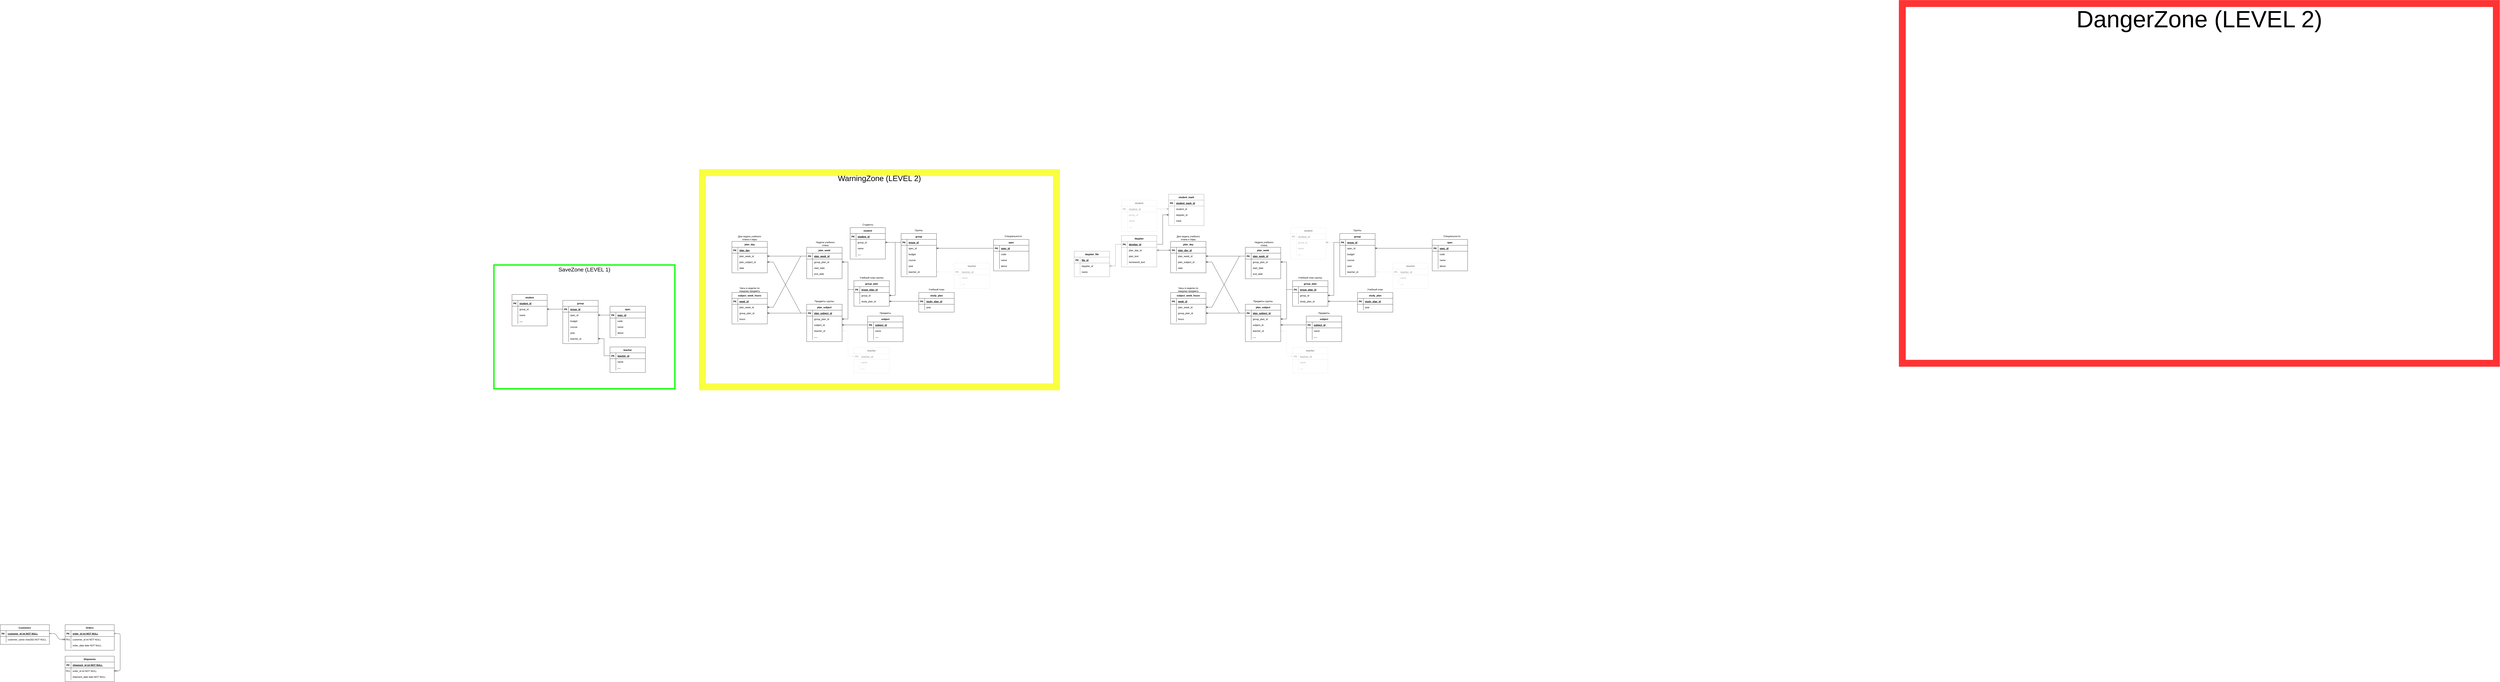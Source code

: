 <mxfile version="17.1.2" type="github">
  <diagram id="R2lEEEUBdFMjLlhIrx00" name="Page-1">
    <mxGraphModel dx="1422" dy="4094" grid="1" gridSize="10" guides="1" tooltips="1" connect="1" arrows="1" fold="1" page="1" pageScale="1" pageWidth="850" pageHeight="1100" math="0" shadow="0" extFonts="Permanent Marker^https://fonts.googleapis.com/css?family=Permanent+Marker">
      <root>
        <mxCell id="0" />
        <mxCell id="1" parent="0" />
        <mxCell id="C-vyLk0tnHw3VtMMgP7b-1" value="" style="edgeStyle=entityRelationEdgeStyle;endArrow=ERzeroToMany;startArrow=ERone;endFill=1;startFill=0;" parent="1" source="C-vyLk0tnHw3VtMMgP7b-24" target="C-vyLk0tnHw3VtMMgP7b-6" edge="1">
          <mxGeometry width="100" height="100" relative="1" as="geometry">
            <mxPoint x="340" y="720" as="sourcePoint" />
            <mxPoint x="440" y="620" as="targetPoint" />
          </mxGeometry>
        </mxCell>
        <mxCell id="C-vyLk0tnHw3VtMMgP7b-12" value="" style="edgeStyle=entityRelationEdgeStyle;endArrow=ERzeroToMany;startArrow=ERone;endFill=1;startFill=0;" parent="1" source="C-vyLk0tnHw3VtMMgP7b-3" target="C-vyLk0tnHw3VtMMgP7b-17" edge="1">
          <mxGeometry width="100" height="100" relative="1" as="geometry">
            <mxPoint x="400" y="180" as="sourcePoint" />
            <mxPoint x="460" y="205" as="targetPoint" />
          </mxGeometry>
        </mxCell>
        <mxCell id="C-vyLk0tnHw3VtMMgP7b-2" value="Orders" style="shape=table;startSize=30;container=1;collapsible=1;childLayout=tableLayout;fixedRows=1;rowLines=0;fontStyle=1;align=center;resizeLast=1;" parent="1" vertex="1">
          <mxGeometry x="450" y="120" width="250" height="130" as="geometry" />
        </mxCell>
        <mxCell id="C-vyLk0tnHw3VtMMgP7b-3" value="" style="shape=partialRectangle;collapsible=0;dropTarget=0;pointerEvents=0;fillColor=none;points=[[0,0.5],[1,0.5]];portConstraint=eastwest;top=0;left=0;right=0;bottom=1;" parent="C-vyLk0tnHw3VtMMgP7b-2" vertex="1">
          <mxGeometry y="30" width="250" height="30" as="geometry" />
        </mxCell>
        <mxCell id="C-vyLk0tnHw3VtMMgP7b-4" value="PK" style="shape=partialRectangle;overflow=hidden;connectable=0;fillColor=none;top=0;left=0;bottom=0;right=0;fontStyle=1;" parent="C-vyLk0tnHw3VtMMgP7b-3" vertex="1">
          <mxGeometry width="30" height="30" as="geometry" />
        </mxCell>
        <mxCell id="C-vyLk0tnHw3VtMMgP7b-5" value="order_id int NOT NULL " style="shape=partialRectangle;overflow=hidden;connectable=0;fillColor=none;top=0;left=0;bottom=0;right=0;align=left;spacingLeft=6;fontStyle=5;" parent="C-vyLk0tnHw3VtMMgP7b-3" vertex="1">
          <mxGeometry x="30" width="220" height="30" as="geometry" />
        </mxCell>
        <mxCell id="C-vyLk0tnHw3VtMMgP7b-6" value="" style="shape=partialRectangle;collapsible=0;dropTarget=0;pointerEvents=0;fillColor=none;points=[[0,0.5],[1,0.5]];portConstraint=eastwest;top=0;left=0;right=0;bottom=0;" parent="C-vyLk0tnHw3VtMMgP7b-2" vertex="1">
          <mxGeometry y="60" width="250" height="30" as="geometry" />
        </mxCell>
        <mxCell id="C-vyLk0tnHw3VtMMgP7b-7" value="FK1" style="shape=partialRectangle;overflow=hidden;connectable=0;fillColor=none;top=0;left=0;bottom=0;right=0;" parent="C-vyLk0tnHw3VtMMgP7b-6" vertex="1">
          <mxGeometry width="30" height="30" as="geometry" />
        </mxCell>
        <mxCell id="C-vyLk0tnHw3VtMMgP7b-8" value="customer_id int NOT NULL" style="shape=partialRectangle;overflow=hidden;connectable=0;fillColor=none;top=0;left=0;bottom=0;right=0;align=left;spacingLeft=6;" parent="C-vyLk0tnHw3VtMMgP7b-6" vertex="1">
          <mxGeometry x="30" width="220" height="30" as="geometry" />
        </mxCell>
        <mxCell id="C-vyLk0tnHw3VtMMgP7b-9" value="" style="shape=partialRectangle;collapsible=0;dropTarget=0;pointerEvents=0;fillColor=none;points=[[0,0.5],[1,0.5]];portConstraint=eastwest;top=0;left=0;right=0;bottom=0;" parent="C-vyLk0tnHw3VtMMgP7b-2" vertex="1">
          <mxGeometry y="90" width="250" height="30" as="geometry" />
        </mxCell>
        <mxCell id="C-vyLk0tnHw3VtMMgP7b-10" value="" style="shape=partialRectangle;overflow=hidden;connectable=0;fillColor=none;top=0;left=0;bottom=0;right=0;" parent="C-vyLk0tnHw3VtMMgP7b-9" vertex="1">
          <mxGeometry width="30" height="30" as="geometry" />
        </mxCell>
        <mxCell id="C-vyLk0tnHw3VtMMgP7b-11" value="order_date date NOT NULL" style="shape=partialRectangle;overflow=hidden;connectable=0;fillColor=none;top=0;left=0;bottom=0;right=0;align=left;spacingLeft=6;" parent="C-vyLk0tnHw3VtMMgP7b-9" vertex="1">
          <mxGeometry x="30" width="220" height="30" as="geometry" />
        </mxCell>
        <mxCell id="C-vyLk0tnHw3VtMMgP7b-13" value="Shipments" style="shape=table;startSize=30;container=1;collapsible=1;childLayout=tableLayout;fixedRows=1;rowLines=0;fontStyle=1;align=center;resizeLast=1;" parent="1" vertex="1">
          <mxGeometry x="450" y="280" width="250" height="130" as="geometry" />
        </mxCell>
        <mxCell id="C-vyLk0tnHw3VtMMgP7b-14" value="" style="shape=partialRectangle;collapsible=0;dropTarget=0;pointerEvents=0;fillColor=none;points=[[0,0.5],[1,0.5]];portConstraint=eastwest;top=0;left=0;right=0;bottom=1;" parent="C-vyLk0tnHw3VtMMgP7b-13" vertex="1">
          <mxGeometry y="30" width="250" height="30" as="geometry" />
        </mxCell>
        <mxCell id="C-vyLk0tnHw3VtMMgP7b-15" value="PK" style="shape=partialRectangle;overflow=hidden;connectable=0;fillColor=none;top=0;left=0;bottom=0;right=0;fontStyle=1;" parent="C-vyLk0tnHw3VtMMgP7b-14" vertex="1">
          <mxGeometry width="30" height="30" as="geometry" />
        </mxCell>
        <mxCell id="C-vyLk0tnHw3VtMMgP7b-16" value="shipment_id int NOT NULL " style="shape=partialRectangle;overflow=hidden;connectable=0;fillColor=none;top=0;left=0;bottom=0;right=0;align=left;spacingLeft=6;fontStyle=5;" parent="C-vyLk0tnHw3VtMMgP7b-14" vertex="1">
          <mxGeometry x="30" width="220" height="30" as="geometry" />
        </mxCell>
        <mxCell id="C-vyLk0tnHw3VtMMgP7b-17" value="" style="shape=partialRectangle;collapsible=0;dropTarget=0;pointerEvents=0;fillColor=none;points=[[0,0.5],[1,0.5]];portConstraint=eastwest;top=0;left=0;right=0;bottom=0;" parent="C-vyLk0tnHw3VtMMgP7b-13" vertex="1">
          <mxGeometry y="60" width="250" height="30" as="geometry" />
        </mxCell>
        <mxCell id="C-vyLk0tnHw3VtMMgP7b-18" value="FK1" style="shape=partialRectangle;overflow=hidden;connectable=0;fillColor=none;top=0;left=0;bottom=0;right=0;" parent="C-vyLk0tnHw3VtMMgP7b-17" vertex="1">
          <mxGeometry width="30" height="30" as="geometry" />
        </mxCell>
        <mxCell id="C-vyLk0tnHw3VtMMgP7b-19" value="order_id int NOT NULL" style="shape=partialRectangle;overflow=hidden;connectable=0;fillColor=none;top=0;left=0;bottom=0;right=0;align=left;spacingLeft=6;" parent="C-vyLk0tnHw3VtMMgP7b-17" vertex="1">
          <mxGeometry x="30" width="220" height="30" as="geometry" />
        </mxCell>
        <mxCell id="C-vyLk0tnHw3VtMMgP7b-20" value="" style="shape=partialRectangle;collapsible=0;dropTarget=0;pointerEvents=0;fillColor=none;points=[[0,0.5],[1,0.5]];portConstraint=eastwest;top=0;left=0;right=0;bottom=0;" parent="C-vyLk0tnHw3VtMMgP7b-13" vertex="1">
          <mxGeometry y="90" width="250" height="30" as="geometry" />
        </mxCell>
        <mxCell id="C-vyLk0tnHw3VtMMgP7b-21" value="" style="shape=partialRectangle;overflow=hidden;connectable=0;fillColor=none;top=0;left=0;bottom=0;right=0;" parent="C-vyLk0tnHw3VtMMgP7b-20" vertex="1">
          <mxGeometry width="30" height="30" as="geometry" />
        </mxCell>
        <mxCell id="C-vyLk0tnHw3VtMMgP7b-22" value="shipment_date date NOT NULL" style="shape=partialRectangle;overflow=hidden;connectable=0;fillColor=none;top=0;left=0;bottom=0;right=0;align=left;spacingLeft=6;" parent="C-vyLk0tnHw3VtMMgP7b-20" vertex="1">
          <mxGeometry x="30" width="220" height="30" as="geometry" />
        </mxCell>
        <mxCell id="C-vyLk0tnHw3VtMMgP7b-23" value="Customers" style="shape=table;startSize=30;container=1;collapsible=1;childLayout=tableLayout;fixedRows=1;rowLines=0;fontStyle=1;align=center;resizeLast=1;" parent="1" vertex="1">
          <mxGeometry x="120" y="120" width="250" height="100" as="geometry" />
        </mxCell>
        <mxCell id="C-vyLk0tnHw3VtMMgP7b-24" value="" style="shape=partialRectangle;collapsible=0;dropTarget=0;pointerEvents=0;fillColor=none;points=[[0,0.5],[1,0.5]];portConstraint=eastwest;top=0;left=0;right=0;bottom=1;" parent="C-vyLk0tnHw3VtMMgP7b-23" vertex="1">
          <mxGeometry y="30" width="250" height="30" as="geometry" />
        </mxCell>
        <mxCell id="C-vyLk0tnHw3VtMMgP7b-25" value="PK" style="shape=partialRectangle;overflow=hidden;connectable=0;fillColor=none;top=0;left=0;bottom=0;right=0;fontStyle=1;" parent="C-vyLk0tnHw3VtMMgP7b-24" vertex="1">
          <mxGeometry width="30" height="30" as="geometry" />
        </mxCell>
        <mxCell id="C-vyLk0tnHw3VtMMgP7b-26" value="customer_id int NOT NULL " style="shape=partialRectangle;overflow=hidden;connectable=0;fillColor=none;top=0;left=0;bottom=0;right=0;align=left;spacingLeft=6;fontStyle=5;" parent="C-vyLk0tnHw3VtMMgP7b-24" vertex="1">
          <mxGeometry x="30" width="220" height="30" as="geometry" />
        </mxCell>
        <mxCell id="C-vyLk0tnHw3VtMMgP7b-27" value="" style="shape=partialRectangle;collapsible=0;dropTarget=0;pointerEvents=0;fillColor=none;points=[[0,0.5],[1,0.5]];portConstraint=eastwest;top=0;left=0;right=0;bottom=0;" parent="C-vyLk0tnHw3VtMMgP7b-23" vertex="1">
          <mxGeometry y="60" width="250" height="30" as="geometry" />
        </mxCell>
        <mxCell id="C-vyLk0tnHw3VtMMgP7b-28" value="" style="shape=partialRectangle;overflow=hidden;connectable=0;fillColor=none;top=0;left=0;bottom=0;right=0;" parent="C-vyLk0tnHw3VtMMgP7b-27" vertex="1">
          <mxGeometry width="30" height="30" as="geometry" />
        </mxCell>
        <mxCell id="C-vyLk0tnHw3VtMMgP7b-29" value="customer_name char(50) NOT NULL" style="shape=partialRectangle;overflow=hidden;connectable=0;fillColor=none;top=0;left=0;bottom=0;right=0;align=left;spacingLeft=6;" parent="C-vyLk0tnHw3VtMMgP7b-27" vertex="1">
          <mxGeometry x="30" width="220" height="30" as="geometry" />
        </mxCell>
        <mxCell id="UJxA4oeEV6R31Kruo1fh-1" value="&lt;font style=&quot;font-size: 28px&quot;&gt;SaveZone (LEVEL 1)&lt;/font&gt;" style="rounded=0;whiteSpace=wrap;html=1;fillColor=none;strokeColor=#12FF0A;strokeWidth=7;verticalAlign=top;" vertex="1" parent="1">
          <mxGeometry x="2630" y="-1710" width="920" height="630" as="geometry" />
        </mxCell>
        <mxCell id="UJxA4oeEV6R31Kruo1fh-2" value="spec" style="shape=table;startSize=30;container=1;collapsible=1;childLayout=tableLayout;fixedRows=1;rowLines=0;fontStyle=1;align=center;resizeLast=1;" vertex="1" parent="1">
          <mxGeometry x="3220" y="-1500" width="180" height="160" as="geometry" />
        </mxCell>
        <mxCell id="UJxA4oeEV6R31Kruo1fh-3" value="" style="shape=tableRow;horizontal=0;startSize=0;swimlaneHead=0;swimlaneBody=0;fillColor=none;collapsible=0;dropTarget=0;points=[[0,0.5],[1,0.5]];portConstraint=eastwest;top=0;left=0;right=0;bottom=1;" vertex="1" parent="UJxA4oeEV6R31Kruo1fh-2">
          <mxGeometry y="30" width="180" height="30" as="geometry" />
        </mxCell>
        <mxCell id="UJxA4oeEV6R31Kruo1fh-4" value="PK" style="shape=partialRectangle;connectable=0;fillColor=none;top=0;left=0;bottom=0;right=0;fontStyle=1;overflow=hidden;" vertex="1" parent="UJxA4oeEV6R31Kruo1fh-3">
          <mxGeometry width="30" height="30" as="geometry">
            <mxRectangle width="30" height="30" as="alternateBounds" />
          </mxGeometry>
        </mxCell>
        <mxCell id="UJxA4oeEV6R31Kruo1fh-5" value="spec_id" style="shape=partialRectangle;connectable=0;fillColor=none;top=0;left=0;bottom=0;right=0;align=left;spacingLeft=6;fontStyle=5;overflow=hidden;" vertex="1" parent="UJxA4oeEV6R31Kruo1fh-3">
          <mxGeometry x="30" width="150" height="30" as="geometry">
            <mxRectangle width="150" height="30" as="alternateBounds" />
          </mxGeometry>
        </mxCell>
        <mxCell id="UJxA4oeEV6R31Kruo1fh-6" value="" style="shape=tableRow;horizontal=0;startSize=0;swimlaneHead=0;swimlaneBody=0;fillColor=none;collapsible=0;dropTarget=0;points=[[0,0.5],[1,0.5]];portConstraint=eastwest;top=0;left=0;right=0;bottom=0;" vertex="1" parent="UJxA4oeEV6R31Kruo1fh-2">
          <mxGeometry y="60" width="180" height="30" as="geometry" />
        </mxCell>
        <mxCell id="UJxA4oeEV6R31Kruo1fh-7" value="" style="shape=partialRectangle;connectable=0;fillColor=none;top=0;left=0;bottom=0;right=0;editable=1;overflow=hidden;" vertex="1" parent="UJxA4oeEV6R31Kruo1fh-6">
          <mxGeometry width="30" height="30" as="geometry">
            <mxRectangle width="30" height="30" as="alternateBounds" />
          </mxGeometry>
        </mxCell>
        <mxCell id="UJxA4oeEV6R31Kruo1fh-8" value="code" style="shape=partialRectangle;connectable=0;fillColor=none;top=0;left=0;bottom=0;right=0;align=left;spacingLeft=6;overflow=hidden;" vertex="1" parent="UJxA4oeEV6R31Kruo1fh-6">
          <mxGeometry x="30" width="150" height="30" as="geometry">
            <mxRectangle width="150" height="30" as="alternateBounds" />
          </mxGeometry>
        </mxCell>
        <mxCell id="UJxA4oeEV6R31Kruo1fh-9" value="" style="shape=tableRow;horizontal=0;startSize=0;swimlaneHead=0;swimlaneBody=0;fillColor=none;collapsible=0;dropTarget=0;points=[[0,0.5],[1,0.5]];portConstraint=eastwest;top=0;left=0;right=0;bottom=0;" vertex="1" parent="UJxA4oeEV6R31Kruo1fh-2">
          <mxGeometry y="90" width="180" height="30" as="geometry" />
        </mxCell>
        <mxCell id="UJxA4oeEV6R31Kruo1fh-10" value="" style="shape=partialRectangle;connectable=0;fillColor=none;top=0;left=0;bottom=0;right=0;editable=1;overflow=hidden;" vertex="1" parent="UJxA4oeEV6R31Kruo1fh-9">
          <mxGeometry width="30" height="30" as="geometry">
            <mxRectangle width="30" height="30" as="alternateBounds" />
          </mxGeometry>
        </mxCell>
        <mxCell id="UJxA4oeEV6R31Kruo1fh-11" value="name" style="shape=partialRectangle;connectable=0;fillColor=none;top=0;left=0;bottom=0;right=0;align=left;spacingLeft=6;overflow=hidden;" vertex="1" parent="UJxA4oeEV6R31Kruo1fh-9">
          <mxGeometry x="30" width="150" height="30" as="geometry">
            <mxRectangle width="150" height="30" as="alternateBounds" />
          </mxGeometry>
        </mxCell>
        <mxCell id="UJxA4oeEV6R31Kruo1fh-12" value="" style="shape=tableRow;horizontal=0;startSize=0;swimlaneHead=0;swimlaneBody=0;fillColor=none;collapsible=0;dropTarget=0;points=[[0,0.5],[1,0.5]];portConstraint=eastwest;top=0;left=0;right=0;bottom=0;" vertex="1" parent="UJxA4oeEV6R31Kruo1fh-2">
          <mxGeometry y="120" width="180" height="30" as="geometry" />
        </mxCell>
        <mxCell id="UJxA4oeEV6R31Kruo1fh-13" value="" style="shape=partialRectangle;connectable=0;fillColor=none;top=0;left=0;bottom=0;right=0;editable=1;overflow=hidden;" vertex="1" parent="UJxA4oeEV6R31Kruo1fh-12">
          <mxGeometry width="30" height="30" as="geometry">
            <mxRectangle width="30" height="30" as="alternateBounds" />
          </mxGeometry>
        </mxCell>
        <mxCell id="UJxA4oeEV6R31Kruo1fh-14" value="about" style="shape=partialRectangle;connectable=0;fillColor=none;top=0;left=0;bottom=0;right=0;align=left;spacingLeft=6;overflow=hidden;" vertex="1" parent="UJxA4oeEV6R31Kruo1fh-12">
          <mxGeometry x="30" width="150" height="30" as="geometry">
            <mxRectangle width="150" height="30" as="alternateBounds" />
          </mxGeometry>
        </mxCell>
        <mxCell id="UJxA4oeEV6R31Kruo1fh-15" value="group" style="shape=table;startSize=30;container=1;collapsible=1;childLayout=tableLayout;fixedRows=1;rowLines=0;fontStyle=1;align=center;resizeLast=1;" vertex="1" parent="1">
          <mxGeometry x="2980" y="-1530" width="180" height="220" as="geometry" />
        </mxCell>
        <mxCell id="UJxA4oeEV6R31Kruo1fh-16" value="" style="shape=tableRow;horizontal=0;startSize=0;swimlaneHead=0;swimlaneBody=0;fillColor=none;collapsible=0;dropTarget=0;points=[[0,0.5],[1,0.5]];portConstraint=eastwest;top=0;left=0;right=0;bottom=1;" vertex="1" parent="UJxA4oeEV6R31Kruo1fh-15">
          <mxGeometry y="30" width="180" height="30" as="geometry" />
        </mxCell>
        <mxCell id="UJxA4oeEV6R31Kruo1fh-17" value="PK" style="shape=partialRectangle;connectable=0;fillColor=none;top=0;left=0;bottom=0;right=0;fontStyle=1;overflow=hidden;" vertex="1" parent="UJxA4oeEV6R31Kruo1fh-16">
          <mxGeometry width="30" height="30" as="geometry">
            <mxRectangle width="30" height="30" as="alternateBounds" />
          </mxGeometry>
        </mxCell>
        <mxCell id="UJxA4oeEV6R31Kruo1fh-18" value="group_id" style="shape=partialRectangle;connectable=0;fillColor=none;top=0;left=0;bottom=0;right=0;align=left;spacingLeft=6;fontStyle=5;overflow=hidden;" vertex="1" parent="UJxA4oeEV6R31Kruo1fh-16">
          <mxGeometry x="30" width="150" height="30" as="geometry">
            <mxRectangle width="150" height="30" as="alternateBounds" />
          </mxGeometry>
        </mxCell>
        <mxCell id="UJxA4oeEV6R31Kruo1fh-19" value="" style="shape=tableRow;horizontal=0;startSize=0;swimlaneHead=0;swimlaneBody=0;fillColor=none;collapsible=0;dropTarget=0;points=[[0,0.5],[1,0.5]];portConstraint=eastwest;top=0;left=0;right=0;bottom=0;" vertex="1" parent="UJxA4oeEV6R31Kruo1fh-15">
          <mxGeometry y="60" width="180" height="30" as="geometry" />
        </mxCell>
        <mxCell id="UJxA4oeEV6R31Kruo1fh-20" value="" style="shape=partialRectangle;connectable=0;fillColor=none;top=0;left=0;bottom=0;right=0;editable=1;overflow=hidden;" vertex="1" parent="UJxA4oeEV6R31Kruo1fh-19">
          <mxGeometry width="30" height="30" as="geometry">
            <mxRectangle width="30" height="30" as="alternateBounds" />
          </mxGeometry>
        </mxCell>
        <mxCell id="UJxA4oeEV6R31Kruo1fh-21" value="spec_id" style="shape=partialRectangle;connectable=0;fillColor=none;top=0;left=0;bottom=0;right=0;align=left;spacingLeft=6;overflow=hidden;" vertex="1" parent="UJxA4oeEV6R31Kruo1fh-19">
          <mxGeometry x="30" width="150" height="30" as="geometry">
            <mxRectangle width="150" height="30" as="alternateBounds" />
          </mxGeometry>
        </mxCell>
        <mxCell id="UJxA4oeEV6R31Kruo1fh-22" value="" style="shape=tableRow;horizontal=0;startSize=0;swimlaneHead=0;swimlaneBody=0;fillColor=none;collapsible=0;dropTarget=0;points=[[0,0.5],[1,0.5]];portConstraint=eastwest;top=0;left=0;right=0;bottom=0;" vertex="1" parent="UJxA4oeEV6R31Kruo1fh-15">
          <mxGeometry y="90" width="180" height="30" as="geometry" />
        </mxCell>
        <mxCell id="UJxA4oeEV6R31Kruo1fh-23" value="" style="shape=partialRectangle;connectable=0;fillColor=none;top=0;left=0;bottom=0;right=0;editable=1;overflow=hidden;" vertex="1" parent="UJxA4oeEV6R31Kruo1fh-22">
          <mxGeometry width="30" height="30" as="geometry">
            <mxRectangle width="30" height="30" as="alternateBounds" />
          </mxGeometry>
        </mxCell>
        <mxCell id="UJxA4oeEV6R31Kruo1fh-24" value="budget" style="shape=partialRectangle;connectable=0;fillColor=none;top=0;left=0;bottom=0;right=0;align=left;spacingLeft=6;overflow=hidden;" vertex="1" parent="UJxA4oeEV6R31Kruo1fh-22">
          <mxGeometry x="30" width="150" height="30" as="geometry">
            <mxRectangle width="150" height="30" as="alternateBounds" />
          </mxGeometry>
        </mxCell>
        <mxCell id="UJxA4oeEV6R31Kruo1fh-25" value="" style="shape=tableRow;horizontal=0;startSize=0;swimlaneHead=0;swimlaneBody=0;fillColor=none;collapsible=0;dropTarget=0;points=[[0,0.5],[1,0.5]];portConstraint=eastwest;top=0;left=0;right=0;bottom=0;" vertex="1" parent="UJxA4oeEV6R31Kruo1fh-15">
          <mxGeometry y="120" width="180" height="30" as="geometry" />
        </mxCell>
        <mxCell id="UJxA4oeEV6R31Kruo1fh-26" value="" style="shape=partialRectangle;connectable=0;fillColor=none;top=0;left=0;bottom=0;right=0;editable=1;overflow=hidden;" vertex="1" parent="UJxA4oeEV6R31Kruo1fh-25">
          <mxGeometry width="30" height="30" as="geometry">
            <mxRectangle width="30" height="30" as="alternateBounds" />
          </mxGeometry>
        </mxCell>
        <mxCell id="UJxA4oeEV6R31Kruo1fh-27" value="course" style="shape=partialRectangle;connectable=0;fillColor=none;top=0;left=0;bottom=0;right=0;align=left;spacingLeft=6;overflow=hidden;" vertex="1" parent="UJxA4oeEV6R31Kruo1fh-25">
          <mxGeometry x="30" width="150" height="30" as="geometry">
            <mxRectangle width="150" height="30" as="alternateBounds" />
          </mxGeometry>
        </mxCell>
        <mxCell id="UJxA4oeEV6R31Kruo1fh-28" value="" style="shape=tableRow;horizontal=0;startSize=0;swimlaneHead=0;swimlaneBody=0;fillColor=none;collapsible=0;dropTarget=0;points=[[0,0.5],[1,0.5]];portConstraint=eastwest;top=0;left=0;right=0;bottom=0;" vertex="1" parent="UJxA4oeEV6R31Kruo1fh-15">
          <mxGeometry y="150" width="180" height="30" as="geometry" />
        </mxCell>
        <mxCell id="UJxA4oeEV6R31Kruo1fh-29" value="" style="shape=partialRectangle;connectable=0;fillColor=none;top=0;left=0;bottom=0;right=0;editable=1;overflow=hidden;" vertex="1" parent="UJxA4oeEV6R31Kruo1fh-28">
          <mxGeometry width="30" height="30" as="geometry">
            <mxRectangle width="30" height="30" as="alternateBounds" />
          </mxGeometry>
        </mxCell>
        <mxCell id="UJxA4oeEV6R31Kruo1fh-30" value="year" style="shape=partialRectangle;connectable=0;fillColor=none;top=0;left=0;bottom=0;right=0;align=left;spacingLeft=6;overflow=hidden;" vertex="1" parent="UJxA4oeEV6R31Kruo1fh-28">
          <mxGeometry x="30" width="150" height="30" as="geometry">
            <mxRectangle width="150" height="30" as="alternateBounds" />
          </mxGeometry>
        </mxCell>
        <mxCell id="UJxA4oeEV6R31Kruo1fh-31" value="" style="shape=tableRow;horizontal=0;startSize=0;swimlaneHead=0;swimlaneBody=0;fillColor=none;collapsible=0;dropTarget=0;points=[[0,0.5],[1,0.5]];portConstraint=eastwest;top=0;left=0;right=0;bottom=0;" vertex="1" parent="UJxA4oeEV6R31Kruo1fh-15">
          <mxGeometry y="180" width="180" height="30" as="geometry" />
        </mxCell>
        <mxCell id="UJxA4oeEV6R31Kruo1fh-32" value="" style="shape=partialRectangle;connectable=0;fillColor=none;top=0;left=0;bottom=0;right=0;editable=1;overflow=hidden;" vertex="1" parent="UJxA4oeEV6R31Kruo1fh-31">
          <mxGeometry width="30" height="30" as="geometry">
            <mxRectangle width="30" height="30" as="alternateBounds" />
          </mxGeometry>
        </mxCell>
        <mxCell id="UJxA4oeEV6R31Kruo1fh-33" value="teacher_id" style="shape=partialRectangle;connectable=0;fillColor=none;top=0;left=0;bottom=0;right=0;align=left;spacingLeft=6;overflow=hidden;" vertex="1" parent="UJxA4oeEV6R31Kruo1fh-31">
          <mxGeometry x="30" width="150" height="30" as="geometry">
            <mxRectangle width="150" height="30" as="alternateBounds" />
          </mxGeometry>
        </mxCell>
        <mxCell id="UJxA4oeEV6R31Kruo1fh-34" value="student" style="shape=table;startSize=30;container=1;collapsible=1;childLayout=tableLayout;fixedRows=1;rowLines=0;fontStyle=1;align=center;resizeLast=1;" vertex="1" parent="1">
          <mxGeometry x="2721.78" y="-1560" width="179" height="160" as="geometry" />
        </mxCell>
        <mxCell id="UJxA4oeEV6R31Kruo1fh-35" value="" style="shape=tableRow;horizontal=0;startSize=0;swimlaneHead=0;swimlaneBody=0;fillColor=none;collapsible=0;dropTarget=0;points=[[0,0.5],[1,0.5]];portConstraint=eastwest;top=0;left=0;right=0;bottom=1;" vertex="1" parent="UJxA4oeEV6R31Kruo1fh-34">
          <mxGeometry y="30" width="179" height="30" as="geometry" />
        </mxCell>
        <mxCell id="UJxA4oeEV6R31Kruo1fh-36" value="PK" style="shape=partialRectangle;connectable=0;fillColor=none;top=0;left=0;bottom=0;right=0;fontStyle=1;overflow=hidden;" vertex="1" parent="UJxA4oeEV6R31Kruo1fh-35">
          <mxGeometry width="30" height="30" as="geometry">
            <mxRectangle width="30" height="30" as="alternateBounds" />
          </mxGeometry>
        </mxCell>
        <mxCell id="UJxA4oeEV6R31Kruo1fh-37" value="student_id" style="shape=partialRectangle;connectable=0;fillColor=none;top=0;left=0;bottom=0;right=0;align=left;spacingLeft=6;fontStyle=5;overflow=hidden;" vertex="1" parent="UJxA4oeEV6R31Kruo1fh-35">
          <mxGeometry x="30" width="149" height="30" as="geometry">
            <mxRectangle width="149" height="30" as="alternateBounds" />
          </mxGeometry>
        </mxCell>
        <mxCell id="UJxA4oeEV6R31Kruo1fh-38" value="" style="shape=tableRow;horizontal=0;startSize=0;swimlaneHead=0;swimlaneBody=0;fillColor=none;collapsible=0;dropTarget=0;points=[[0,0.5],[1,0.5]];portConstraint=eastwest;top=0;left=0;right=0;bottom=0;" vertex="1" parent="UJxA4oeEV6R31Kruo1fh-34">
          <mxGeometry y="60" width="179" height="30" as="geometry" />
        </mxCell>
        <mxCell id="UJxA4oeEV6R31Kruo1fh-39" value="" style="shape=partialRectangle;connectable=0;fillColor=none;top=0;left=0;bottom=0;right=0;editable=1;overflow=hidden;" vertex="1" parent="UJxA4oeEV6R31Kruo1fh-38">
          <mxGeometry width="30" height="30" as="geometry">
            <mxRectangle width="30" height="30" as="alternateBounds" />
          </mxGeometry>
        </mxCell>
        <mxCell id="UJxA4oeEV6R31Kruo1fh-40" value="group_id" style="shape=partialRectangle;connectable=0;fillColor=none;top=0;left=0;bottom=0;right=0;align=left;spacingLeft=6;overflow=hidden;" vertex="1" parent="UJxA4oeEV6R31Kruo1fh-38">
          <mxGeometry x="30" width="149" height="30" as="geometry">
            <mxRectangle width="149" height="30" as="alternateBounds" />
          </mxGeometry>
        </mxCell>
        <mxCell id="UJxA4oeEV6R31Kruo1fh-41" value="" style="shape=tableRow;horizontal=0;startSize=0;swimlaneHead=0;swimlaneBody=0;fillColor=none;collapsible=0;dropTarget=0;points=[[0,0.5],[1,0.5]];portConstraint=eastwest;top=0;left=0;right=0;bottom=0;" vertex="1" parent="UJxA4oeEV6R31Kruo1fh-34">
          <mxGeometry y="90" width="179" height="30" as="geometry" />
        </mxCell>
        <mxCell id="UJxA4oeEV6R31Kruo1fh-42" value="" style="shape=partialRectangle;connectable=0;fillColor=none;top=0;left=0;bottom=0;right=0;editable=1;overflow=hidden;" vertex="1" parent="UJxA4oeEV6R31Kruo1fh-41">
          <mxGeometry width="30" height="30" as="geometry">
            <mxRectangle width="30" height="30" as="alternateBounds" />
          </mxGeometry>
        </mxCell>
        <mxCell id="UJxA4oeEV6R31Kruo1fh-43" value="name" style="shape=partialRectangle;connectable=0;fillColor=none;top=0;left=0;bottom=0;right=0;align=left;spacingLeft=6;overflow=hidden;" vertex="1" parent="UJxA4oeEV6R31Kruo1fh-41">
          <mxGeometry x="30" width="149" height="30" as="geometry">
            <mxRectangle width="149" height="30" as="alternateBounds" />
          </mxGeometry>
        </mxCell>
        <mxCell id="UJxA4oeEV6R31Kruo1fh-44" value="" style="shape=tableRow;horizontal=0;startSize=0;swimlaneHead=0;swimlaneBody=0;fillColor=none;collapsible=0;dropTarget=0;points=[[0,0.5],[1,0.5]];portConstraint=eastwest;top=0;left=0;right=0;bottom=0;" vertex="1" parent="UJxA4oeEV6R31Kruo1fh-34">
          <mxGeometry y="120" width="179" height="30" as="geometry" />
        </mxCell>
        <mxCell id="UJxA4oeEV6R31Kruo1fh-45" value="" style="shape=partialRectangle;connectable=0;fillColor=none;top=0;left=0;bottom=0;right=0;editable=1;overflow=hidden;" vertex="1" parent="UJxA4oeEV6R31Kruo1fh-44">
          <mxGeometry width="30" height="30" as="geometry">
            <mxRectangle width="30" height="30" as="alternateBounds" />
          </mxGeometry>
        </mxCell>
        <mxCell id="UJxA4oeEV6R31Kruo1fh-46" value="....." style="shape=partialRectangle;connectable=0;fillColor=none;top=0;left=0;bottom=0;right=0;align=left;spacingLeft=6;overflow=hidden;fontStyle=1" vertex="1" parent="UJxA4oeEV6R31Kruo1fh-44">
          <mxGeometry x="30" width="149" height="30" as="geometry">
            <mxRectangle width="149" height="30" as="alternateBounds" />
          </mxGeometry>
        </mxCell>
        <mxCell id="UJxA4oeEV6R31Kruo1fh-47" value="" style="edgeStyle=entityRelationEdgeStyle;fontSize=12;html=1;endArrow=ERoneToMany;rounded=0;" edge="1" parent="1" source="UJxA4oeEV6R31Kruo1fh-3" target="UJxA4oeEV6R31Kruo1fh-19">
          <mxGeometry width="100" height="100" relative="1" as="geometry">
            <mxPoint x="3160" y="-1210" as="sourcePoint" />
            <mxPoint x="3260" y="-1310" as="targetPoint" />
          </mxGeometry>
        </mxCell>
        <mxCell id="UJxA4oeEV6R31Kruo1fh-48" value="teacher" style="shape=table;startSize=30;container=1;collapsible=1;childLayout=tableLayout;fixedRows=1;rowLines=0;fontStyle=1;align=center;resizeLast=1;" vertex="1" parent="1">
          <mxGeometry x="3220" y="-1293" width="180" height="130" as="geometry" />
        </mxCell>
        <mxCell id="UJxA4oeEV6R31Kruo1fh-49" value="" style="shape=tableRow;horizontal=0;startSize=0;swimlaneHead=0;swimlaneBody=0;fillColor=none;collapsible=0;dropTarget=0;points=[[0,0.5],[1,0.5]];portConstraint=eastwest;top=0;left=0;right=0;bottom=1;" vertex="1" parent="UJxA4oeEV6R31Kruo1fh-48">
          <mxGeometry y="30" width="180" height="30" as="geometry" />
        </mxCell>
        <mxCell id="UJxA4oeEV6R31Kruo1fh-50" value="PK" style="shape=partialRectangle;connectable=0;fillColor=none;top=0;left=0;bottom=0;right=0;fontStyle=1;overflow=hidden;" vertex="1" parent="UJxA4oeEV6R31Kruo1fh-49">
          <mxGeometry width="30" height="30" as="geometry">
            <mxRectangle width="30" height="30" as="alternateBounds" />
          </mxGeometry>
        </mxCell>
        <mxCell id="UJxA4oeEV6R31Kruo1fh-51" value="teacher_id" style="shape=partialRectangle;connectable=0;fillColor=none;top=0;left=0;bottom=0;right=0;align=left;spacingLeft=6;fontStyle=5;overflow=hidden;" vertex="1" parent="UJxA4oeEV6R31Kruo1fh-49">
          <mxGeometry x="30" width="150" height="30" as="geometry">
            <mxRectangle width="150" height="30" as="alternateBounds" />
          </mxGeometry>
        </mxCell>
        <mxCell id="UJxA4oeEV6R31Kruo1fh-52" value="" style="shape=tableRow;horizontal=0;startSize=0;swimlaneHead=0;swimlaneBody=0;fillColor=none;collapsible=0;dropTarget=0;points=[[0,0.5],[1,0.5]];portConstraint=eastwest;top=0;left=0;right=0;bottom=0;" vertex="1" parent="UJxA4oeEV6R31Kruo1fh-48">
          <mxGeometry y="60" width="180" height="30" as="geometry" />
        </mxCell>
        <mxCell id="UJxA4oeEV6R31Kruo1fh-53" value="" style="shape=partialRectangle;connectable=0;fillColor=none;top=0;left=0;bottom=0;right=0;editable=1;overflow=hidden;" vertex="1" parent="UJxA4oeEV6R31Kruo1fh-52">
          <mxGeometry width="30" height="30" as="geometry">
            <mxRectangle width="30" height="30" as="alternateBounds" />
          </mxGeometry>
        </mxCell>
        <mxCell id="UJxA4oeEV6R31Kruo1fh-54" value="name" style="shape=partialRectangle;connectable=0;fillColor=none;top=0;left=0;bottom=0;right=0;align=left;spacingLeft=6;overflow=hidden;" vertex="1" parent="UJxA4oeEV6R31Kruo1fh-52">
          <mxGeometry x="30" width="150" height="30" as="geometry">
            <mxRectangle width="150" height="30" as="alternateBounds" />
          </mxGeometry>
        </mxCell>
        <mxCell id="UJxA4oeEV6R31Kruo1fh-55" value="" style="shape=tableRow;horizontal=0;startSize=0;swimlaneHead=0;swimlaneBody=0;fillColor=none;collapsible=0;dropTarget=0;points=[[0,0.5],[1,0.5]];portConstraint=eastwest;top=0;left=0;right=0;bottom=0;" vertex="1" parent="UJxA4oeEV6R31Kruo1fh-48">
          <mxGeometry y="90" width="180" height="30" as="geometry" />
        </mxCell>
        <mxCell id="UJxA4oeEV6R31Kruo1fh-56" value="" style="shape=partialRectangle;connectable=0;fillColor=none;top=0;left=0;bottom=0;right=0;editable=1;overflow=hidden;" vertex="1" parent="UJxA4oeEV6R31Kruo1fh-55">
          <mxGeometry width="30" height="30" as="geometry">
            <mxRectangle width="30" height="30" as="alternateBounds" />
          </mxGeometry>
        </mxCell>
        <mxCell id="UJxA4oeEV6R31Kruo1fh-57" value="....." style="shape=partialRectangle;connectable=0;fillColor=none;top=0;left=0;bottom=0;right=0;align=left;spacingLeft=6;overflow=hidden;fontStyle=1" vertex="1" parent="UJxA4oeEV6R31Kruo1fh-55">
          <mxGeometry x="30" width="150" height="30" as="geometry">
            <mxRectangle width="150" height="30" as="alternateBounds" />
          </mxGeometry>
        </mxCell>
        <mxCell id="UJxA4oeEV6R31Kruo1fh-58" value="" style="edgeStyle=entityRelationEdgeStyle;fontSize=12;html=1;endArrow=ERoneToMany;rounded=0;" edge="1" parent="1" source="UJxA4oeEV6R31Kruo1fh-49" target="UJxA4oeEV6R31Kruo1fh-31">
          <mxGeometry width="100" height="100" relative="1" as="geometry">
            <mxPoint x="3110" y="-1300" as="sourcePoint" />
            <mxPoint x="3210" y="-1400" as="targetPoint" />
          </mxGeometry>
        </mxCell>
        <mxCell id="UJxA4oeEV6R31Kruo1fh-59" value="" style="edgeStyle=entityRelationEdgeStyle;fontSize=12;html=1;endArrow=ERoneToMany;rounded=0;" edge="1" parent="1" source="UJxA4oeEV6R31Kruo1fh-16" target="UJxA4oeEV6R31Kruo1fh-38">
          <mxGeometry width="100" height="100" relative="1" as="geometry">
            <mxPoint x="2890" y="-1350" as="sourcePoint" />
            <mxPoint x="2990" y="-1450" as="targetPoint" />
          </mxGeometry>
        </mxCell>
        <mxCell id="UJxA4oeEV6R31Kruo1fh-145" value="&lt;font style=&quot;font-size: 39px&quot;&gt;WarningZone (LEVEL 2)&lt;/font&gt;" style="rounded=0;html=1;fillColor=none;strokeColor=#F9FF40;strokeWidth=35;verticalAlign=top;glass=0;shadow=0;sketch=0;whiteSpace=wrap;labelBorderColor=none;" vertex="1" parent="1">
          <mxGeometry x="3690" y="-2180" width="1800" height="1090" as="geometry" />
        </mxCell>
        <mxCell id="UJxA4oeEV6R31Kruo1fh-146" value="spec" style="shape=table;startSize=30;container=1;collapsible=1;childLayout=tableLayout;fixedRows=1;rowLines=0;fontStyle=1;align=center;resizeLast=1;" vertex="1" parent="1">
          <mxGeometry x="5170" y="-1840" width="180" height="160" as="geometry" />
        </mxCell>
        <mxCell id="UJxA4oeEV6R31Kruo1fh-147" value="" style="shape=tableRow;horizontal=0;startSize=0;swimlaneHead=0;swimlaneBody=0;fillColor=none;collapsible=0;dropTarget=0;points=[[0,0.5],[1,0.5]];portConstraint=eastwest;top=0;left=0;right=0;bottom=1;" vertex="1" parent="UJxA4oeEV6R31Kruo1fh-146">
          <mxGeometry y="30" width="180" height="30" as="geometry" />
        </mxCell>
        <mxCell id="UJxA4oeEV6R31Kruo1fh-148" value="PK" style="shape=partialRectangle;connectable=0;fillColor=none;top=0;left=0;bottom=0;right=0;fontStyle=1;overflow=hidden;" vertex="1" parent="UJxA4oeEV6R31Kruo1fh-147">
          <mxGeometry width="30" height="30" as="geometry">
            <mxRectangle width="30" height="30" as="alternateBounds" />
          </mxGeometry>
        </mxCell>
        <mxCell id="UJxA4oeEV6R31Kruo1fh-149" value="spec_id" style="shape=partialRectangle;connectable=0;fillColor=none;top=0;left=0;bottom=0;right=0;align=left;spacingLeft=6;fontStyle=5;overflow=hidden;" vertex="1" parent="UJxA4oeEV6R31Kruo1fh-147">
          <mxGeometry x="30" width="150" height="30" as="geometry">
            <mxRectangle width="150" height="30" as="alternateBounds" />
          </mxGeometry>
        </mxCell>
        <mxCell id="UJxA4oeEV6R31Kruo1fh-150" value="" style="shape=tableRow;horizontal=0;startSize=0;swimlaneHead=0;swimlaneBody=0;fillColor=none;collapsible=0;dropTarget=0;points=[[0,0.5],[1,0.5]];portConstraint=eastwest;top=0;left=0;right=0;bottom=0;" vertex="1" parent="UJxA4oeEV6R31Kruo1fh-146">
          <mxGeometry y="60" width="180" height="30" as="geometry" />
        </mxCell>
        <mxCell id="UJxA4oeEV6R31Kruo1fh-151" value="" style="shape=partialRectangle;connectable=0;fillColor=none;top=0;left=0;bottom=0;right=0;editable=1;overflow=hidden;" vertex="1" parent="UJxA4oeEV6R31Kruo1fh-150">
          <mxGeometry width="30" height="30" as="geometry">
            <mxRectangle width="30" height="30" as="alternateBounds" />
          </mxGeometry>
        </mxCell>
        <mxCell id="UJxA4oeEV6R31Kruo1fh-152" value="code" style="shape=partialRectangle;connectable=0;fillColor=none;top=0;left=0;bottom=0;right=0;align=left;spacingLeft=6;overflow=hidden;" vertex="1" parent="UJxA4oeEV6R31Kruo1fh-150">
          <mxGeometry x="30" width="150" height="30" as="geometry">
            <mxRectangle width="150" height="30" as="alternateBounds" />
          </mxGeometry>
        </mxCell>
        <mxCell id="UJxA4oeEV6R31Kruo1fh-153" value="" style="shape=tableRow;horizontal=0;startSize=0;swimlaneHead=0;swimlaneBody=0;fillColor=none;collapsible=0;dropTarget=0;points=[[0,0.5],[1,0.5]];portConstraint=eastwest;top=0;left=0;right=0;bottom=0;" vertex="1" parent="UJxA4oeEV6R31Kruo1fh-146">
          <mxGeometry y="90" width="180" height="30" as="geometry" />
        </mxCell>
        <mxCell id="UJxA4oeEV6R31Kruo1fh-154" value="" style="shape=partialRectangle;connectable=0;fillColor=none;top=0;left=0;bottom=0;right=0;editable=1;overflow=hidden;" vertex="1" parent="UJxA4oeEV6R31Kruo1fh-153">
          <mxGeometry width="30" height="30" as="geometry">
            <mxRectangle width="30" height="30" as="alternateBounds" />
          </mxGeometry>
        </mxCell>
        <mxCell id="UJxA4oeEV6R31Kruo1fh-155" value="name" style="shape=partialRectangle;connectable=0;fillColor=none;top=0;left=0;bottom=0;right=0;align=left;spacingLeft=6;overflow=hidden;" vertex="1" parent="UJxA4oeEV6R31Kruo1fh-153">
          <mxGeometry x="30" width="150" height="30" as="geometry">
            <mxRectangle width="150" height="30" as="alternateBounds" />
          </mxGeometry>
        </mxCell>
        <mxCell id="UJxA4oeEV6R31Kruo1fh-156" value="" style="shape=tableRow;horizontal=0;startSize=0;swimlaneHead=0;swimlaneBody=0;fillColor=none;collapsible=0;dropTarget=0;points=[[0,0.5],[1,0.5]];portConstraint=eastwest;top=0;left=0;right=0;bottom=0;" vertex="1" parent="UJxA4oeEV6R31Kruo1fh-146">
          <mxGeometry y="120" width="180" height="30" as="geometry" />
        </mxCell>
        <mxCell id="UJxA4oeEV6R31Kruo1fh-157" value="" style="shape=partialRectangle;connectable=0;fillColor=none;top=0;left=0;bottom=0;right=0;editable=1;overflow=hidden;" vertex="1" parent="UJxA4oeEV6R31Kruo1fh-156">
          <mxGeometry width="30" height="30" as="geometry">
            <mxRectangle width="30" height="30" as="alternateBounds" />
          </mxGeometry>
        </mxCell>
        <mxCell id="UJxA4oeEV6R31Kruo1fh-158" value="about" style="shape=partialRectangle;connectable=0;fillColor=none;top=0;left=0;bottom=0;right=0;align=left;spacingLeft=6;overflow=hidden;" vertex="1" parent="UJxA4oeEV6R31Kruo1fh-156">
          <mxGeometry x="30" width="150" height="30" as="geometry">
            <mxRectangle width="150" height="30" as="alternateBounds" />
          </mxGeometry>
        </mxCell>
        <mxCell id="UJxA4oeEV6R31Kruo1fh-159" value="group" style="shape=table;startSize=30;container=1;collapsible=1;childLayout=tableLayout;fixedRows=1;rowLines=0;fontStyle=1;align=center;resizeLast=1;" vertex="1" parent="1">
          <mxGeometry x="4700" y="-1870" width="180" height="220" as="geometry" />
        </mxCell>
        <mxCell id="UJxA4oeEV6R31Kruo1fh-160" value="" style="shape=tableRow;horizontal=0;startSize=0;swimlaneHead=0;swimlaneBody=0;fillColor=none;collapsible=0;dropTarget=0;points=[[0,0.5],[1,0.5]];portConstraint=eastwest;top=0;left=0;right=0;bottom=1;" vertex="1" parent="UJxA4oeEV6R31Kruo1fh-159">
          <mxGeometry y="30" width="180" height="30" as="geometry" />
        </mxCell>
        <mxCell id="UJxA4oeEV6R31Kruo1fh-161" value="PK" style="shape=partialRectangle;connectable=0;fillColor=none;top=0;left=0;bottom=0;right=0;fontStyle=1;overflow=hidden;" vertex="1" parent="UJxA4oeEV6R31Kruo1fh-160">
          <mxGeometry width="30" height="30" as="geometry">
            <mxRectangle width="30" height="30" as="alternateBounds" />
          </mxGeometry>
        </mxCell>
        <mxCell id="UJxA4oeEV6R31Kruo1fh-162" value="group_id" style="shape=partialRectangle;connectable=0;fillColor=none;top=0;left=0;bottom=0;right=0;align=left;spacingLeft=6;fontStyle=5;overflow=hidden;" vertex="1" parent="UJxA4oeEV6R31Kruo1fh-160">
          <mxGeometry x="30" width="150" height="30" as="geometry">
            <mxRectangle width="150" height="30" as="alternateBounds" />
          </mxGeometry>
        </mxCell>
        <mxCell id="UJxA4oeEV6R31Kruo1fh-163" value="" style="shape=tableRow;horizontal=0;startSize=0;swimlaneHead=0;swimlaneBody=0;fillColor=none;collapsible=0;dropTarget=0;points=[[0,0.5],[1,0.5]];portConstraint=eastwest;top=0;left=0;right=0;bottom=0;" vertex="1" parent="UJxA4oeEV6R31Kruo1fh-159">
          <mxGeometry y="60" width="180" height="30" as="geometry" />
        </mxCell>
        <mxCell id="UJxA4oeEV6R31Kruo1fh-164" value="" style="shape=partialRectangle;connectable=0;fillColor=none;top=0;left=0;bottom=0;right=0;editable=1;overflow=hidden;" vertex="1" parent="UJxA4oeEV6R31Kruo1fh-163">
          <mxGeometry width="30" height="30" as="geometry">
            <mxRectangle width="30" height="30" as="alternateBounds" />
          </mxGeometry>
        </mxCell>
        <mxCell id="UJxA4oeEV6R31Kruo1fh-165" value="spec_id" style="shape=partialRectangle;connectable=0;fillColor=none;top=0;left=0;bottom=0;right=0;align=left;spacingLeft=6;overflow=hidden;" vertex="1" parent="UJxA4oeEV6R31Kruo1fh-163">
          <mxGeometry x="30" width="150" height="30" as="geometry">
            <mxRectangle width="150" height="30" as="alternateBounds" />
          </mxGeometry>
        </mxCell>
        <mxCell id="UJxA4oeEV6R31Kruo1fh-166" value="" style="shape=tableRow;horizontal=0;startSize=0;swimlaneHead=0;swimlaneBody=0;fillColor=none;collapsible=0;dropTarget=0;points=[[0,0.5],[1,0.5]];portConstraint=eastwest;top=0;left=0;right=0;bottom=0;" vertex="1" parent="UJxA4oeEV6R31Kruo1fh-159">
          <mxGeometry y="90" width="180" height="30" as="geometry" />
        </mxCell>
        <mxCell id="UJxA4oeEV6R31Kruo1fh-167" value="" style="shape=partialRectangle;connectable=0;fillColor=none;top=0;left=0;bottom=0;right=0;editable=1;overflow=hidden;" vertex="1" parent="UJxA4oeEV6R31Kruo1fh-166">
          <mxGeometry width="30" height="30" as="geometry">
            <mxRectangle width="30" height="30" as="alternateBounds" />
          </mxGeometry>
        </mxCell>
        <mxCell id="UJxA4oeEV6R31Kruo1fh-168" value="budget" style="shape=partialRectangle;connectable=0;fillColor=none;top=0;left=0;bottom=0;right=0;align=left;spacingLeft=6;overflow=hidden;" vertex="1" parent="UJxA4oeEV6R31Kruo1fh-166">
          <mxGeometry x="30" width="150" height="30" as="geometry">
            <mxRectangle width="150" height="30" as="alternateBounds" />
          </mxGeometry>
        </mxCell>
        <mxCell id="UJxA4oeEV6R31Kruo1fh-169" value="" style="shape=tableRow;horizontal=0;startSize=0;swimlaneHead=0;swimlaneBody=0;fillColor=none;collapsible=0;dropTarget=0;points=[[0,0.5],[1,0.5]];portConstraint=eastwest;top=0;left=0;right=0;bottom=0;" vertex="1" parent="UJxA4oeEV6R31Kruo1fh-159">
          <mxGeometry y="120" width="180" height="30" as="geometry" />
        </mxCell>
        <mxCell id="UJxA4oeEV6R31Kruo1fh-170" value="" style="shape=partialRectangle;connectable=0;fillColor=none;top=0;left=0;bottom=0;right=0;editable=1;overflow=hidden;" vertex="1" parent="UJxA4oeEV6R31Kruo1fh-169">
          <mxGeometry width="30" height="30" as="geometry">
            <mxRectangle width="30" height="30" as="alternateBounds" />
          </mxGeometry>
        </mxCell>
        <mxCell id="UJxA4oeEV6R31Kruo1fh-171" value="course" style="shape=partialRectangle;connectable=0;fillColor=none;top=0;left=0;bottom=0;right=0;align=left;spacingLeft=6;overflow=hidden;" vertex="1" parent="UJxA4oeEV6R31Kruo1fh-169">
          <mxGeometry x="30" width="150" height="30" as="geometry">
            <mxRectangle width="150" height="30" as="alternateBounds" />
          </mxGeometry>
        </mxCell>
        <mxCell id="UJxA4oeEV6R31Kruo1fh-172" value="" style="shape=tableRow;horizontal=0;startSize=0;swimlaneHead=0;swimlaneBody=0;fillColor=none;collapsible=0;dropTarget=0;points=[[0,0.5],[1,0.5]];portConstraint=eastwest;top=0;left=0;right=0;bottom=0;" vertex="1" parent="UJxA4oeEV6R31Kruo1fh-159">
          <mxGeometry y="150" width="180" height="30" as="geometry" />
        </mxCell>
        <mxCell id="UJxA4oeEV6R31Kruo1fh-173" value="" style="shape=partialRectangle;connectable=0;fillColor=none;top=0;left=0;bottom=0;right=0;editable=1;overflow=hidden;" vertex="1" parent="UJxA4oeEV6R31Kruo1fh-172">
          <mxGeometry width="30" height="30" as="geometry">
            <mxRectangle width="30" height="30" as="alternateBounds" />
          </mxGeometry>
        </mxCell>
        <mxCell id="UJxA4oeEV6R31Kruo1fh-174" value="year" style="shape=partialRectangle;connectable=0;fillColor=none;top=0;left=0;bottom=0;right=0;align=left;spacingLeft=6;overflow=hidden;" vertex="1" parent="UJxA4oeEV6R31Kruo1fh-172">
          <mxGeometry x="30" width="150" height="30" as="geometry">
            <mxRectangle width="150" height="30" as="alternateBounds" />
          </mxGeometry>
        </mxCell>
        <mxCell id="UJxA4oeEV6R31Kruo1fh-175" value="" style="shape=tableRow;horizontal=0;startSize=0;swimlaneHead=0;swimlaneBody=0;fillColor=none;collapsible=0;dropTarget=0;points=[[0,0.5],[1,0.5]];portConstraint=eastwest;top=0;left=0;right=0;bottom=0;" vertex="1" parent="UJxA4oeEV6R31Kruo1fh-159">
          <mxGeometry y="180" width="180" height="30" as="geometry" />
        </mxCell>
        <mxCell id="UJxA4oeEV6R31Kruo1fh-176" value="" style="shape=partialRectangle;connectable=0;fillColor=none;top=0;left=0;bottom=0;right=0;editable=1;overflow=hidden;" vertex="1" parent="UJxA4oeEV6R31Kruo1fh-175">
          <mxGeometry width="30" height="30" as="geometry">
            <mxRectangle width="30" height="30" as="alternateBounds" />
          </mxGeometry>
        </mxCell>
        <mxCell id="UJxA4oeEV6R31Kruo1fh-177" value="teacher_id" style="shape=partialRectangle;connectable=0;fillColor=none;top=0;left=0;bottom=0;right=0;align=left;spacingLeft=6;overflow=hidden;" vertex="1" parent="UJxA4oeEV6R31Kruo1fh-175">
          <mxGeometry x="30" width="150" height="30" as="geometry">
            <mxRectangle width="150" height="30" as="alternateBounds" />
          </mxGeometry>
        </mxCell>
        <mxCell id="UJxA4oeEV6R31Kruo1fh-178" value="student" style="shape=table;startSize=30;container=1;collapsible=1;childLayout=tableLayout;fixedRows=1;rowLines=0;fontStyle=1;align=center;resizeLast=1;" vertex="1" parent="1">
          <mxGeometry x="4441" y="-1900" width="179" height="160" as="geometry" />
        </mxCell>
        <mxCell id="UJxA4oeEV6R31Kruo1fh-179" value="" style="shape=tableRow;horizontal=0;startSize=0;swimlaneHead=0;swimlaneBody=0;fillColor=none;collapsible=0;dropTarget=0;points=[[0,0.5],[1,0.5]];portConstraint=eastwest;top=0;left=0;right=0;bottom=1;" vertex="1" parent="UJxA4oeEV6R31Kruo1fh-178">
          <mxGeometry y="30" width="179" height="30" as="geometry" />
        </mxCell>
        <mxCell id="UJxA4oeEV6R31Kruo1fh-180" value="PK" style="shape=partialRectangle;connectable=0;fillColor=none;top=0;left=0;bottom=0;right=0;fontStyle=1;overflow=hidden;" vertex="1" parent="UJxA4oeEV6R31Kruo1fh-179">
          <mxGeometry width="30" height="30" as="geometry">
            <mxRectangle width="30" height="30" as="alternateBounds" />
          </mxGeometry>
        </mxCell>
        <mxCell id="UJxA4oeEV6R31Kruo1fh-181" value="student_id" style="shape=partialRectangle;connectable=0;fillColor=none;top=0;left=0;bottom=0;right=0;align=left;spacingLeft=6;fontStyle=5;overflow=hidden;" vertex="1" parent="UJxA4oeEV6R31Kruo1fh-179">
          <mxGeometry x="30" width="149" height="30" as="geometry">
            <mxRectangle width="149" height="30" as="alternateBounds" />
          </mxGeometry>
        </mxCell>
        <mxCell id="UJxA4oeEV6R31Kruo1fh-182" value="" style="shape=tableRow;horizontal=0;startSize=0;swimlaneHead=0;swimlaneBody=0;fillColor=none;collapsible=0;dropTarget=0;points=[[0,0.5],[1,0.5]];portConstraint=eastwest;top=0;left=0;right=0;bottom=0;" vertex="1" parent="UJxA4oeEV6R31Kruo1fh-178">
          <mxGeometry y="60" width="179" height="30" as="geometry" />
        </mxCell>
        <mxCell id="UJxA4oeEV6R31Kruo1fh-183" value="" style="shape=partialRectangle;connectable=0;fillColor=none;top=0;left=0;bottom=0;right=0;editable=1;overflow=hidden;" vertex="1" parent="UJxA4oeEV6R31Kruo1fh-182">
          <mxGeometry width="30" height="30" as="geometry">
            <mxRectangle width="30" height="30" as="alternateBounds" />
          </mxGeometry>
        </mxCell>
        <mxCell id="UJxA4oeEV6R31Kruo1fh-184" value="group_id" style="shape=partialRectangle;connectable=0;fillColor=none;top=0;left=0;bottom=0;right=0;align=left;spacingLeft=6;overflow=hidden;" vertex="1" parent="UJxA4oeEV6R31Kruo1fh-182">
          <mxGeometry x="30" width="149" height="30" as="geometry">
            <mxRectangle width="149" height="30" as="alternateBounds" />
          </mxGeometry>
        </mxCell>
        <mxCell id="UJxA4oeEV6R31Kruo1fh-185" value="" style="shape=tableRow;horizontal=0;startSize=0;swimlaneHead=0;swimlaneBody=0;fillColor=none;collapsible=0;dropTarget=0;points=[[0,0.5],[1,0.5]];portConstraint=eastwest;top=0;left=0;right=0;bottom=0;" vertex="1" parent="UJxA4oeEV6R31Kruo1fh-178">
          <mxGeometry y="90" width="179" height="30" as="geometry" />
        </mxCell>
        <mxCell id="UJxA4oeEV6R31Kruo1fh-186" value="" style="shape=partialRectangle;connectable=0;fillColor=none;top=0;left=0;bottom=0;right=0;editable=1;overflow=hidden;" vertex="1" parent="UJxA4oeEV6R31Kruo1fh-185">
          <mxGeometry width="30" height="30" as="geometry">
            <mxRectangle width="30" height="30" as="alternateBounds" />
          </mxGeometry>
        </mxCell>
        <mxCell id="UJxA4oeEV6R31Kruo1fh-187" value="name" style="shape=partialRectangle;connectable=0;fillColor=none;top=0;left=0;bottom=0;right=0;align=left;spacingLeft=6;overflow=hidden;" vertex="1" parent="UJxA4oeEV6R31Kruo1fh-185">
          <mxGeometry x="30" width="149" height="30" as="geometry">
            <mxRectangle width="149" height="30" as="alternateBounds" />
          </mxGeometry>
        </mxCell>
        <mxCell id="UJxA4oeEV6R31Kruo1fh-188" value="" style="shape=tableRow;horizontal=0;startSize=0;swimlaneHead=0;swimlaneBody=0;fillColor=none;collapsible=0;dropTarget=0;points=[[0,0.5],[1,0.5]];portConstraint=eastwest;top=0;left=0;right=0;bottom=0;" vertex="1" parent="UJxA4oeEV6R31Kruo1fh-178">
          <mxGeometry y="120" width="179" height="30" as="geometry" />
        </mxCell>
        <mxCell id="UJxA4oeEV6R31Kruo1fh-189" value="" style="shape=partialRectangle;connectable=0;fillColor=none;top=0;left=0;bottom=0;right=0;editable=1;overflow=hidden;" vertex="1" parent="UJxA4oeEV6R31Kruo1fh-188">
          <mxGeometry width="30" height="30" as="geometry">
            <mxRectangle width="30" height="30" as="alternateBounds" />
          </mxGeometry>
        </mxCell>
        <mxCell id="UJxA4oeEV6R31Kruo1fh-190" value="....." style="shape=partialRectangle;connectable=0;fillColor=none;top=0;left=0;bottom=0;right=0;align=left;spacingLeft=6;overflow=hidden;fontStyle=1" vertex="1" parent="UJxA4oeEV6R31Kruo1fh-188">
          <mxGeometry x="30" width="149" height="30" as="geometry">
            <mxRectangle width="149" height="30" as="alternateBounds" />
          </mxGeometry>
        </mxCell>
        <mxCell id="UJxA4oeEV6R31Kruo1fh-191" value="" style="edgeStyle=entityRelationEdgeStyle;fontSize=12;html=1;endArrow=ERoneToMany;rounded=0;" edge="1" parent="1" source="UJxA4oeEV6R31Kruo1fh-147" target="UJxA4oeEV6R31Kruo1fh-163">
          <mxGeometry width="100" height="100" relative="1" as="geometry">
            <mxPoint x="4490" y="-1790" as="sourcePoint" />
            <mxPoint x="4590" y="-1890" as="targetPoint" />
          </mxGeometry>
        </mxCell>
        <mxCell id="UJxA4oeEV6R31Kruo1fh-203" value="" style="edgeStyle=entityRelationEdgeStyle;fontSize=12;html=1;endArrow=ERoneToMany;rounded=0;" edge="1" parent="1" source="UJxA4oeEV6R31Kruo1fh-160" target="UJxA4oeEV6R31Kruo1fh-182">
          <mxGeometry width="100" height="100" relative="1" as="geometry">
            <mxPoint x="4220" y="-1930" as="sourcePoint" />
            <mxPoint x="4320" y="-2030" as="targetPoint" />
          </mxGeometry>
        </mxCell>
        <mxCell id="UJxA4oeEV6R31Kruo1fh-230" value="study_plan" style="shape=table;startSize=30;container=1;collapsible=1;childLayout=tableLayout;fixedRows=1;rowLines=0;fontStyle=1;align=center;resizeLast=1;strokeColor=#000000;" vertex="1" parent="1">
          <mxGeometry x="4790" y="-1570" width="180" height="100" as="geometry" />
        </mxCell>
        <mxCell id="UJxA4oeEV6R31Kruo1fh-231" value="" style="shape=tableRow;horizontal=0;startSize=0;swimlaneHead=0;swimlaneBody=0;fillColor=none;collapsible=0;dropTarget=0;points=[[0,0.5],[1,0.5]];portConstraint=eastwest;top=0;left=0;right=0;bottom=1;strokeColor=#000000;" vertex="1" parent="UJxA4oeEV6R31Kruo1fh-230">
          <mxGeometry y="30" width="180" height="30" as="geometry" />
        </mxCell>
        <mxCell id="UJxA4oeEV6R31Kruo1fh-232" value="PK" style="shape=partialRectangle;connectable=0;fillColor=none;top=0;left=0;bottom=0;right=0;fontStyle=1;overflow=hidden;strokeColor=#000000;" vertex="1" parent="UJxA4oeEV6R31Kruo1fh-231">
          <mxGeometry width="30" height="30" as="geometry">
            <mxRectangle width="30" height="30" as="alternateBounds" />
          </mxGeometry>
        </mxCell>
        <mxCell id="UJxA4oeEV6R31Kruo1fh-233" value="study_plan_id" style="shape=partialRectangle;connectable=0;fillColor=none;top=0;left=0;bottom=0;right=0;align=left;spacingLeft=6;fontStyle=5;overflow=hidden;strokeColor=#000000;" vertex="1" parent="UJxA4oeEV6R31Kruo1fh-231">
          <mxGeometry x="30" width="150" height="30" as="geometry">
            <mxRectangle width="150" height="30" as="alternateBounds" />
          </mxGeometry>
        </mxCell>
        <mxCell id="UJxA4oeEV6R31Kruo1fh-234" value="" style="shape=tableRow;horizontal=0;startSize=0;swimlaneHead=0;swimlaneBody=0;fillColor=none;collapsible=0;dropTarget=0;points=[[0,0.5],[1,0.5]];portConstraint=eastwest;top=0;left=0;right=0;bottom=0;strokeColor=#000000;" vertex="1" parent="UJxA4oeEV6R31Kruo1fh-230">
          <mxGeometry y="60" width="180" height="30" as="geometry" />
        </mxCell>
        <mxCell id="UJxA4oeEV6R31Kruo1fh-235" value="" style="shape=partialRectangle;connectable=0;fillColor=none;top=0;left=0;bottom=0;right=0;editable=1;overflow=hidden;strokeColor=#000000;" vertex="1" parent="UJxA4oeEV6R31Kruo1fh-234">
          <mxGeometry width="30" height="30" as="geometry">
            <mxRectangle width="30" height="30" as="alternateBounds" />
          </mxGeometry>
        </mxCell>
        <mxCell id="UJxA4oeEV6R31Kruo1fh-236" value="year" style="shape=partialRectangle;connectable=0;fillColor=none;top=0;left=0;bottom=0;right=0;align=left;spacingLeft=6;overflow=hidden;strokeColor=#000000;" vertex="1" parent="UJxA4oeEV6R31Kruo1fh-234">
          <mxGeometry x="30" width="150" height="30" as="geometry">
            <mxRectangle width="150" height="30" as="alternateBounds" />
          </mxGeometry>
        </mxCell>
        <mxCell id="UJxA4oeEV6R31Kruo1fh-243" value="group_plan" style="shape=table;startSize=30;container=1;collapsible=1;childLayout=tableLayout;fixedRows=1;rowLines=0;fontStyle=1;align=center;resizeLast=1;strokeColor=#000000;" vertex="1" parent="1">
          <mxGeometry x="4460" y="-1630" width="180" height="130" as="geometry" />
        </mxCell>
        <mxCell id="UJxA4oeEV6R31Kruo1fh-244" value="" style="shape=tableRow;horizontal=0;startSize=0;swimlaneHead=0;swimlaneBody=0;fillColor=none;collapsible=0;dropTarget=0;points=[[0,0.5],[1,0.5]];portConstraint=eastwest;top=0;left=0;right=0;bottom=1;strokeColor=#000000;" vertex="1" parent="UJxA4oeEV6R31Kruo1fh-243">
          <mxGeometry y="30" width="180" height="30" as="geometry" />
        </mxCell>
        <mxCell id="UJxA4oeEV6R31Kruo1fh-245" value="PK" style="shape=partialRectangle;connectable=0;fillColor=none;top=0;left=0;bottom=0;right=0;fontStyle=1;overflow=hidden;strokeColor=#000000;" vertex="1" parent="UJxA4oeEV6R31Kruo1fh-244">
          <mxGeometry width="30" height="30" as="geometry">
            <mxRectangle width="30" height="30" as="alternateBounds" />
          </mxGeometry>
        </mxCell>
        <mxCell id="UJxA4oeEV6R31Kruo1fh-246" value="group_plan_id" style="shape=partialRectangle;connectable=0;fillColor=none;top=0;left=0;bottom=0;right=0;align=left;spacingLeft=6;fontStyle=5;overflow=hidden;strokeColor=#000000;" vertex="1" parent="UJxA4oeEV6R31Kruo1fh-244">
          <mxGeometry x="30" width="150" height="30" as="geometry">
            <mxRectangle width="150" height="30" as="alternateBounds" />
          </mxGeometry>
        </mxCell>
        <mxCell id="UJxA4oeEV6R31Kruo1fh-250" value="" style="shape=tableRow;horizontal=0;startSize=0;swimlaneHead=0;swimlaneBody=0;fillColor=none;collapsible=0;dropTarget=0;points=[[0,0.5],[1,0.5]];portConstraint=eastwest;top=0;left=0;right=0;bottom=0;strokeColor=#000000;" vertex="1" parent="UJxA4oeEV6R31Kruo1fh-243">
          <mxGeometry y="60" width="180" height="30" as="geometry" />
        </mxCell>
        <mxCell id="UJxA4oeEV6R31Kruo1fh-251" value="" style="shape=partialRectangle;connectable=0;fillColor=none;top=0;left=0;bottom=0;right=0;editable=1;overflow=hidden;strokeColor=#000000;" vertex="1" parent="UJxA4oeEV6R31Kruo1fh-250">
          <mxGeometry width="30" height="30" as="geometry">
            <mxRectangle width="30" height="30" as="alternateBounds" />
          </mxGeometry>
        </mxCell>
        <mxCell id="UJxA4oeEV6R31Kruo1fh-252" value="group_id" style="shape=partialRectangle;connectable=0;fillColor=none;top=0;left=0;bottom=0;right=0;align=left;spacingLeft=6;overflow=hidden;strokeColor=#000000;" vertex="1" parent="UJxA4oeEV6R31Kruo1fh-250">
          <mxGeometry x="30" width="150" height="30" as="geometry">
            <mxRectangle width="150" height="30" as="alternateBounds" />
          </mxGeometry>
        </mxCell>
        <mxCell id="UJxA4oeEV6R31Kruo1fh-247" value="" style="shape=tableRow;horizontal=0;startSize=0;swimlaneHead=0;swimlaneBody=0;fillColor=none;collapsible=0;dropTarget=0;points=[[0,0.5],[1,0.5]];portConstraint=eastwest;top=0;left=0;right=0;bottom=0;strokeColor=#000000;" vertex="1" parent="UJxA4oeEV6R31Kruo1fh-243">
          <mxGeometry y="90" width="180" height="30" as="geometry" />
        </mxCell>
        <mxCell id="UJxA4oeEV6R31Kruo1fh-248" value="" style="shape=partialRectangle;connectable=0;fillColor=none;top=0;left=0;bottom=0;right=0;editable=1;overflow=hidden;strokeColor=#000000;" vertex="1" parent="UJxA4oeEV6R31Kruo1fh-247">
          <mxGeometry width="30" height="30" as="geometry">
            <mxRectangle width="30" height="30" as="alternateBounds" />
          </mxGeometry>
        </mxCell>
        <mxCell id="UJxA4oeEV6R31Kruo1fh-249" value="study_plan_id" style="shape=partialRectangle;connectable=0;fillColor=none;top=0;left=0;bottom=0;right=0;align=left;spacingLeft=6;overflow=hidden;strokeColor=#000000;" vertex="1" parent="UJxA4oeEV6R31Kruo1fh-247">
          <mxGeometry x="30" width="150" height="30" as="geometry">
            <mxRectangle width="150" height="30" as="alternateBounds" />
          </mxGeometry>
        </mxCell>
        <mxCell id="UJxA4oeEV6R31Kruo1fh-256" value="" style="edgeStyle=entityRelationEdgeStyle;fontSize=12;html=1;endArrow=ERoneToMany;rounded=0;" edge="1" parent="1" source="UJxA4oeEV6R31Kruo1fh-231" target="UJxA4oeEV6R31Kruo1fh-247">
          <mxGeometry width="100" height="100" relative="1" as="geometry">
            <mxPoint x="4710" y="-1530" as="sourcePoint" />
            <mxPoint x="4810" y="-1630" as="targetPoint" />
          </mxGeometry>
        </mxCell>
        <mxCell id="UJxA4oeEV6R31Kruo1fh-257" value="subject" style="shape=table;startSize=30;container=1;collapsible=1;childLayout=tableLayout;fixedRows=1;rowLines=0;fontStyle=1;align=center;resizeLast=1;strokeColor=#000000;" vertex="1" parent="1">
          <mxGeometry x="4530" y="-1450" width="180" height="130" as="geometry" />
        </mxCell>
        <mxCell id="UJxA4oeEV6R31Kruo1fh-258" value="" style="shape=tableRow;horizontal=0;startSize=0;swimlaneHead=0;swimlaneBody=0;fillColor=none;collapsible=0;dropTarget=0;points=[[0,0.5],[1,0.5]];portConstraint=eastwest;top=0;left=0;right=0;bottom=1;strokeColor=#000000;" vertex="1" parent="UJxA4oeEV6R31Kruo1fh-257">
          <mxGeometry y="30" width="180" height="30" as="geometry" />
        </mxCell>
        <mxCell id="UJxA4oeEV6R31Kruo1fh-259" value="PK" style="shape=partialRectangle;connectable=0;fillColor=none;top=0;left=0;bottom=0;right=0;fontStyle=1;overflow=hidden;strokeColor=#000000;" vertex="1" parent="UJxA4oeEV6R31Kruo1fh-258">
          <mxGeometry width="30" height="30" as="geometry">
            <mxRectangle width="30" height="30" as="alternateBounds" />
          </mxGeometry>
        </mxCell>
        <mxCell id="UJxA4oeEV6R31Kruo1fh-260" value="subject_id" style="shape=partialRectangle;connectable=0;fillColor=none;top=0;left=0;bottom=0;right=0;align=left;spacingLeft=6;fontStyle=5;overflow=hidden;strokeColor=#000000;" vertex="1" parent="UJxA4oeEV6R31Kruo1fh-258">
          <mxGeometry x="30" width="150" height="30" as="geometry">
            <mxRectangle width="150" height="30" as="alternateBounds" />
          </mxGeometry>
        </mxCell>
        <mxCell id="UJxA4oeEV6R31Kruo1fh-261" value="" style="shape=tableRow;horizontal=0;startSize=0;swimlaneHead=0;swimlaneBody=0;fillColor=none;collapsible=0;dropTarget=0;points=[[0,0.5],[1,0.5]];portConstraint=eastwest;top=0;left=0;right=0;bottom=0;strokeColor=#000000;" vertex="1" parent="UJxA4oeEV6R31Kruo1fh-257">
          <mxGeometry y="60" width="180" height="30" as="geometry" />
        </mxCell>
        <mxCell id="UJxA4oeEV6R31Kruo1fh-262" value="" style="shape=partialRectangle;connectable=0;fillColor=none;top=0;left=0;bottom=0;right=0;editable=1;overflow=hidden;strokeColor=#000000;" vertex="1" parent="UJxA4oeEV6R31Kruo1fh-261">
          <mxGeometry width="30" height="30" as="geometry">
            <mxRectangle width="30" height="30" as="alternateBounds" />
          </mxGeometry>
        </mxCell>
        <mxCell id="UJxA4oeEV6R31Kruo1fh-263" value="name" style="shape=partialRectangle;connectable=0;fillColor=none;top=0;left=0;bottom=0;right=0;align=left;spacingLeft=6;overflow=hidden;strokeColor=#000000;" vertex="1" parent="UJxA4oeEV6R31Kruo1fh-261">
          <mxGeometry x="30" width="150" height="30" as="geometry">
            <mxRectangle width="150" height="30" as="alternateBounds" />
          </mxGeometry>
        </mxCell>
        <mxCell id="UJxA4oeEV6R31Kruo1fh-267" value="" style="shape=tableRow;horizontal=0;startSize=0;swimlaneHead=0;swimlaneBody=0;fillColor=none;collapsible=0;dropTarget=0;points=[[0,0.5],[1,0.5]];portConstraint=eastwest;top=0;left=0;right=0;bottom=0;strokeColor=#000000;" vertex="1" parent="UJxA4oeEV6R31Kruo1fh-257">
          <mxGeometry y="90" width="180" height="30" as="geometry" />
        </mxCell>
        <mxCell id="UJxA4oeEV6R31Kruo1fh-268" value="" style="shape=partialRectangle;connectable=0;fillColor=none;top=0;left=0;bottom=0;right=0;editable=1;overflow=hidden;strokeColor=#000000;" vertex="1" parent="UJxA4oeEV6R31Kruo1fh-267">
          <mxGeometry width="30" height="30" as="geometry">
            <mxRectangle width="30" height="30" as="alternateBounds" />
          </mxGeometry>
        </mxCell>
        <mxCell id="UJxA4oeEV6R31Kruo1fh-269" value="....." style="shape=partialRectangle;connectable=0;fillColor=none;top=0;left=0;bottom=0;right=0;align=left;spacingLeft=6;overflow=hidden;strokeColor=#000000;fontStyle=1" vertex="1" parent="UJxA4oeEV6R31Kruo1fh-267">
          <mxGeometry x="30" width="150" height="30" as="geometry">
            <mxRectangle width="150" height="30" as="alternateBounds" />
          </mxGeometry>
        </mxCell>
        <mxCell id="UJxA4oeEV6R31Kruo1fh-270" value="plan_subject" style="shape=table;startSize=30;container=1;collapsible=1;childLayout=tableLayout;fixedRows=1;rowLines=0;fontStyle=1;align=center;resizeLast=1;strokeColor=#000000;" vertex="1" parent="1">
          <mxGeometry x="4220" y="-1510" width="180" height="190" as="geometry" />
        </mxCell>
        <mxCell id="UJxA4oeEV6R31Kruo1fh-271" value="" style="shape=tableRow;horizontal=0;startSize=0;swimlaneHead=0;swimlaneBody=0;fillColor=none;collapsible=0;dropTarget=0;points=[[0,0.5],[1,0.5]];portConstraint=eastwest;top=0;left=0;right=0;bottom=1;strokeColor=#000000;" vertex="1" parent="UJxA4oeEV6R31Kruo1fh-270">
          <mxGeometry y="30" width="180" height="30" as="geometry" />
        </mxCell>
        <mxCell id="UJxA4oeEV6R31Kruo1fh-272" value="PK" style="shape=partialRectangle;connectable=0;fillColor=none;top=0;left=0;bottom=0;right=0;fontStyle=1;overflow=hidden;strokeColor=#000000;" vertex="1" parent="UJxA4oeEV6R31Kruo1fh-271">
          <mxGeometry width="30" height="30" as="geometry">
            <mxRectangle width="30" height="30" as="alternateBounds" />
          </mxGeometry>
        </mxCell>
        <mxCell id="UJxA4oeEV6R31Kruo1fh-273" value="plan_subject_id" style="shape=partialRectangle;connectable=0;fillColor=none;top=0;left=0;bottom=0;right=0;align=left;spacingLeft=6;fontStyle=5;overflow=hidden;strokeColor=#000000;" vertex="1" parent="UJxA4oeEV6R31Kruo1fh-271">
          <mxGeometry x="30" width="150" height="30" as="geometry">
            <mxRectangle width="150" height="30" as="alternateBounds" />
          </mxGeometry>
        </mxCell>
        <mxCell id="UJxA4oeEV6R31Kruo1fh-282" value="" style="shape=tableRow;horizontal=0;startSize=0;swimlaneHead=0;swimlaneBody=0;fillColor=none;collapsible=0;dropTarget=0;points=[[0,0.5],[1,0.5]];portConstraint=eastwest;top=0;left=0;right=0;bottom=0;strokeColor=#000000;" vertex="1" parent="UJxA4oeEV6R31Kruo1fh-270">
          <mxGeometry y="60" width="180" height="30" as="geometry" />
        </mxCell>
        <mxCell id="UJxA4oeEV6R31Kruo1fh-283" value="" style="shape=partialRectangle;connectable=0;fillColor=none;top=0;left=0;bottom=0;right=0;editable=1;overflow=hidden;strokeColor=#000000;" vertex="1" parent="UJxA4oeEV6R31Kruo1fh-282">
          <mxGeometry width="30" height="30" as="geometry">
            <mxRectangle width="30" height="30" as="alternateBounds" />
          </mxGeometry>
        </mxCell>
        <mxCell id="UJxA4oeEV6R31Kruo1fh-284" value="group_plan_id" style="shape=partialRectangle;connectable=0;fillColor=none;top=0;left=0;bottom=0;right=0;align=left;spacingLeft=6;overflow=hidden;strokeColor=#000000;" vertex="1" parent="UJxA4oeEV6R31Kruo1fh-282">
          <mxGeometry x="30" width="150" height="30" as="geometry">
            <mxRectangle width="150" height="30" as="alternateBounds" />
          </mxGeometry>
        </mxCell>
        <mxCell id="UJxA4oeEV6R31Kruo1fh-274" value="" style="shape=tableRow;horizontal=0;startSize=0;swimlaneHead=0;swimlaneBody=0;fillColor=none;collapsible=0;dropTarget=0;points=[[0,0.5],[1,0.5]];portConstraint=eastwest;top=0;left=0;right=0;bottom=0;strokeColor=#000000;" vertex="1" parent="UJxA4oeEV6R31Kruo1fh-270">
          <mxGeometry y="90" width="180" height="30" as="geometry" />
        </mxCell>
        <mxCell id="UJxA4oeEV6R31Kruo1fh-275" value="" style="shape=partialRectangle;connectable=0;fillColor=none;top=0;left=0;bottom=0;right=0;editable=1;overflow=hidden;strokeColor=#000000;" vertex="1" parent="UJxA4oeEV6R31Kruo1fh-274">
          <mxGeometry width="30" height="30" as="geometry">
            <mxRectangle width="30" height="30" as="alternateBounds" />
          </mxGeometry>
        </mxCell>
        <mxCell id="UJxA4oeEV6R31Kruo1fh-276" value="subject_id" style="shape=partialRectangle;connectable=0;fillColor=none;top=0;left=0;bottom=0;right=0;align=left;spacingLeft=6;overflow=hidden;strokeColor=#000000;" vertex="1" parent="UJxA4oeEV6R31Kruo1fh-274">
          <mxGeometry x="30" width="150" height="30" as="geometry">
            <mxRectangle width="150" height="30" as="alternateBounds" />
          </mxGeometry>
        </mxCell>
        <mxCell id="UJxA4oeEV6R31Kruo1fh-378" value="" style="shape=tableRow;horizontal=0;startSize=0;swimlaneHead=0;swimlaneBody=0;fillColor=none;collapsible=0;dropTarget=0;points=[[0,0.5],[1,0.5]];portConstraint=eastwest;top=0;left=0;right=0;bottom=0;strokeColor=#000000;" vertex="1" parent="UJxA4oeEV6R31Kruo1fh-270">
          <mxGeometry y="120" width="180" height="30" as="geometry" />
        </mxCell>
        <mxCell id="UJxA4oeEV6R31Kruo1fh-379" value="" style="shape=partialRectangle;connectable=0;fillColor=none;top=0;left=0;bottom=0;right=0;editable=1;overflow=hidden;strokeColor=#000000;" vertex="1" parent="UJxA4oeEV6R31Kruo1fh-378">
          <mxGeometry width="30" height="30" as="geometry">
            <mxRectangle width="30" height="30" as="alternateBounds" />
          </mxGeometry>
        </mxCell>
        <mxCell id="UJxA4oeEV6R31Kruo1fh-380" value="teacher_id" style="shape=partialRectangle;connectable=0;fillColor=none;top=0;left=0;bottom=0;right=0;align=left;spacingLeft=6;overflow=hidden;strokeColor=#000000;" vertex="1" parent="UJxA4oeEV6R31Kruo1fh-378">
          <mxGeometry x="30" width="150" height="30" as="geometry">
            <mxRectangle width="150" height="30" as="alternateBounds" />
          </mxGeometry>
        </mxCell>
        <mxCell id="UJxA4oeEV6R31Kruo1fh-277" value="" style="shape=tableRow;horizontal=0;startSize=0;swimlaneHead=0;swimlaneBody=0;fillColor=none;collapsible=0;dropTarget=0;points=[[0,0.5],[1,0.5]];portConstraint=eastwest;top=0;left=0;right=0;bottom=0;strokeColor=#000000;" vertex="1" parent="UJxA4oeEV6R31Kruo1fh-270">
          <mxGeometry y="150" width="180" height="30" as="geometry" />
        </mxCell>
        <mxCell id="UJxA4oeEV6R31Kruo1fh-278" value="" style="shape=partialRectangle;connectable=0;fillColor=none;top=0;left=0;bottom=0;right=0;editable=1;overflow=hidden;strokeColor=#000000;" vertex="1" parent="UJxA4oeEV6R31Kruo1fh-277">
          <mxGeometry width="30" height="30" as="geometry">
            <mxRectangle width="30" height="30" as="alternateBounds" />
          </mxGeometry>
        </mxCell>
        <mxCell id="UJxA4oeEV6R31Kruo1fh-279" value="....." style="shape=partialRectangle;connectable=0;fillColor=none;top=0;left=0;bottom=0;right=0;align=left;spacingLeft=6;overflow=hidden;strokeColor=#000000;fontStyle=1" vertex="1" parent="UJxA4oeEV6R31Kruo1fh-277">
          <mxGeometry x="30" width="150" height="30" as="geometry">
            <mxRectangle width="150" height="30" as="alternateBounds" />
          </mxGeometry>
        </mxCell>
        <mxCell id="UJxA4oeEV6R31Kruo1fh-280" value="" style="edgeStyle=entityRelationEdgeStyle;fontSize=12;html=1;endArrow=ERoneToMany;rounded=0;" edge="1" parent="1" source="UJxA4oeEV6R31Kruo1fh-258" target="UJxA4oeEV6R31Kruo1fh-274">
          <mxGeometry width="100" height="100" relative="1" as="geometry">
            <mxPoint x="4400" y="-1220" as="sourcePoint" />
            <mxPoint x="4500" y="-1320" as="targetPoint" />
          </mxGeometry>
        </mxCell>
        <mxCell id="UJxA4oeEV6R31Kruo1fh-281" value="" style="edgeStyle=entityRelationEdgeStyle;fontSize=12;html=1;endArrow=ERoneToMany;rounded=0;" edge="1" parent="1" source="UJxA4oeEV6R31Kruo1fh-244" target="UJxA4oeEV6R31Kruo1fh-282">
          <mxGeometry width="100" height="100" relative="1" as="geometry">
            <mxPoint x="4490" y="-1240" as="sourcePoint" />
            <mxPoint x="4590" y="-1340" as="targetPoint" />
          </mxGeometry>
        </mxCell>
        <mxCell id="UJxA4oeEV6R31Kruo1fh-289" value="Учебный план" style="text;html=1;strokeColor=none;fillColor=none;align=center;verticalAlign=middle;whiteSpace=wrap;rounded=0;" vertex="1" parent="1">
          <mxGeometry x="4820" y="-1600" width="120" height="30" as="geometry" />
        </mxCell>
        <mxCell id="UJxA4oeEV6R31Kruo1fh-290" value="Учебный план группы" style="text;html=1;strokeColor=none;fillColor=none;align=center;verticalAlign=middle;whiteSpace=wrap;rounded=0;" vertex="1" parent="1">
          <mxGeometry x="4480" y="-1660" width="140" height="30" as="geometry" />
        </mxCell>
        <mxCell id="UJxA4oeEV6R31Kruo1fh-291" value="Предметы группы" style="text;html=1;strokeColor=none;fillColor=none;align=center;verticalAlign=middle;whiteSpace=wrap;rounded=0;" vertex="1" parent="1">
          <mxGeometry x="4240" y="-1540" width="140" height="30" as="geometry" />
        </mxCell>
        <mxCell id="UJxA4oeEV6R31Kruo1fh-292" value="Предметы" style="text;html=1;strokeColor=none;fillColor=none;align=center;verticalAlign=middle;whiteSpace=wrap;rounded=0;" vertex="1" parent="1">
          <mxGeometry x="4550" y="-1480" width="140" height="30" as="geometry" />
        </mxCell>
        <mxCell id="UJxA4oeEV6R31Kruo1fh-293" value="" style="edgeStyle=entityRelationEdgeStyle;fontSize=12;html=1;endArrow=ERoneToMany;rounded=0;" edge="1" parent="1" source="UJxA4oeEV6R31Kruo1fh-160" target="UJxA4oeEV6R31Kruo1fh-250">
          <mxGeometry width="100" height="100" relative="1" as="geometry">
            <mxPoint x="4080" y="-1620" as="sourcePoint" />
            <mxPoint x="4180" y="-1720" as="targetPoint" />
          </mxGeometry>
        </mxCell>
        <mxCell id="UJxA4oeEV6R31Kruo1fh-294" value="subject_week_hours" style="shape=table;startSize=30;container=1;collapsible=1;childLayout=tableLayout;fixedRows=1;rowLines=0;fontStyle=1;align=center;resizeLast=1;strokeColor=#000000;" vertex="1" parent="1">
          <mxGeometry x="3840" y="-1570" width="180" height="160" as="geometry" />
        </mxCell>
        <mxCell id="UJxA4oeEV6R31Kruo1fh-295" value="" style="shape=tableRow;horizontal=0;startSize=0;swimlaneHead=0;swimlaneBody=0;fillColor=none;collapsible=0;dropTarget=0;points=[[0,0.5],[1,0.5]];portConstraint=eastwest;top=0;left=0;right=0;bottom=1;strokeColor=#000000;" vertex="1" parent="UJxA4oeEV6R31Kruo1fh-294">
          <mxGeometry y="30" width="180" height="30" as="geometry" />
        </mxCell>
        <mxCell id="UJxA4oeEV6R31Kruo1fh-296" value="PK" style="shape=partialRectangle;connectable=0;fillColor=none;top=0;left=0;bottom=0;right=0;fontStyle=1;overflow=hidden;strokeColor=#000000;" vertex="1" parent="UJxA4oeEV6R31Kruo1fh-295">
          <mxGeometry width="30" height="30" as="geometry">
            <mxRectangle width="30" height="30" as="alternateBounds" />
          </mxGeometry>
        </mxCell>
        <mxCell id="UJxA4oeEV6R31Kruo1fh-297" value="week_id" style="shape=partialRectangle;connectable=0;fillColor=none;top=0;left=0;bottom=0;right=0;align=left;spacingLeft=6;fontStyle=5;overflow=hidden;strokeColor=#000000;" vertex="1" parent="UJxA4oeEV6R31Kruo1fh-295">
          <mxGeometry x="30" width="150" height="30" as="geometry">
            <mxRectangle width="150" height="30" as="alternateBounds" />
          </mxGeometry>
        </mxCell>
        <mxCell id="UJxA4oeEV6R31Kruo1fh-355" value="" style="shape=tableRow;horizontal=0;startSize=0;swimlaneHead=0;swimlaneBody=0;fillColor=none;collapsible=0;dropTarget=0;points=[[0,0.5],[1,0.5]];portConstraint=eastwest;top=0;left=0;right=0;bottom=0;strokeColor=#000000;" vertex="1" parent="UJxA4oeEV6R31Kruo1fh-294">
          <mxGeometry y="60" width="180" height="30" as="geometry" />
        </mxCell>
        <mxCell id="UJxA4oeEV6R31Kruo1fh-356" value="" style="shape=partialRectangle;connectable=0;fillColor=none;top=0;left=0;bottom=0;right=0;editable=1;overflow=hidden;strokeColor=#000000;" vertex="1" parent="UJxA4oeEV6R31Kruo1fh-355">
          <mxGeometry width="30" height="30" as="geometry">
            <mxRectangle width="30" height="30" as="alternateBounds" />
          </mxGeometry>
        </mxCell>
        <mxCell id="UJxA4oeEV6R31Kruo1fh-357" value="plan_week_id" style="shape=partialRectangle;connectable=0;fillColor=none;top=0;left=0;bottom=0;right=0;align=left;spacingLeft=6;overflow=hidden;strokeColor=#000000;" vertex="1" parent="UJxA4oeEV6R31Kruo1fh-355">
          <mxGeometry x="30" width="150" height="30" as="geometry">
            <mxRectangle width="150" height="30" as="alternateBounds" />
          </mxGeometry>
        </mxCell>
        <mxCell id="UJxA4oeEV6R31Kruo1fh-298" value="" style="shape=tableRow;horizontal=0;startSize=0;swimlaneHead=0;swimlaneBody=0;fillColor=none;collapsible=0;dropTarget=0;points=[[0,0.5],[1,0.5]];portConstraint=eastwest;top=0;left=0;right=0;bottom=0;strokeColor=#000000;" vertex="1" parent="UJxA4oeEV6R31Kruo1fh-294">
          <mxGeometry y="90" width="180" height="30" as="geometry" />
        </mxCell>
        <mxCell id="UJxA4oeEV6R31Kruo1fh-299" value="" style="shape=partialRectangle;connectable=0;fillColor=none;top=0;left=0;bottom=0;right=0;editable=1;overflow=hidden;strokeColor=#000000;" vertex="1" parent="UJxA4oeEV6R31Kruo1fh-298">
          <mxGeometry width="30" height="30" as="geometry">
            <mxRectangle width="30" height="30" as="alternateBounds" />
          </mxGeometry>
        </mxCell>
        <mxCell id="UJxA4oeEV6R31Kruo1fh-300" value="group_plan_id" style="shape=partialRectangle;connectable=0;fillColor=none;top=0;left=0;bottom=0;right=0;align=left;spacingLeft=6;overflow=hidden;strokeColor=#000000;" vertex="1" parent="UJxA4oeEV6R31Kruo1fh-298">
          <mxGeometry x="30" width="150" height="30" as="geometry">
            <mxRectangle width="150" height="30" as="alternateBounds" />
          </mxGeometry>
        </mxCell>
        <mxCell id="UJxA4oeEV6R31Kruo1fh-301" value="" style="shape=tableRow;horizontal=0;startSize=0;swimlaneHead=0;swimlaneBody=0;fillColor=none;collapsible=0;dropTarget=0;points=[[0,0.5],[1,0.5]];portConstraint=eastwest;top=0;left=0;right=0;bottom=0;strokeColor=#000000;" vertex="1" parent="UJxA4oeEV6R31Kruo1fh-294">
          <mxGeometry y="120" width="180" height="30" as="geometry" />
        </mxCell>
        <mxCell id="UJxA4oeEV6R31Kruo1fh-302" value="" style="shape=partialRectangle;connectable=0;fillColor=none;top=0;left=0;bottom=0;right=0;editable=1;overflow=hidden;strokeColor=#000000;" vertex="1" parent="UJxA4oeEV6R31Kruo1fh-301">
          <mxGeometry width="30" height="30" as="geometry">
            <mxRectangle width="30" height="30" as="alternateBounds" />
          </mxGeometry>
        </mxCell>
        <mxCell id="UJxA4oeEV6R31Kruo1fh-303" value="hours" style="shape=partialRectangle;connectable=0;fillColor=none;top=0;left=0;bottom=0;right=0;align=left;spacingLeft=6;overflow=hidden;strokeColor=#000000;" vertex="1" parent="UJxA4oeEV6R31Kruo1fh-301">
          <mxGeometry x="30" width="150" height="30" as="geometry">
            <mxRectangle width="150" height="30" as="alternateBounds" />
          </mxGeometry>
        </mxCell>
        <mxCell id="UJxA4oeEV6R31Kruo1fh-307" value="" style="edgeStyle=entityRelationEdgeStyle;fontSize=12;html=1;endArrow=ERoneToMany;rounded=0;" edge="1" parent="1" source="UJxA4oeEV6R31Kruo1fh-271" target="UJxA4oeEV6R31Kruo1fh-298">
          <mxGeometry width="100" height="100" relative="1" as="geometry">
            <mxPoint x="4300" y="-1570" as="sourcePoint" />
            <mxPoint x="4400" y="-1670" as="targetPoint" />
          </mxGeometry>
        </mxCell>
        <mxCell id="UJxA4oeEV6R31Kruo1fh-308" value="Часы в неделю по каждому предмету" style="text;html=1;strokeColor=none;fillColor=none;align=center;verticalAlign=middle;whiteSpace=wrap;rounded=0;" vertex="1" parent="1">
          <mxGeometry x="3860" y="-1600" width="140" height="30" as="geometry" />
        </mxCell>
        <mxCell id="UJxA4oeEV6R31Kruo1fh-309" value="plan_day" style="shape=table;startSize=30;container=1;collapsible=1;childLayout=tableLayout;fixedRows=1;rowLines=0;fontStyle=1;align=center;resizeLast=1;strokeColor=#000000;" vertex="1" parent="1">
          <mxGeometry x="3840" y="-1830" width="180" height="160" as="geometry" />
        </mxCell>
        <mxCell id="UJxA4oeEV6R31Kruo1fh-310" value="" style="shape=tableRow;horizontal=0;startSize=0;swimlaneHead=0;swimlaneBody=0;fillColor=none;collapsible=0;dropTarget=0;points=[[0,0.5],[1,0.5]];portConstraint=eastwest;top=0;left=0;right=0;bottom=1;strokeColor=#000000;" vertex="1" parent="UJxA4oeEV6R31Kruo1fh-309">
          <mxGeometry y="30" width="180" height="30" as="geometry" />
        </mxCell>
        <mxCell id="UJxA4oeEV6R31Kruo1fh-311" value="PK" style="shape=partialRectangle;connectable=0;fillColor=none;top=0;left=0;bottom=0;right=0;fontStyle=1;overflow=hidden;strokeColor=#000000;" vertex="1" parent="UJxA4oeEV6R31Kruo1fh-310">
          <mxGeometry width="30" height="30" as="geometry">
            <mxRectangle width="30" height="30" as="alternateBounds" />
          </mxGeometry>
        </mxCell>
        <mxCell id="UJxA4oeEV6R31Kruo1fh-312" value="plan_day" style="shape=partialRectangle;connectable=0;fillColor=none;top=0;left=0;bottom=0;right=0;align=left;spacingLeft=6;fontStyle=5;overflow=hidden;strokeColor=#000000;" vertex="1" parent="UJxA4oeEV6R31Kruo1fh-310">
          <mxGeometry x="30" width="150" height="30" as="geometry">
            <mxRectangle width="150" height="30" as="alternateBounds" />
          </mxGeometry>
        </mxCell>
        <mxCell id="UJxA4oeEV6R31Kruo1fh-313" value="" style="shape=tableRow;horizontal=0;startSize=0;swimlaneHead=0;swimlaneBody=0;fillColor=none;collapsible=0;dropTarget=0;points=[[0,0.5],[1,0.5]];portConstraint=eastwest;top=0;left=0;right=0;bottom=0;strokeColor=#000000;" vertex="1" parent="UJxA4oeEV6R31Kruo1fh-309">
          <mxGeometry y="60" width="180" height="30" as="geometry" />
        </mxCell>
        <mxCell id="UJxA4oeEV6R31Kruo1fh-314" value="" style="shape=partialRectangle;connectable=0;fillColor=none;top=0;left=0;bottom=0;right=0;editable=1;overflow=hidden;strokeColor=#000000;" vertex="1" parent="UJxA4oeEV6R31Kruo1fh-313">
          <mxGeometry width="30" height="30" as="geometry">
            <mxRectangle width="30" height="30" as="alternateBounds" />
          </mxGeometry>
        </mxCell>
        <mxCell id="UJxA4oeEV6R31Kruo1fh-315" value="plan_week_id" style="shape=partialRectangle;connectable=0;fillColor=none;top=0;left=0;bottom=0;right=0;align=left;spacingLeft=6;overflow=hidden;strokeColor=#000000;" vertex="1" parent="UJxA4oeEV6R31Kruo1fh-313">
          <mxGeometry x="30" width="150" height="30" as="geometry">
            <mxRectangle width="150" height="30" as="alternateBounds" />
          </mxGeometry>
        </mxCell>
        <mxCell id="UJxA4oeEV6R31Kruo1fh-319" value="" style="shape=tableRow;horizontal=0;startSize=0;swimlaneHead=0;swimlaneBody=0;fillColor=none;collapsible=0;dropTarget=0;points=[[0,0.5],[1,0.5]];portConstraint=eastwest;top=0;left=0;right=0;bottom=0;strokeColor=#000000;" vertex="1" parent="UJxA4oeEV6R31Kruo1fh-309">
          <mxGeometry y="90" width="180" height="30" as="geometry" />
        </mxCell>
        <mxCell id="UJxA4oeEV6R31Kruo1fh-320" value="" style="shape=partialRectangle;connectable=0;fillColor=none;top=0;left=0;bottom=0;right=0;editable=1;overflow=hidden;strokeColor=#000000;" vertex="1" parent="UJxA4oeEV6R31Kruo1fh-319">
          <mxGeometry width="30" height="30" as="geometry">
            <mxRectangle width="30" height="30" as="alternateBounds" />
          </mxGeometry>
        </mxCell>
        <mxCell id="UJxA4oeEV6R31Kruo1fh-321" value="plan_subject_id" style="shape=partialRectangle;connectable=0;fillColor=none;top=0;left=0;bottom=0;right=0;align=left;spacingLeft=6;overflow=hidden;strokeColor=#000000;" vertex="1" parent="UJxA4oeEV6R31Kruo1fh-319">
          <mxGeometry x="30" width="150" height="30" as="geometry">
            <mxRectangle width="150" height="30" as="alternateBounds" />
          </mxGeometry>
        </mxCell>
        <mxCell id="UJxA4oeEV6R31Kruo1fh-316" value="" style="shape=tableRow;horizontal=0;startSize=0;swimlaneHead=0;swimlaneBody=0;fillColor=none;collapsible=0;dropTarget=0;points=[[0,0.5],[1,0.5]];portConstraint=eastwest;top=0;left=0;right=0;bottom=0;strokeColor=#000000;" vertex="1" parent="UJxA4oeEV6R31Kruo1fh-309">
          <mxGeometry y="120" width="180" height="30" as="geometry" />
        </mxCell>
        <mxCell id="UJxA4oeEV6R31Kruo1fh-317" value="" style="shape=partialRectangle;connectable=0;fillColor=none;top=0;left=0;bottom=0;right=0;editable=1;overflow=hidden;strokeColor=#000000;" vertex="1" parent="UJxA4oeEV6R31Kruo1fh-316">
          <mxGeometry width="30" height="30" as="geometry">
            <mxRectangle width="30" height="30" as="alternateBounds" />
          </mxGeometry>
        </mxCell>
        <mxCell id="UJxA4oeEV6R31Kruo1fh-318" value="date" style="shape=partialRectangle;connectable=0;fillColor=none;top=0;left=0;bottom=0;right=0;align=left;spacingLeft=6;overflow=hidden;strokeColor=#000000;" vertex="1" parent="UJxA4oeEV6R31Kruo1fh-316">
          <mxGeometry x="30" width="150" height="30" as="geometry">
            <mxRectangle width="150" height="30" as="alternateBounds" />
          </mxGeometry>
        </mxCell>
        <mxCell id="UJxA4oeEV6R31Kruo1fh-322" value="" style="edgeStyle=entityRelationEdgeStyle;fontSize=12;html=1;endArrow=ERoneToMany;rounded=0;" edge="1" parent="1" source="UJxA4oeEV6R31Kruo1fh-244" target="UJxA4oeEV6R31Kruo1fh-328">
          <mxGeometry width="100" height="100" relative="1" as="geometry">
            <mxPoint x="3910" y="-1220" as="sourcePoint" />
            <mxPoint x="4010" y="-1320" as="targetPoint" />
          </mxGeometry>
        </mxCell>
        <mxCell id="UJxA4oeEV6R31Kruo1fh-324" value="plan_week" style="shape=table;startSize=30;container=1;collapsible=1;childLayout=tableLayout;fixedRows=1;rowLines=0;fontStyle=1;align=center;resizeLast=1;strokeColor=#000000;" vertex="1" parent="1">
          <mxGeometry x="4220" y="-1800" width="180" height="160" as="geometry" />
        </mxCell>
        <mxCell id="UJxA4oeEV6R31Kruo1fh-325" value="" style="shape=tableRow;horizontal=0;startSize=0;swimlaneHead=0;swimlaneBody=0;fillColor=none;collapsible=0;dropTarget=0;points=[[0,0.5],[1,0.5]];portConstraint=eastwest;top=0;left=0;right=0;bottom=1;strokeColor=#000000;" vertex="1" parent="UJxA4oeEV6R31Kruo1fh-324">
          <mxGeometry y="30" width="180" height="30" as="geometry" />
        </mxCell>
        <mxCell id="UJxA4oeEV6R31Kruo1fh-326" value="PK" style="shape=partialRectangle;connectable=0;fillColor=none;top=0;left=0;bottom=0;right=0;fontStyle=1;overflow=hidden;strokeColor=#000000;" vertex="1" parent="UJxA4oeEV6R31Kruo1fh-325">
          <mxGeometry width="30" height="30" as="geometry">
            <mxRectangle width="30" height="30" as="alternateBounds" />
          </mxGeometry>
        </mxCell>
        <mxCell id="UJxA4oeEV6R31Kruo1fh-327" value="plan_week_id" style="shape=partialRectangle;connectable=0;fillColor=none;top=0;left=0;bottom=0;right=0;align=left;spacingLeft=6;fontStyle=5;overflow=hidden;strokeColor=#000000;" vertex="1" parent="UJxA4oeEV6R31Kruo1fh-325">
          <mxGeometry x="30" width="150" height="30" as="geometry">
            <mxRectangle width="150" height="30" as="alternateBounds" />
          </mxGeometry>
        </mxCell>
        <mxCell id="UJxA4oeEV6R31Kruo1fh-328" value="" style="shape=tableRow;horizontal=0;startSize=0;swimlaneHead=0;swimlaneBody=0;fillColor=none;collapsible=0;dropTarget=0;points=[[0,0.5],[1,0.5]];portConstraint=eastwest;top=0;left=0;right=0;bottom=0;strokeColor=#000000;" vertex="1" parent="UJxA4oeEV6R31Kruo1fh-324">
          <mxGeometry y="60" width="180" height="30" as="geometry" />
        </mxCell>
        <mxCell id="UJxA4oeEV6R31Kruo1fh-329" value="" style="shape=partialRectangle;connectable=0;fillColor=none;top=0;left=0;bottom=0;right=0;editable=1;overflow=hidden;strokeColor=#000000;" vertex="1" parent="UJxA4oeEV6R31Kruo1fh-328">
          <mxGeometry width="30" height="30" as="geometry">
            <mxRectangle width="30" height="30" as="alternateBounds" />
          </mxGeometry>
        </mxCell>
        <mxCell id="UJxA4oeEV6R31Kruo1fh-330" value="group_plan_id" style="shape=partialRectangle;connectable=0;fillColor=none;top=0;left=0;bottom=0;right=0;align=left;spacingLeft=6;overflow=hidden;strokeColor=#000000;" vertex="1" parent="UJxA4oeEV6R31Kruo1fh-328">
          <mxGeometry x="30" width="150" height="30" as="geometry">
            <mxRectangle width="150" height="30" as="alternateBounds" />
          </mxGeometry>
        </mxCell>
        <mxCell id="UJxA4oeEV6R31Kruo1fh-331" value="" style="shape=tableRow;horizontal=0;startSize=0;swimlaneHead=0;swimlaneBody=0;fillColor=none;collapsible=0;dropTarget=0;points=[[0,0.5],[1,0.5]];portConstraint=eastwest;top=0;left=0;right=0;bottom=0;strokeColor=#000000;" vertex="1" parent="UJxA4oeEV6R31Kruo1fh-324">
          <mxGeometry y="90" width="180" height="30" as="geometry" />
        </mxCell>
        <mxCell id="UJxA4oeEV6R31Kruo1fh-332" value="" style="shape=partialRectangle;connectable=0;fillColor=none;top=0;left=0;bottom=0;right=0;editable=1;overflow=hidden;strokeColor=#000000;" vertex="1" parent="UJxA4oeEV6R31Kruo1fh-331">
          <mxGeometry width="30" height="30" as="geometry">
            <mxRectangle width="30" height="30" as="alternateBounds" />
          </mxGeometry>
        </mxCell>
        <mxCell id="UJxA4oeEV6R31Kruo1fh-333" value="start_date" style="shape=partialRectangle;connectable=0;fillColor=none;top=0;left=0;bottom=0;right=0;align=left;spacingLeft=6;overflow=hidden;strokeColor=#000000;" vertex="1" parent="UJxA4oeEV6R31Kruo1fh-331">
          <mxGeometry x="30" width="150" height="30" as="geometry">
            <mxRectangle width="150" height="30" as="alternateBounds" />
          </mxGeometry>
        </mxCell>
        <mxCell id="UJxA4oeEV6R31Kruo1fh-334" value="" style="shape=tableRow;horizontal=0;startSize=0;swimlaneHead=0;swimlaneBody=0;fillColor=none;collapsible=0;dropTarget=0;points=[[0,0.5],[1,0.5]];portConstraint=eastwest;top=0;left=0;right=0;bottom=0;strokeColor=#000000;" vertex="1" parent="UJxA4oeEV6R31Kruo1fh-324">
          <mxGeometry y="120" width="180" height="30" as="geometry" />
        </mxCell>
        <mxCell id="UJxA4oeEV6R31Kruo1fh-335" value="" style="shape=partialRectangle;connectable=0;fillColor=none;top=0;left=0;bottom=0;right=0;editable=1;overflow=hidden;strokeColor=#000000;" vertex="1" parent="UJxA4oeEV6R31Kruo1fh-334">
          <mxGeometry width="30" height="30" as="geometry">
            <mxRectangle width="30" height="30" as="alternateBounds" />
          </mxGeometry>
        </mxCell>
        <mxCell id="UJxA4oeEV6R31Kruo1fh-336" value="end_date" style="shape=partialRectangle;connectable=0;fillColor=none;top=0;left=0;bottom=0;right=0;align=left;spacingLeft=6;overflow=hidden;strokeColor=#000000;" vertex="1" parent="UJxA4oeEV6R31Kruo1fh-334">
          <mxGeometry x="30" width="150" height="30" as="geometry">
            <mxRectangle width="150" height="30" as="alternateBounds" />
          </mxGeometry>
        </mxCell>
        <mxCell id="UJxA4oeEV6R31Kruo1fh-337" value="" style="edgeStyle=entityRelationEdgeStyle;fontSize=12;html=1;endArrow=ERoneToMany;rounded=0;" edge="1" parent="1" source="UJxA4oeEV6R31Kruo1fh-325" target="UJxA4oeEV6R31Kruo1fh-313">
          <mxGeometry width="100" height="100" relative="1" as="geometry">
            <mxPoint x="3770" y="-1700" as="sourcePoint" />
            <mxPoint x="3870" y="-1800" as="targetPoint" />
          </mxGeometry>
        </mxCell>
        <mxCell id="UJxA4oeEV6R31Kruo1fh-354" value="Недели учебного плана" style="text;html=1;strokeColor=none;fillColor=none;align=center;verticalAlign=middle;whiteSpace=wrap;rounded=0;" vertex="1" parent="1">
          <mxGeometry x="4260" y="-1833" width="110" height="30" as="geometry" />
        </mxCell>
        <mxCell id="UJxA4oeEV6R31Kruo1fh-358" value="" style="edgeStyle=entityRelationEdgeStyle;fontSize=12;html=1;endArrow=ERoneToMany;rounded=0;" edge="1" parent="1" source="UJxA4oeEV6R31Kruo1fh-325" target="UJxA4oeEV6R31Kruo1fh-355">
          <mxGeometry width="100" height="100" relative="1" as="geometry">
            <mxPoint x="4110" y="-1500" as="sourcePoint" />
            <mxPoint x="4210" y="-1600" as="targetPoint" />
          </mxGeometry>
        </mxCell>
        <mxCell id="UJxA4oeEV6R31Kruo1fh-359" value="" style="edgeStyle=entityRelationEdgeStyle;fontSize=12;html=1;endArrow=ERoneToMany;rounded=0;elbow=vertical;" edge="1" parent="1" source="UJxA4oeEV6R31Kruo1fh-271" target="UJxA4oeEV6R31Kruo1fh-319">
          <mxGeometry width="100" height="100" relative="1" as="geometry">
            <mxPoint x="3690" y="-1430" as="sourcePoint" />
            <mxPoint x="3790" y="-1530" as="targetPoint" />
          </mxGeometry>
        </mxCell>
        <mxCell id="UJxA4oeEV6R31Kruo1fh-360" value="Дни недель учебного плана и пары" style="text;html=1;strokeColor=none;fillColor=none;align=center;verticalAlign=middle;whiteSpace=wrap;rounded=0;" vertex="1" parent="1">
          <mxGeometry x="3860" y="-1863" width="140" height="30" as="geometry" />
        </mxCell>
        <mxCell id="UJxA4oeEV6R31Kruo1fh-381" value="teacher" style="shape=table;startSize=30;container=1;collapsible=1;childLayout=tableLayout;fixedRows=1;rowLines=0;fontStyle=1;align=center;resizeLast=1;dashed=1;strokeWidth=1;strokeColor=#9E9E9E;opacity=50;textOpacity=50;" vertex="1" parent="1">
          <mxGeometry x="4460" y="-1290" width="180" height="130" as="geometry" />
        </mxCell>
        <mxCell id="UJxA4oeEV6R31Kruo1fh-382" value="" style="shape=tableRow;horizontal=0;startSize=0;swimlaneHead=0;swimlaneBody=0;fillColor=none;collapsible=0;dropTarget=0;points=[[0,0.5],[1,0.5]];portConstraint=eastwest;top=0;left=0;right=0;bottom=1;opacity=30;strokeColor=#9E9E9E;" vertex="1" parent="UJxA4oeEV6R31Kruo1fh-381">
          <mxGeometry y="30" width="180" height="30" as="geometry" />
        </mxCell>
        <mxCell id="UJxA4oeEV6R31Kruo1fh-383" value="PK" style="shape=partialRectangle;connectable=0;fillColor=none;top=0;left=0;bottom=0;right=0;fontStyle=1;overflow=hidden;opacity=30;textOpacity=30;strokeColor=#9E9E9E;" vertex="1" parent="UJxA4oeEV6R31Kruo1fh-382">
          <mxGeometry width="30" height="30" as="geometry">
            <mxRectangle width="30" height="30" as="alternateBounds" />
          </mxGeometry>
        </mxCell>
        <mxCell id="UJxA4oeEV6R31Kruo1fh-384" value="teacher_id" style="shape=partialRectangle;connectable=0;fillColor=none;top=0;left=0;bottom=0;right=0;align=left;spacingLeft=6;fontStyle=5;overflow=hidden;opacity=30;textOpacity=30;strokeColor=#9E9E9E;" vertex="1" parent="UJxA4oeEV6R31Kruo1fh-382">
          <mxGeometry x="30" width="150" height="30" as="geometry">
            <mxRectangle width="150" height="30" as="alternateBounds" />
          </mxGeometry>
        </mxCell>
        <mxCell id="UJxA4oeEV6R31Kruo1fh-385" value="" style="shape=tableRow;horizontal=0;startSize=0;swimlaneHead=0;swimlaneBody=0;fillColor=none;collapsible=0;dropTarget=0;points=[[0,0.5],[1,0.5]];portConstraint=eastwest;top=0;left=0;right=0;bottom=0;opacity=30;strokeColor=#9E9E9E;" vertex="1" parent="UJxA4oeEV6R31Kruo1fh-381">
          <mxGeometry y="60" width="180" height="30" as="geometry" />
        </mxCell>
        <mxCell id="UJxA4oeEV6R31Kruo1fh-386" value="" style="shape=partialRectangle;connectable=0;fillColor=none;top=0;left=0;bottom=0;right=0;editable=1;overflow=hidden;opacity=30;strokeColor=#9E9E9E;" vertex="1" parent="UJxA4oeEV6R31Kruo1fh-385">
          <mxGeometry width="30" height="30" as="geometry">
            <mxRectangle width="30" height="30" as="alternateBounds" />
          </mxGeometry>
        </mxCell>
        <mxCell id="UJxA4oeEV6R31Kruo1fh-387" value="name" style="shape=partialRectangle;connectable=0;fillColor=none;top=0;left=0;bottom=0;right=0;align=left;spacingLeft=6;overflow=hidden;opacity=30;textOpacity=30;strokeColor=#9E9E9E;" vertex="1" parent="UJxA4oeEV6R31Kruo1fh-385">
          <mxGeometry x="30" width="150" height="30" as="geometry">
            <mxRectangle width="150" height="30" as="alternateBounds" />
          </mxGeometry>
        </mxCell>
        <mxCell id="UJxA4oeEV6R31Kruo1fh-388" value="" style="shape=tableRow;horizontal=0;startSize=0;swimlaneHead=0;swimlaneBody=0;fillColor=none;collapsible=0;dropTarget=0;points=[[0,0.5],[1,0.5]];portConstraint=eastwest;top=0;left=0;right=0;bottom=0;opacity=30;strokeColor=#9E9E9E;" vertex="1" parent="UJxA4oeEV6R31Kruo1fh-381">
          <mxGeometry y="90" width="180" height="30" as="geometry" />
        </mxCell>
        <mxCell id="UJxA4oeEV6R31Kruo1fh-389" value="" style="shape=partialRectangle;connectable=0;fillColor=none;top=0;left=0;bottom=0;right=0;editable=1;overflow=hidden;opacity=30;strokeColor=#9E9E9E;" vertex="1" parent="UJxA4oeEV6R31Kruo1fh-388">
          <mxGeometry width="30" height="30" as="geometry">
            <mxRectangle width="30" height="30" as="alternateBounds" />
          </mxGeometry>
        </mxCell>
        <mxCell id="UJxA4oeEV6R31Kruo1fh-390" value="....." style="shape=partialRectangle;connectable=0;fillColor=none;top=0;left=0;bottom=0;right=0;align=left;spacingLeft=6;overflow=hidden;fontStyle=1;opacity=30;textOpacity=30;strokeColor=#9E9E9E;" vertex="1" parent="UJxA4oeEV6R31Kruo1fh-388">
          <mxGeometry x="30" width="150" height="30" as="geometry">
            <mxRectangle width="150" height="30" as="alternateBounds" />
          </mxGeometry>
        </mxCell>
        <mxCell id="UJxA4oeEV6R31Kruo1fh-391" value="" style="edgeStyle=entityRelationEdgeStyle;fontSize=12;html=1;endArrow=ERmandOne;rounded=0;dashed=1;strokeWidth=1;strokeColor=#D4D4D4;endFill=0;startArrow=ERmandOne;startFill=0;" edge="1" parent="1" source="UJxA4oeEV6R31Kruo1fh-382" target="UJxA4oeEV6R31Kruo1fh-378">
          <mxGeometry width="100" height="100" relative="1" as="geometry">
            <mxPoint x="4000" y="-1190" as="sourcePoint" />
            <mxPoint x="4440" y="-1225" as="targetPoint" />
          </mxGeometry>
        </mxCell>
        <mxCell id="UJxA4oeEV6R31Kruo1fh-392" value="teacher" style="shape=table;startSize=30;container=1;collapsible=1;childLayout=tableLayout;fixedRows=1;rowLines=0;fontStyle=1;align=center;resizeLast=1;dashed=1;strokeWidth=1;strokeColor=#9E9E9E;opacity=50;textOpacity=50;" vertex="1" parent="1">
          <mxGeometry x="4970" y="-1720" width="180" height="130" as="geometry" />
        </mxCell>
        <mxCell id="UJxA4oeEV6R31Kruo1fh-393" value="" style="shape=tableRow;horizontal=0;startSize=0;swimlaneHead=0;swimlaneBody=0;fillColor=none;collapsible=0;dropTarget=0;points=[[0,0.5],[1,0.5]];portConstraint=eastwest;top=0;left=0;right=0;bottom=1;opacity=30;strokeColor=#9E9E9E;" vertex="1" parent="UJxA4oeEV6R31Kruo1fh-392">
          <mxGeometry y="30" width="180" height="30" as="geometry" />
        </mxCell>
        <mxCell id="UJxA4oeEV6R31Kruo1fh-394" value="PK" style="shape=partialRectangle;connectable=0;fillColor=none;top=0;left=0;bottom=0;right=0;fontStyle=1;overflow=hidden;opacity=30;textOpacity=30;strokeColor=#9E9E9E;" vertex="1" parent="UJxA4oeEV6R31Kruo1fh-393">
          <mxGeometry width="30" height="30" as="geometry">
            <mxRectangle width="30" height="30" as="alternateBounds" />
          </mxGeometry>
        </mxCell>
        <mxCell id="UJxA4oeEV6R31Kruo1fh-395" value="teacher_id" style="shape=partialRectangle;connectable=0;fillColor=none;top=0;left=0;bottom=0;right=0;align=left;spacingLeft=6;fontStyle=5;overflow=hidden;opacity=30;textOpacity=30;strokeColor=#9E9E9E;" vertex="1" parent="UJxA4oeEV6R31Kruo1fh-393">
          <mxGeometry x="30" width="150" height="30" as="geometry">
            <mxRectangle width="150" height="30" as="alternateBounds" />
          </mxGeometry>
        </mxCell>
        <mxCell id="UJxA4oeEV6R31Kruo1fh-396" value="" style="shape=tableRow;horizontal=0;startSize=0;swimlaneHead=0;swimlaneBody=0;fillColor=none;collapsible=0;dropTarget=0;points=[[0,0.5],[1,0.5]];portConstraint=eastwest;top=0;left=0;right=0;bottom=0;opacity=30;strokeColor=#9E9E9E;" vertex="1" parent="UJxA4oeEV6R31Kruo1fh-392">
          <mxGeometry y="60" width="180" height="30" as="geometry" />
        </mxCell>
        <mxCell id="UJxA4oeEV6R31Kruo1fh-397" value="" style="shape=partialRectangle;connectable=0;fillColor=none;top=0;left=0;bottom=0;right=0;editable=1;overflow=hidden;opacity=30;strokeColor=#9E9E9E;" vertex="1" parent="UJxA4oeEV6R31Kruo1fh-396">
          <mxGeometry width="30" height="30" as="geometry">
            <mxRectangle width="30" height="30" as="alternateBounds" />
          </mxGeometry>
        </mxCell>
        <mxCell id="UJxA4oeEV6R31Kruo1fh-398" value="name" style="shape=partialRectangle;connectable=0;fillColor=none;top=0;left=0;bottom=0;right=0;align=left;spacingLeft=6;overflow=hidden;opacity=30;textOpacity=30;strokeColor=#9E9E9E;" vertex="1" parent="UJxA4oeEV6R31Kruo1fh-396">
          <mxGeometry x="30" width="150" height="30" as="geometry">
            <mxRectangle width="150" height="30" as="alternateBounds" />
          </mxGeometry>
        </mxCell>
        <mxCell id="UJxA4oeEV6R31Kruo1fh-399" value="" style="shape=tableRow;horizontal=0;startSize=0;swimlaneHead=0;swimlaneBody=0;fillColor=none;collapsible=0;dropTarget=0;points=[[0,0.5],[1,0.5]];portConstraint=eastwest;top=0;left=0;right=0;bottom=0;opacity=30;strokeColor=#9E9E9E;" vertex="1" parent="UJxA4oeEV6R31Kruo1fh-392">
          <mxGeometry y="90" width="180" height="30" as="geometry" />
        </mxCell>
        <mxCell id="UJxA4oeEV6R31Kruo1fh-400" value="" style="shape=partialRectangle;connectable=0;fillColor=none;top=0;left=0;bottom=0;right=0;editable=1;overflow=hidden;opacity=30;strokeColor=#9E9E9E;" vertex="1" parent="UJxA4oeEV6R31Kruo1fh-399">
          <mxGeometry width="30" height="30" as="geometry">
            <mxRectangle width="30" height="30" as="alternateBounds" />
          </mxGeometry>
        </mxCell>
        <mxCell id="UJxA4oeEV6R31Kruo1fh-401" value="....." style="shape=partialRectangle;connectable=0;fillColor=none;top=0;left=0;bottom=0;right=0;align=left;spacingLeft=6;overflow=hidden;fontStyle=1;opacity=30;textOpacity=30;strokeColor=#9E9E9E;" vertex="1" parent="UJxA4oeEV6R31Kruo1fh-399">
          <mxGeometry x="30" width="150" height="30" as="geometry">
            <mxRectangle width="150" height="30" as="alternateBounds" />
          </mxGeometry>
        </mxCell>
        <mxCell id="UJxA4oeEV6R31Kruo1fh-402" value="" style="edgeStyle=entityRelationEdgeStyle;fontSize=12;html=1;endArrow=ERoneToMany;rounded=0;dashed=1;strokeWidth=1;strokeColor=#D4D4D4;" edge="1" parent="1" source="UJxA4oeEV6R31Kruo1fh-393" target="UJxA4oeEV6R31Kruo1fh-175">
          <mxGeometry width="100" height="100" relative="1" as="geometry">
            <mxPoint x="4540" y="-1670" as="sourcePoint" />
            <mxPoint x="4940" y="-1855" as="targetPoint" />
          </mxGeometry>
        </mxCell>
        <mxCell id="UJxA4oeEV6R31Kruo1fh-403" value="&lt;font color=&quot;#000000&quot;&gt;Группы&lt;/font&gt;" style="text;html=1;strokeColor=none;fillColor=none;align=center;verticalAlign=middle;whiteSpace=wrap;rounded=0;dashed=1;fontColor=#D4D4D4;opacity=50;" vertex="1" parent="1">
          <mxGeometry x="4760" y="-1901" width="60" height="30" as="geometry" />
        </mxCell>
        <mxCell id="UJxA4oeEV6R31Kruo1fh-404" value="&lt;font color=&quot;#000000&quot;&gt;Студенты&lt;/font&gt;" style="text;html=1;strokeColor=none;fillColor=none;align=center;verticalAlign=middle;whiteSpace=wrap;rounded=0;dashed=1;fontColor=#D4D4D4;opacity=50;" vertex="1" parent="1">
          <mxGeometry x="4500.5" y="-1930" width="60" height="30" as="geometry" />
        </mxCell>
        <mxCell id="UJxA4oeEV6R31Kruo1fh-405" value="&lt;font color=&quot;#000000&quot;&gt;Специальности&lt;/font&gt;" style="text;html=1;strokeColor=none;fillColor=none;align=center;verticalAlign=middle;whiteSpace=wrap;rounded=0;dashed=1;fontColor=#D4D4D4;opacity=50;" vertex="1" parent="1">
          <mxGeometry x="5230" y="-1871" width="80" height="30" as="geometry" />
        </mxCell>
        <mxCell id="UJxA4oeEV6R31Kruo1fh-406" value="&lt;font style=&quot;font-size: 120px&quot;&gt;DangerZone (LEVEL 2)&lt;/font&gt;" style="rounded=0;html=1;fillColor=none;strokeColor=#FF3333;strokeWidth=35;verticalAlign=top;glass=0;shadow=0;sketch=0;whiteSpace=wrap;labelBorderColor=none;" vertex="1" parent="1">
          <mxGeometry x="9790" y="-3040" width="3020" height="1830" as="geometry" />
        </mxCell>
        <mxCell id="UJxA4oeEV6R31Kruo1fh-407" value="spec" style="shape=table;startSize=30;container=1;collapsible=1;childLayout=tableLayout;fixedRows=1;rowLines=0;fontStyle=1;align=center;resizeLast=1;" vertex="1" parent="1">
          <mxGeometry x="7400" y="-1840" width="180" height="160" as="geometry" />
        </mxCell>
        <mxCell id="UJxA4oeEV6R31Kruo1fh-408" value="" style="shape=tableRow;horizontal=0;startSize=0;swimlaneHead=0;swimlaneBody=0;fillColor=none;collapsible=0;dropTarget=0;points=[[0,0.5],[1,0.5]];portConstraint=eastwest;top=0;left=0;right=0;bottom=1;" vertex="1" parent="UJxA4oeEV6R31Kruo1fh-407">
          <mxGeometry y="30" width="180" height="30" as="geometry" />
        </mxCell>
        <mxCell id="UJxA4oeEV6R31Kruo1fh-409" value="PK" style="shape=partialRectangle;connectable=0;fillColor=none;top=0;left=0;bottom=0;right=0;fontStyle=1;overflow=hidden;" vertex="1" parent="UJxA4oeEV6R31Kruo1fh-408">
          <mxGeometry width="30" height="30" as="geometry">
            <mxRectangle width="30" height="30" as="alternateBounds" />
          </mxGeometry>
        </mxCell>
        <mxCell id="UJxA4oeEV6R31Kruo1fh-410" value="spec_id" style="shape=partialRectangle;connectable=0;fillColor=none;top=0;left=0;bottom=0;right=0;align=left;spacingLeft=6;fontStyle=5;overflow=hidden;" vertex="1" parent="UJxA4oeEV6R31Kruo1fh-408">
          <mxGeometry x="30" width="150" height="30" as="geometry">
            <mxRectangle width="150" height="30" as="alternateBounds" />
          </mxGeometry>
        </mxCell>
        <mxCell id="UJxA4oeEV6R31Kruo1fh-411" value="" style="shape=tableRow;horizontal=0;startSize=0;swimlaneHead=0;swimlaneBody=0;fillColor=none;collapsible=0;dropTarget=0;points=[[0,0.5],[1,0.5]];portConstraint=eastwest;top=0;left=0;right=0;bottom=0;" vertex="1" parent="UJxA4oeEV6R31Kruo1fh-407">
          <mxGeometry y="60" width="180" height="30" as="geometry" />
        </mxCell>
        <mxCell id="UJxA4oeEV6R31Kruo1fh-412" value="" style="shape=partialRectangle;connectable=0;fillColor=none;top=0;left=0;bottom=0;right=0;editable=1;overflow=hidden;" vertex="1" parent="UJxA4oeEV6R31Kruo1fh-411">
          <mxGeometry width="30" height="30" as="geometry">
            <mxRectangle width="30" height="30" as="alternateBounds" />
          </mxGeometry>
        </mxCell>
        <mxCell id="UJxA4oeEV6R31Kruo1fh-413" value="code" style="shape=partialRectangle;connectable=0;fillColor=none;top=0;left=0;bottom=0;right=0;align=left;spacingLeft=6;overflow=hidden;" vertex="1" parent="UJxA4oeEV6R31Kruo1fh-411">
          <mxGeometry x="30" width="150" height="30" as="geometry">
            <mxRectangle width="150" height="30" as="alternateBounds" />
          </mxGeometry>
        </mxCell>
        <mxCell id="UJxA4oeEV6R31Kruo1fh-414" value="" style="shape=tableRow;horizontal=0;startSize=0;swimlaneHead=0;swimlaneBody=0;fillColor=none;collapsible=0;dropTarget=0;points=[[0,0.5],[1,0.5]];portConstraint=eastwest;top=0;left=0;right=0;bottom=0;" vertex="1" parent="UJxA4oeEV6R31Kruo1fh-407">
          <mxGeometry y="90" width="180" height="30" as="geometry" />
        </mxCell>
        <mxCell id="UJxA4oeEV6R31Kruo1fh-415" value="" style="shape=partialRectangle;connectable=0;fillColor=none;top=0;left=0;bottom=0;right=0;editable=1;overflow=hidden;" vertex="1" parent="UJxA4oeEV6R31Kruo1fh-414">
          <mxGeometry width="30" height="30" as="geometry">
            <mxRectangle width="30" height="30" as="alternateBounds" />
          </mxGeometry>
        </mxCell>
        <mxCell id="UJxA4oeEV6R31Kruo1fh-416" value="name" style="shape=partialRectangle;connectable=0;fillColor=none;top=0;left=0;bottom=0;right=0;align=left;spacingLeft=6;overflow=hidden;" vertex="1" parent="UJxA4oeEV6R31Kruo1fh-414">
          <mxGeometry x="30" width="150" height="30" as="geometry">
            <mxRectangle width="150" height="30" as="alternateBounds" />
          </mxGeometry>
        </mxCell>
        <mxCell id="UJxA4oeEV6R31Kruo1fh-417" value="" style="shape=tableRow;horizontal=0;startSize=0;swimlaneHead=0;swimlaneBody=0;fillColor=none;collapsible=0;dropTarget=0;points=[[0,0.5],[1,0.5]];portConstraint=eastwest;top=0;left=0;right=0;bottom=0;" vertex="1" parent="UJxA4oeEV6R31Kruo1fh-407">
          <mxGeometry y="120" width="180" height="30" as="geometry" />
        </mxCell>
        <mxCell id="UJxA4oeEV6R31Kruo1fh-418" value="" style="shape=partialRectangle;connectable=0;fillColor=none;top=0;left=0;bottom=0;right=0;editable=1;overflow=hidden;" vertex="1" parent="UJxA4oeEV6R31Kruo1fh-417">
          <mxGeometry width="30" height="30" as="geometry">
            <mxRectangle width="30" height="30" as="alternateBounds" />
          </mxGeometry>
        </mxCell>
        <mxCell id="UJxA4oeEV6R31Kruo1fh-419" value="about" style="shape=partialRectangle;connectable=0;fillColor=none;top=0;left=0;bottom=0;right=0;align=left;spacingLeft=6;overflow=hidden;" vertex="1" parent="UJxA4oeEV6R31Kruo1fh-417">
          <mxGeometry x="30" width="150" height="30" as="geometry">
            <mxRectangle width="150" height="30" as="alternateBounds" />
          </mxGeometry>
        </mxCell>
        <mxCell id="UJxA4oeEV6R31Kruo1fh-420" value="group" style="shape=table;startSize=30;container=1;collapsible=1;childLayout=tableLayout;fixedRows=1;rowLines=0;fontStyle=1;align=center;resizeLast=1;" vertex="1" parent="1">
          <mxGeometry x="6930" y="-1870" width="180" height="220" as="geometry" />
        </mxCell>
        <mxCell id="UJxA4oeEV6R31Kruo1fh-421" value="" style="shape=tableRow;horizontal=0;startSize=0;swimlaneHead=0;swimlaneBody=0;fillColor=none;collapsible=0;dropTarget=0;points=[[0,0.5],[1,0.5]];portConstraint=eastwest;top=0;left=0;right=0;bottom=1;" vertex="1" parent="UJxA4oeEV6R31Kruo1fh-420">
          <mxGeometry y="30" width="180" height="30" as="geometry" />
        </mxCell>
        <mxCell id="UJxA4oeEV6R31Kruo1fh-422" value="PK" style="shape=partialRectangle;connectable=0;fillColor=none;top=0;left=0;bottom=0;right=0;fontStyle=1;overflow=hidden;" vertex="1" parent="UJxA4oeEV6R31Kruo1fh-421">
          <mxGeometry width="30" height="30" as="geometry">
            <mxRectangle width="30" height="30" as="alternateBounds" />
          </mxGeometry>
        </mxCell>
        <mxCell id="UJxA4oeEV6R31Kruo1fh-423" value="group_id" style="shape=partialRectangle;connectable=0;fillColor=none;top=0;left=0;bottom=0;right=0;align=left;spacingLeft=6;fontStyle=5;overflow=hidden;" vertex="1" parent="UJxA4oeEV6R31Kruo1fh-421">
          <mxGeometry x="30" width="150" height="30" as="geometry">
            <mxRectangle width="150" height="30" as="alternateBounds" />
          </mxGeometry>
        </mxCell>
        <mxCell id="UJxA4oeEV6R31Kruo1fh-424" value="" style="shape=tableRow;horizontal=0;startSize=0;swimlaneHead=0;swimlaneBody=0;fillColor=none;collapsible=0;dropTarget=0;points=[[0,0.5],[1,0.5]];portConstraint=eastwest;top=0;left=0;right=0;bottom=0;" vertex="1" parent="UJxA4oeEV6R31Kruo1fh-420">
          <mxGeometry y="60" width="180" height="30" as="geometry" />
        </mxCell>
        <mxCell id="UJxA4oeEV6R31Kruo1fh-425" value="" style="shape=partialRectangle;connectable=0;fillColor=none;top=0;left=0;bottom=0;right=0;editable=1;overflow=hidden;" vertex="1" parent="UJxA4oeEV6R31Kruo1fh-424">
          <mxGeometry width="30" height="30" as="geometry">
            <mxRectangle width="30" height="30" as="alternateBounds" />
          </mxGeometry>
        </mxCell>
        <mxCell id="UJxA4oeEV6R31Kruo1fh-426" value="spec_id" style="shape=partialRectangle;connectable=0;fillColor=none;top=0;left=0;bottom=0;right=0;align=left;spacingLeft=6;overflow=hidden;" vertex="1" parent="UJxA4oeEV6R31Kruo1fh-424">
          <mxGeometry x="30" width="150" height="30" as="geometry">
            <mxRectangle width="150" height="30" as="alternateBounds" />
          </mxGeometry>
        </mxCell>
        <mxCell id="UJxA4oeEV6R31Kruo1fh-427" value="" style="shape=tableRow;horizontal=0;startSize=0;swimlaneHead=0;swimlaneBody=0;fillColor=none;collapsible=0;dropTarget=0;points=[[0,0.5],[1,0.5]];portConstraint=eastwest;top=0;left=0;right=0;bottom=0;" vertex="1" parent="UJxA4oeEV6R31Kruo1fh-420">
          <mxGeometry y="90" width="180" height="30" as="geometry" />
        </mxCell>
        <mxCell id="UJxA4oeEV6R31Kruo1fh-428" value="" style="shape=partialRectangle;connectable=0;fillColor=none;top=0;left=0;bottom=0;right=0;editable=1;overflow=hidden;" vertex="1" parent="UJxA4oeEV6R31Kruo1fh-427">
          <mxGeometry width="30" height="30" as="geometry">
            <mxRectangle width="30" height="30" as="alternateBounds" />
          </mxGeometry>
        </mxCell>
        <mxCell id="UJxA4oeEV6R31Kruo1fh-429" value="budget" style="shape=partialRectangle;connectable=0;fillColor=none;top=0;left=0;bottom=0;right=0;align=left;spacingLeft=6;overflow=hidden;" vertex="1" parent="UJxA4oeEV6R31Kruo1fh-427">
          <mxGeometry x="30" width="150" height="30" as="geometry">
            <mxRectangle width="150" height="30" as="alternateBounds" />
          </mxGeometry>
        </mxCell>
        <mxCell id="UJxA4oeEV6R31Kruo1fh-430" value="" style="shape=tableRow;horizontal=0;startSize=0;swimlaneHead=0;swimlaneBody=0;fillColor=none;collapsible=0;dropTarget=0;points=[[0,0.5],[1,0.5]];portConstraint=eastwest;top=0;left=0;right=0;bottom=0;" vertex="1" parent="UJxA4oeEV6R31Kruo1fh-420">
          <mxGeometry y="120" width="180" height="30" as="geometry" />
        </mxCell>
        <mxCell id="UJxA4oeEV6R31Kruo1fh-431" value="" style="shape=partialRectangle;connectable=0;fillColor=none;top=0;left=0;bottom=0;right=0;editable=1;overflow=hidden;" vertex="1" parent="UJxA4oeEV6R31Kruo1fh-430">
          <mxGeometry width="30" height="30" as="geometry">
            <mxRectangle width="30" height="30" as="alternateBounds" />
          </mxGeometry>
        </mxCell>
        <mxCell id="UJxA4oeEV6R31Kruo1fh-432" value="course" style="shape=partialRectangle;connectable=0;fillColor=none;top=0;left=0;bottom=0;right=0;align=left;spacingLeft=6;overflow=hidden;" vertex="1" parent="UJxA4oeEV6R31Kruo1fh-430">
          <mxGeometry x="30" width="150" height="30" as="geometry">
            <mxRectangle width="150" height="30" as="alternateBounds" />
          </mxGeometry>
        </mxCell>
        <mxCell id="UJxA4oeEV6R31Kruo1fh-433" value="" style="shape=tableRow;horizontal=0;startSize=0;swimlaneHead=0;swimlaneBody=0;fillColor=none;collapsible=0;dropTarget=0;points=[[0,0.5],[1,0.5]];portConstraint=eastwest;top=0;left=0;right=0;bottom=0;" vertex="1" parent="UJxA4oeEV6R31Kruo1fh-420">
          <mxGeometry y="150" width="180" height="30" as="geometry" />
        </mxCell>
        <mxCell id="UJxA4oeEV6R31Kruo1fh-434" value="" style="shape=partialRectangle;connectable=0;fillColor=none;top=0;left=0;bottom=0;right=0;editable=1;overflow=hidden;" vertex="1" parent="UJxA4oeEV6R31Kruo1fh-433">
          <mxGeometry width="30" height="30" as="geometry">
            <mxRectangle width="30" height="30" as="alternateBounds" />
          </mxGeometry>
        </mxCell>
        <mxCell id="UJxA4oeEV6R31Kruo1fh-435" value="year" style="shape=partialRectangle;connectable=0;fillColor=none;top=0;left=0;bottom=0;right=0;align=left;spacingLeft=6;overflow=hidden;" vertex="1" parent="UJxA4oeEV6R31Kruo1fh-433">
          <mxGeometry x="30" width="150" height="30" as="geometry">
            <mxRectangle width="150" height="30" as="alternateBounds" />
          </mxGeometry>
        </mxCell>
        <mxCell id="UJxA4oeEV6R31Kruo1fh-436" value="" style="shape=tableRow;horizontal=0;startSize=0;swimlaneHead=0;swimlaneBody=0;fillColor=none;collapsible=0;dropTarget=0;points=[[0,0.5],[1,0.5]];portConstraint=eastwest;top=0;left=0;right=0;bottom=0;" vertex="1" parent="UJxA4oeEV6R31Kruo1fh-420">
          <mxGeometry y="180" width="180" height="30" as="geometry" />
        </mxCell>
        <mxCell id="UJxA4oeEV6R31Kruo1fh-437" value="" style="shape=partialRectangle;connectable=0;fillColor=none;top=0;left=0;bottom=0;right=0;editable=1;overflow=hidden;" vertex="1" parent="UJxA4oeEV6R31Kruo1fh-436">
          <mxGeometry width="30" height="30" as="geometry">
            <mxRectangle width="30" height="30" as="alternateBounds" />
          </mxGeometry>
        </mxCell>
        <mxCell id="UJxA4oeEV6R31Kruo1fh-438" value="teacher_id" style="shape=partialRectangle;connectable=0;fillColor=none;top=0;left=0;bottom=0;right=0;align=left;spacingLeft=6;overflow=hidden;" vertex="1" parent="UJxA4oeEV6R31Kruo1fh-436">
          <mxGeometry x="30" width="150" height="30" as="geometry">
            <mxRectangle width="150" height="30" as="alternateBounds" />
          </mxGeometry>
        </mxCell>
        <mxCell id="UJxA4oeEV6R31Kruo1fh-452" value="" style="edgeStyle=entityRelationEdgeStyle;fontSize=12;html=1;endArrow=ERoneToMany;rounded=0;" edge="1" source="UJxA4oeEV6R31Kruo1fh-408" target="UJxA4oeEV6R31Kruo1fh-424" parent="1">
          <mxGeometry width="100" height="100" relative="1" as="geometry">
            <mxPoint x="6720" y="-1790" as="sourcePoint" />
            <mxPoint x="6820" y="-1890" as="targetPoint" />
          </mxGeometry>
        </mxCell>
        <mxCell id="UJxA4oeEV6R31Kruo1fh-453" value="" style="edgeStyle=entityRelationEdgeStyle;fontSize=12;html=1;endArrow=ERoneToMany;rounded=0;dashed=1;opacity=50;" edge="1" source="UJxA4oeEV6R31Kruo1fh-421" target="UJxA4oeEV6R31Kruo1fh-666" parent="1">
          <mxGeometry width="100" height="100" relative="1" as="geometry">
            <mxPoint x="6450" y="-1930" as="sourcePoint" />
            <mxPoint x="6550" y="-2030" as="targetPoint" />
          </mxGeometry>
        </mxCell>
        <mxCell id="UJxA4oeEV6R31Kruo1fh-454" value="study_plan" style="shape=table;startSize=30;container=1;collapsible=1;childLayout=tableLayout;fixedRows=1;rowLines=0;fontStyle=1;align=center;resizeLast=1;strokeColor=#000000;" vertex="1" parent="1">
          <mxGeometry x="7020" y="-1570" width="180" height="100" as="geometry" />
        </mxCell>
        <mxCell id="UJxA4oeEV6R31Kruo1fh-455" value="" style="shape=tableRow;horizontal=0;startSize=0;swimlaneHead=0;swimlaneBody=0;fillColor=none;collapsible=0;dropTarget=0;points=[[0,0.5],[1,0.5]];portConstraint=eastwest;top=0;left=0;right=0;bottom=1;strokeColor=#000000;" vertex="1" parent="UJxA4oeEV6R31Kruo1fh-454">
          <mxGeometry y="30" width="180" height="30" as="geometry" />
        </mxCell>
        <mxCell id="UJxA4oeEV6R31Kruo1fh-456" value="PK" style="shape=partialRectangle;connectable=0;fillColor=none;top=0;left=0;bottom=0;right=0;fontStyle=1;overflow=hidden;strokeColor=#000000;" vertex="1" parent="UJxA4oeEV6R31Kruo1fh-455">
          <mxGeometry width="30" height="30" as="geometry">
            <mxRectangle width="30" height="30" as="alternateBounds" />
          </mxGeometry>
        </mxCell>
        <mxCell id="UJxA4oeEV6R31Kruo1fh-457" value="study_plan_id" style="shape=partialRectangle;connectable=0;fillColor=none;top=0;left=0;bottom=0;right=0;align=left;spacingLeft=6;fontStyle=5;overflow=hidden;strokeColor=#000000;" vertex="1" parent="UJxA4oeEV6R31Kruo1fh-455">
          <mxGeometry x="30" width="150" height="30" as="geometry">
            <mxRectangle width="150" height="30" as="alternateBounds" />
          </mxGeometry>
        </mxCell>
        <mxCell id="UJxA4oeEV6R31Kruo1fh-458" value="" style="shape=tableRow;horizontal=0;startSize=0;swimlaneHead=0;swimlaneBody=0;fillColor=none;collapsible=0;dropTarget=0;points=[[0,0.5],[1,0.5]];portConstraint=eastwest;top=0;left=0;right=0;bottom=0;strokeColor=#000000;" vertex="1" parent="UJxA4oeEV6R31Kruo1fh-454">
          <mxGeometry y="60" width="180" height="30" as="geometry" />
        </mxCell>
        <mxCell id="UJxA4oeEV6R31Kruo1fh-459" value="" style="shape=partialRectangle;connectable=0;fillColor=none;top=0;left=0;bottom=0;right=0;editable=1;overflow=hidden;strokeColor=#000000;" vertex="1" parent="UJxA4oeEV6R31Kruo1fh-458">
          <mxGeometry width="30" height="30" as="geometry">
            <mxRectangle width="30" height="30" as="alternateBounds" />
          </mxGeometry>
        </mxCell>
        <mxCell id="UJxA4oeEV6R31Kruo1fh-460" value="year" style="shape=partialRectangle;connectable=0;fillColor=none;top=0;left=0;bottom=0;right=0;align=left;spacingLeft=6;overflow=hidden;strokeColor=#000000;" vertex="1" parent="UJxA4oeEV6R31Kruo1fh-458">
          <mxGeometry x="30" width="150" height="30" as="geometry">
            <mxRectangle width="150" height="30" as="alternateBounds" />
          </mxGeometry>
        </mxCell>
        <mxCell id="UJxA4oeEV6R31Kruo1fh-461" value="group_plan" style="shape=table;startSize=30;container=1;collapsible=1;childLayout=tableLayout;fixedRows=1;rowLines=0;fontStyle=1;align=center;resizeLast=1;strokeColor=#000000;" vertex="1" parent="1">
          <mxGeometry x="6690" y="-1630" width="180" height="130" as="geometry" />
        </mxCell>
        <mxCell id="UJxA4oeEV6R31Kruo1fh-462" value="" style="shape=tableRow;horizontal=0;startSize=0;swimlaneHead=0;swimlaneBody=0;fillColor=none;collapsible=0;dropTarget=0;points=[[0,0.5],[1,0.5]];portConstraint=eastwest;top=0;left=0;right=0;bottom=1;strokeColor=#000000;" vertex="1" parent="UJxA4oeEV6R31Kruo1fh-461">
          <mxGeometry y="30" width="180" height="30" as="geometry" />
        </mxCell>
        <mxCell id="UJxA4oeEV6R31Kruo1fh-463" value="PK" style="shape=partialRectangle;connectable=0;fillColor=none;top=0;left=0;bottom=0;right=0;fontStyle=1;overflow=hidden;strokeColor=#000000;" vertex="1" parent="UJxA4oeEV6R31Kruo1fh-462">
          <mxGeometry width="30" height="30" as="geometry">
            <mxRectangle width="30" height="30" as="alternateBounds" />
          </mxGeometry>
        </mxCell>
        <mxCell id="UJxA4oeEV6R31Kruo1fh-464" value="group_plan_id" style="shape=partialRectangle;connectable=0;fillColor=none;top=0;left=0;bottom=0;right=0;align=left;spacingLeft=6;fontStyle=5;overflow=hidden;strokeColor=#000000;" vertex="1" parent="UJxA4oeEV6R31Kruo1fh-462">
          <mxGeometry x="30" width="150" height="30" as="geometry">
            <mxRectangle width="150" height="30" as="alternateBounds" />
          </mxGeometry>
        </mxCell>
        <mxCell id="UJxA4oeEV6R31Kruo1fh-465" value="" style="shape=tableRow;horizontal=0;startSize=0;swimlaneHead=0;swimlaneBody=0;fillColor=none;collapsible=0;dropTarget=0;points=[[0,0.5],[1,0.5]];portConstraint=eastwest;top=0;left=0;right=0;bottom=0;strokeColor=#000000;" vertex="1" parent="UJxA4oeEV6R31Kruo1fh-461">
          <mxGeometry y="60" width="180" height="30" as="geometry" />
        </mxCell>
        <mxCell id="UJxA4oeEV6R31Kruo1fh-466" value="" style="shape=partialRectangle;connectable=0;fillColor=none;top=0;left=0;bottom=0;right=0;editable=1;overflow=hidden;strokeColor=#000000;" vertex="1" parent="UJxA4oeEV6R31Kruo1fh-465">
          <mxGeometry width="30" height="30" as="geometry">
            <mxRectangle width="30" height="30" as="alternateBounds" />
          </mxGeometry>
        </mxCell>
        <mxCell id="UJxA4oeEV6R31Kruo1fh-467" value="group_id" style="shape=partialRectangle;connectable=0;fillColor=none;top=0;left=0;bottom=0;right=0;align=left;spacingLeft=6;overflow=hidden;strokeColor=#000000;" vertex="1" parent="UJxA4oeEV6R31Kruo1fh-465">
          <mxGeometry x="30" width="150" height="30" as="geometry">
            <mxRectangle width="150" height="30" as="alternateBounds" />
          </mxGeometry>
        </mxCell>
        <mxCell id="UJxA4oeEV6R31Kruo1fh-468" value="" style="shape=tableRow;horizontal=0;startSize=0;swimlaneHead=0;swimlaneBody=0;fillColor=none;collapsible=0;dropTarget=0;points=[[0,0.5],[1,0.5]];portConstraint=eastwest;top=0;left=0;right=0;bottom=0;strokeColor=#000000;" vertex="1" parent="UJxA4oeEV6R31Kruo1fh-461">
          <mxGeometry y="90" width="180" height="30" as="geometry" />
        </mxCell>
        <mxCell id="UJxA4oeEV6R31Kruo1fh-469" value="" style="shape=partialRectangle;connectable=0;fillColor=none;top=0;left=0;bottom=0;right=0;editable=1;overflow=hidden;strokeColor=#000000;" vertex="1" parent="UJxA4oeEV6R31Kruo1fh-468">
          <mxGeometry width="30" height="30" as="geometry">
            <mxRectangle width="30" height="30" as="alternateBounds" />
          </mxGeometry>
        </mxCell>
        <mxCell id="UJxA4oeEV6R31Kruo1fh-470" value="study_plan_id" style="shape=partialRectangle;connectable=0;fillColor=none;top=0;left=0;bottom=0;right=0;align=left;spacingLeft=6;overflow=hidden;strokeColor=#000000;" vertex="1" parent="UJxA4oeEV6R31Kruo1fh-468">
          <mxGeometry x="30" width="150" height="30" as="geometry">
            <mxRectangle width="150" height="30" as="alternateBounds" />
          </mxGeometry>
        </mxCell>
        <mxCell id="UJxA4oeEV6R31Kruo1fh-471" value="" style="edgeStyle=entityRelationEdgeStyle;fontSize=12;html=1;endArrow=ERoneToMany;rounded=0;" edge="1" source="UJxA4oeEV6R31Kruo1fh-455" target="UJxA4oeEV6R31Kruo1fh-468" parent="1">
          <mxGeometry width="100" height="100" relative="1" as="geometry">
            <mxPoint x="6940" y="-1530" as="sourcePoint" />
            <mxPoint x="7040" y="-1630" as="targetPoint" />
          </mxGeometry>
        </mxCell>
        <mxCell id="UJxA4oeEV6R31Kruo1fh-472" value="subject" style="shape=table;startSize=30;container=1;collapsible=1;childLayout=tableLayout;fixedRows=1;rowLines=0;fontStyle=1;align=center;resizeLast=1;strokeColor=#000000;" vertex="1" parent="1">
          <mxGeometry x="6760" y="-1450" width="180" height="130" as="geometry" />
        </mxCell>
        <mxCell id="UJxA4oeEV6R31Kruo1fh-473" value="" style="shape=tableRow;horizontal=0;startSize=0;swimlaneHead=0;swimlaneBody=0;fillColor=none;collapsible=0;dropTarget=0;points=[[0,0.5],[1,0.5]];portConstraint=eastwest;top=0;left=0;right=0;bottom=1;strokeColor=#000000;" vertex="1" parent="UJxA4oeEV6R31Kruo1fh-472">
          <mxGeometry y="30" width="180" height="30" as="geometry" />
        </mxCell>
        <mxCell id="UJxA4oeEV6R31Kruo1fh-474" value="PK" style="shape=partialRectangle;connectable=0;fillColor=none;top=0;left=0;bottom=0;right=0;fontStyle=1;overflow=hidden;strokeColor=#000000;" vertex="1" parent="UJxA4oeEV6R31Kruo1fh-473">
          <mxGeometry width="30" height="30" as="geometry">
            <mxRectangle width="30" height="30" as="alternateBounds" />
          </mxGeometry>
        </mxCell>
        <mxCell id="UJxA4oeEV6R31Kruo1fh-475" value="subject_id" style="shape=partialRectangle;connectable=0;fillColor=none;top=0;left=0;bottom=0;right=0;align=left;spacingLeft=6;fontStyle=5;overflow=hidden;strokeColor=#000000;" vertex="1" parent="UJxA4oeEV6R31Kruo1fh-473">
          <mxGeometry x="30" width="150" height="30" as="geometry">
            <mxRectangle width="150" height="30" as="alternateBounds" />
          </mxGeometry>
        </mxCell>
        <mxCell id="UJxA4oeEV6R31Kruo1fh-476" value="" style="shape=tableRow;horizontal=0;startSize=0;swimlaneHead=0;swimlaneBody=0;fillColor=none;collapsible=0;dropTarget=0;points=[[0,0.5],[1,0.5]];portConstraint=eastwest;top=0;left=0;right=0;bottom=0;strokeColor=#000000;" vertex="1" parent="UJxA4oeEV6R31Kruo1fh-472">
          <mxGeometry y="60" width="180" height="30" as="geometry" />
        </mxCell>
        <mxCell id="UJxA4oeEV6R31Kruo1fh-477" value="" style="shape=partialRectangle;connectable=0;fillColor=none;top=0;left=0;bottom=0;right=0;editable=1;overflow=hidden;strokeColor=#000000;" vertex="1" parent="UJxA4oeEV6R31Kruo1fh-476">
          <mxGeometry width="30" height="30" as="geometry">
            <mxRectangle width="30" height="30" as="alternateBounds" />
          </mxGeometry>
        </mxCell>
        <mxCell id="UJxA4oeEV6R31Kruo1fh-478" value="name" style="shape=partialRectangle;connectable=0;fillColor=none;top=0;left=0;bottom=0;right=0;align=left;spacingLeft=6;overflow=hidden;strokeColor=#000000;" vertex="1" parent="UJxA4oeEV6R31Kruo1fh-476">
          <mxGeometry x="30" width="150" height="30" as="geometry">
            <mxRectangle width="150" height="30" as="alternateBounds" />
          </mxGeometry>
        </mxCell>
        <mxCell id="UJxA4oeEV6R31Kruo1fh-479" value="" style="shape=tableRow;horizontal=0;startSize=0;swimlaneHead=0;swimlaneBody=0;fillColor=none;collapsible=0;dropTarget=0;points=[[0,0.5],[1,0.5]];portConstraint=eastwest;top=0;left=0;right=0;bottom=0;strokeColor=#000000;" vertex="1" parent="UJxA4oeEV6R31Kruo1fh-472">
          <mxGeometry y="90" width="180" height="30" as="geometry" />
        </mxCell>
        <mxCell id="UJxA4oeEV6R31Kruo1fh-480" value="" style="shape=partialRectangle;connectable=0;fillColor=none;top=0;left=0;bottom=0;right=0;editable=1;overflow=hidden;strokeColor=#000000;" vertex="1" parent="UJxA4oeEV6R31Kruo1fh-479">
          <mxGeometry width="30" height="30" as="geometry">
            <mxRectangle width="30" height="30" as="alternateBounds" />
          </mxGeometry>
        </mxCell>
        <mxCell id="UJxA4oeEV6R31Kruo1fh-481" value="....." style="shape=partialRectangle;connectable=0;fillColor=none;top=0;left=0;bottom=0;right=0;align=left;spacingLeft=6;overflow=hidden;strokeColor=#000000;fontStyle=1" vertex="1" parent="UJxA4oeEV6R31Kruo1fh-479">
          <mxGeometry x="30" width="150" height="30" as="geometry">
            <mxRectangle width="150" height="30" as="alternateBounds" />
          </mxGeometry>
        </mxCell>
        <mxCell id="UJxA4oeEV6R31Kruo1fh-482" value="plan_subject" style="shape=table;startSize=30;container=1;collapsible=1;childLayout=tableLayout;fixedRows=1;rowLines=0;fontStyle=1;align=center;resizeLast=1;strokeColor=#000000;" vertex="1" parent="1">
          <mxGeometry x="6450" y="-1510" width="180" height="190" as="geometry" />
        </mxCell>
        <mxCell id="UJxA4oeEV6R31Kruo1fh-483" value="" style="shape=tableRow;horizontal=0;startSize=0;swimlaneHead=0;swimlaneBody=0;fillColor=none;collapsible=0;dropTarget=0;points=[[0,0.5],[1,0.5]];portConstraint=eastwest;top=0;left=0;right=0;bottom=1;strokeColor=#000000;" vertex="1" parent="UJxA4oeEV6R31Kruo1fh-482">
          <mxGeometry y="30" width="180" height="30" as="geometry" />
        </mxCell>
        <mxCell id="UJxA4oeEV6R31Kruo1fh-484" value="PK" style="shape=partialRectangle;connectable=0;fillColor=none;top=0;left=0;bottom=0;right=0;fontStyle=1;overflow=hidden;strokeColor=#000000;" vertex="1" parent="UJxA4oeEV6R31Kruo1fh-483">
          <mxGeometry width="30" height="30" as="geometry">
            <mxRectangle width="30" height="30" as="alternateBounds" />
          </mxGeometry>
        </mxCell>
        <mxCell id="UJxA4oeEV6R31Kruo1fh-485" value="plan_subject_id" style="shape=partialRectangle;connectable=0;fillColor=none;top=0;left=0;bottom=0;right=0;align=left;spacingLeft=6;fontStyle=5;overflow=hidden;strokeColor=#000000;" vertex="1" parent="UJxA4oeEV6R31Kruo1fh-483">
          <mxGeometry x="30" width="150" height="30" as="geometry">
            <mxRectangle width="150" height="30" as="alternateBounds" />
          </mxGeometry>
        </mxCell>
        <mxCell id="UJxA4oeEV6R31Kruo1fh-486" value="" style="shape=tableRow;horizontal=0;startSize=0;swimlaneHead=0;swimlaneBody=0;fillColor=none;collapsible=0;dropTarget=0;points=[[0,0.5],[1,0.5]];portConstraint=eastwest;top=0;left=0;right=0;bottom=0;strokeColor=#000000;" vertex="1" parent="UJxA4oeEV6R31Kruo1fh-482">
          <mxGeometry y="60" width="180" height="30" as="geometry" />
        </mxCell>
        <mxCell id="UJxA4oeEV6R31Kruo1fh-487" value="" style="shape=partialRectangle;connectable=0;fillColor=none;top=0;left=0;bottom=0;right=0;editable=1;overflow=hidden;strokeColor=#000000;" vertex="1" parent="UJxA4oeEV6R31Kruo1fh-486">
          <mxGeometry width="30" height="30" as="geometry">
            <mxRectangle width="30" height="30" as="alternateBounds" />
          </mxGeometry>
        </mxCell>
        <mxCell id="UJxA4oeEV6R31Kruo1fh-488" value="group_plan_id" style="shape=partialRectangle;connectable=0;fillColor=none;top=0;left=0;bottom=0;right=0;align=left;spacingLeft=6;overflow=hidden;strokeColor=#000000;" vertex="1" parent="UJxA4oeEV6R31Kruo1fh-486">
          <mxGeometry x="30" width="150" height="30" as="geometry">
            <mxRectangle width="150" height="30" as="alternateBounds" />
          </mxGeometry>
        </mxCell>
        <mxCell id="UJxA4oeEV6R31Kruo1fh-489" value="" style="shape=tableRow;horizontal=0;startSize=0;swimlaneHead=0;swimlaneBody=0;fillColor=none;collapsible=0;dropTarget=0;points=[[0,0.5],[1,0.5]];portConstraint=eastwest;top=0;left=0;right=0;bottom=0;strokeColor=#000000;" vertex="1" parent="UJxA4oeEV6R31Kruo1fh-482">
          <mxGeometry y="90" width="180" height="30" as="geometry" />
        </mxCell>
        <mxCell id="UJxA4oeEV6R31Kruo1fh-490" value="" style="shape=partialRectangle;connectable=0;fillColor=none;top=0;left=0;bottom=0;right=0;editable=1;overflow=hidden;strokeColor=#000000;" vertex="1" parent="UJxA4oeEV6R31Kruo1fh-489">
          <mxGeometry width="30" height="30" as="geometry">
            <mxRectangle width="30" height="30" as="alternateBounds" />
          </mxGeometry>
        </mxCell>
        <mxCell id="UJxA4oeEV6R31Kruo1fh-491" value="subject_id" style="shape=partialRectangle;connectable=0;fillColor=none;top=0;left=0;bottom=0;right=0;align=left;spacingLeft=6;overflow=hidden;strokeColor=#000000;" vertex="1" parent="UJxA4oeEV6R31Kruo1fh-489">
          <mxGeometry x="30" width="150" height="30" as="geometry">
            <mxRectangle width="150" height="30" as="alternateBounds" />
          </mxGeometry>
        </mxCell>
        <mxCell id="UJxA4oeEV6R31Kruo1fh-492" value="" style="shape=tableRow;horizontal=0;startSize=0;swimlaneHead=0;swimlaneBody=0;fillColor=none;collapsible=0;dropTarget=0;points=[[0,0.5],[1,0.5]];portConstraint=eastwest;top=0;left=0;right=0;bottom=0;strokeColor=#000000;" vertex="1" parent="UJxA4oeEV6R31Kruo1fh-482">
          <mxGeometry y="120" width="180" height="30" as="geometry" />
        </mxCell>
        <mxCell id="UJxA4oeEV6R31Kruo1fh-493" value="" style="shape=partialRectangle;connectable=0;fillColor=none;top=0;left=0;bottom=0;right=0;editable=1;overflow=hidden;strokeColor=#000000;" vertex="1" parent="UJxA4oeEV6R31Kruo1fh-492">
          <mxGeometry width="30" height="30" as="geometry">
            <mxRectangle width="30" height="30" as="alternateBounds" />
          </mxGeometry>
        </mxCell>
        <mxCell id="UJxA4oeEV6R31Kruo1fh-494" value="teacher_id" style="shape=partialRectangle;connectable=0;fillColor=none;top=0;left=0;bottom=0;right=0;align=left;spacingLeft=6;overflow=hidden;strokeColor=#000000;" vertex="1" parent="UJxA4oeEV6R31Kruo1fh-492">
          <mxGeometry x="30" width="150" height="30" as="geometry">
            <mxRectangle width="150" height="30" as="alternateBounds" />
          </mxGeometry>
        </mxCell>
        <mxCell id="UJxA4oeEV6R31Kruo1fh-495" value="" style="shape=tableRow;horizontal=0;startSize=0;swimlaneHead=0;swimlaneBody=0;fillColor=none;collapsible=0;dropTarget=0;points=[[0,0.5],[1,0.5]];portConstraint=eastwest;top=0;left=0;right=0;bottom=0;strokeColor=#000000;" vertex="1" parent="UJxA4oeEV6R31Kruo1fh-482">
          <mxGeometry y="150" width="180" height="30" as="geometry" />
        </mxCell>
        <mxCell id="UJxA4oeEV6R31Kruo1fh-496" value="" style="shape=partialRectangle;connectable=0;fillColor=none;top=0;left=0;bottom=0;right=0;editable=1;overflow=hidden;strokeColor=#000000;" vertex="1" parent="UJxA4oeEV6R31Kruo1fh-495">
          <mxGeometry width="30" height="30" as="geometry">
            <mxRectangle width="30" height="30" as="alternateBounds" />
          </mxGeometry>
        </mxCell>
        <mxCell id="UJxA4oeEV6R31Kruo1fh-497" value="....." style="shape=partialRectangle;connectable=0;fillColor=none;top=0;left=0;bottom=0;right=0;align=left;spacingLeft=6;overflow=hidden;strokeColor=#000000;fontStyle=1" vertex="1" parent="UJxA4oeEV6R31Kruo1fh-495">
          <mxGeometry x="30" width="150" height="30" as="geometry">
            <mxRectangle width="150" height="30" as="alternateBounds" />
          </mxGeometry>
        </mxCell>
        <mxCell id="UJxA4oeEV6R31Kruo1fh-498" value="" style="edgeStyle=entityRelationEdgeStyle;fontSize=12;html=1;endArrow=ERoneToMany;rounded=0;" edge="1" source="UJxA4oeEV6R31Kruo1fh-473" target="UJxA4oeEV6R31Kruo1fh-489" parent="1">
          <mxGeometry width="100" height="100" relative="1" as="geometry">
            <mxPoint x="6630" y="-1220" as="sourcePoint" />
            <mxPoint x="6730" y="-1320" as="targetPoint" />
          </mxGeometry>
        </mxCell>
        <mxCell id="UJxA4oeEV6R31Kruo1fh-499" value="" style="edgeStyle=entityRelationEdgeStyle;fontSize=12;html=1;endArrow=ERoneToMany;rounded=0;" edge="1" source="UJxA4oeEV6R31Kruo1fh-462" target="UJxA4oeEV6R31Kruo1fh-486" parent="1">
          <mxGeometry width="100" height="100" relative="1" as="geometry">
            <mxPoint x="6720" y="-1240" as="sourcePoint" />
            <mxPoint x="6820" y="-1340" as="targetPoint" />
          </mxGeometry>
        </mxCell>
        <mxCell id="UJxA4oeEV6R31Kruo1fh-500" value="Учебный план" style="text;html=1;strokeColor=none;fillColor=none;align=center;verticalAlign=middle;whiteSpace=wrap;rounded=0;" vertex="1" parent="1">
          <mxGeometry x="7050" y="-1600" width="120" height="30" as="geometry" />
        </mxCell>
        <mxCell id="UJxA4oeEV6R31Kruo1fh-501" value="Учебный план группы" style="text;html=1;strokeColor=none;fillColor=none;align=center;verticalAlign=middle;whiteSpace=wrap;rounded=0;" vertex="1" parent="1">
          <mxGeometry x="6710" y="-1660" width="140" height="30" as="geometry" />
        </mxCell>
        <mxCell id="UJxA4oeEV6R31Kruo1fh-502" value="Предметы группы" style="text;html=1;strokeColor=none;fillColor=none;align=center;verticalAlign=middle;whiteSpace=wrap;rounded=0;" vertex="1" parent="1">
          <mxGeometry x="6470" y="-1540" width="140" height="30" as="geometry" />
        </mxCell>
        <mxCell id="UJxA4oeEV6R31Kruo1fh-503" value="Предметы" style="text;html=1;strokeColor=none;fillColor=none;align=center;verticalAlign=middle;whiteSpace=wrap;rounded=0;" vertex="1" parent="1">
          <mxGeometry x="6780" y="-1480" width="140" height="30" as="geometry" />
        </mxCell>
        <mxCell id="UJxA4oeEV6R31Kruo1fh-504" value="" style="edgeStyle=entityRelationEdgeStyle;fontSize=12;html=1;endArrow=ERoneToMany;rounded=0;" edge="1" source="UJxA4oeEV6R31Kruo1fh-421" target="UJxA4oeEV6R31Kruo1fh-465" parent="1">
          <mxGeometry width="100" height="100" relative="1" as="geometry">
            <mxPoint x="6310" y="-1620" as="sourcePoint" />
            <mxPoint x="6410" y="-1720" as="targetPoint" />
          </mxGeometry>
        </mxCell>
        <mxCell id="UJxA4oeEV6R31Kruo1fh-505" value="subject_week_hours" style="shape=table;startSize=30;container=1;collapsible=1;childLayout=tableLayout;fixedRows=1;rowLines=0;fontStyle=1;align=center;resizeLast=1;strokeColor=#000000;" vertex="1" parent="1">
          <mxGeometry x="6070" y="-1570" width="180" height="160" as="geometry" />
        </mxCell>
        <mxCell id="UJxA4oeEV6R31Kruo1fh-506" value="" style="shape=tableRow;horizontal=0;startSize=0;swimlaneHead=0;swimlaneBody=0;fillColor=none;collapsible=0;dropTarget=0;points=[[0,0.5],[1,0.5]];portConstraint=eastwest;top=0;left=0;right=0;bottom=1;strokeColor=#000000;" vertex="1" parent="UJxA4oeEV6R31Kruo1fh-505">
          <mxGeometry y="30" width="180" height="30" as="geometry" />
        </mxCell>
        <mxCell id="UJxA4oeEV6R31Kruo1fh-507" value="PK" style="shape=partialRectangle;connectable=0;fillColor=none;top=0;left=0;bottom=0;right=0;fontStyle=1;overflow=hidden;strokeColor=#000000;" vertex="1" parent="UJxA4oeEV6R31Kruo1fh-506">
          <mxGeometry width="30" height="30" as="geometry">
            <mxRectangle width="30" height="30" as="alternateBounds" />
          </mxGeometry>
        </mxCell>
        <mxCell id="UJxA4oeEV6R31Kruo1fh-508" value="week_id" style="shape=partialRectangle;connectable=0;fillColor=none;top=0;left=0;bottom=0;right=0;align=left;spacingLeft=6;fontStyle=5;overflow=hidden;strokeColor=#000000;" vertex="1" parent="UJxA4oeEV6R31Kruo1fh-506">
          <mxGeometry x="30" width="150" height="30" as="geometry">
            <mxRectangle width="150" height="30" as="alternateBounds" />
          </mxGeometry>
        </mxCell>
        <mxCell id="UJxA4oeEV6R31Kruo1fh-509" value="" style="shape=tableRow;horizontal=0;startSize=0;swimlaneHead=0;swimlaneBody=0;fillColor=none;collapsible=0;dropTarget=0;points=[[0,0.5],[1,0.5]];portConstraint=eastwest;top=0;left=0;right=0;bottom=0;strokeColor=#000000;" vertex="1" parent="UJxA4oeEV6R31Kruo1fh-505">
          <mxGeometry y="60" width="180" height="30" as="geometry" />
        </mxCell>
        <mxCell id="UJxA4oeEV6R31Kruo1fh-510" value="" style="shape=partialRectangle;connectable=0;fillColor=none;top=0;left=0;bottom=0;right=0;editable=1;overflow=hidden;strokeColor=#000000;" vertex="1" parent="UJxA4oeEV6R31Kruo1fh-509">
          <mxGeometry width="30" height="30" as="geometry">
            <mxRectangle width="30" height="30" as="alternateBounds" />
          </mxGeometry>
        </mxCell>
        <mxCell id="UJxA4oeEV6R31Kruo1fh-511" value="plan_week_id" style="shape=partialRectangle;connectable=0;fillColor=none;top=0;left=0;bottom=0;right=0;align=left;spacingLeft=6;overflow=hidden;strokeColor=#000000;" vertex="1" parent="UJxA4oeEV6R31Kruo1fh-509">
          <mxGeometry x="30" width="150" height="30" as="geometry">
            <mxRectangle width="150" height="30" as="alternateBounds" />
          </mxGeometry>
        </mxCell>
        <mxCell id="UJxA4oeEV6R31Kruo1fh-512" value="" style="shape=tableRow;horizontal=0;startSize=0;swimlaneHead=0;swimlaneBody=0;fillColor=none;collapsible=0;dropTarget=0;points=[[0,0.5],[1,0.5]];portConstraint=eastwest;top=0;left=0;right=0;bottom=0;strokeColor=#000000;" vertex="1" parent="UJxA4oeEV6R31Kruo1fh-505">
          <mxGeometry y="90" width="180" height="30" as="geometry" />
        </mxCell>
        <mxCell id="UJxA4oeEV6R31Kruo1fh-513" value="" style="shape=partialRectangle;connectable=0;fillColor=none;top=0;left=0;bottom=0;right=0;editable=1;overflow=hidden;strokeColor=#000000;" vertex="1" parent="UJxA4oeEV6R31Kruo1fh-512">
          <mxGeometry width="30" height="30" as="geometry">
            <mxRectangle width="30" height="30" as="alternateBounds" />
          </mxGeometry>
        </mxCell>
        <mxCell id="UJxA4oeEV6R31Kruo1fh-514" value="group_plan_id" style="shape=partialRectangle;connectable=0;fillColor=none;top=0;left=0;bottom=0;right=0;align=left;spacingLeft=6;overflow=hidden;strokeColor=#000000;" vertex="1" parent="UJxA4oeEV6R31Kruo1fh-512">
          <mxGeometry x="30" width="150" height="30" as="geometry">
            <mxRectangle width="150" height="30" as="alternateBounds" />
          </mxGeometry>
        </mxCell>
        <mxCell id="UJxA4oeEV6R31Kruo1fh-515" value="" style="shape=tableRow;horizontal=0;startSize=0;swimlaneHead=0;swimlaneBody=0;fillColor=none;collapsible=0;dropTarget=0;points=[[0,0.5],[1,0.5]];portConstraint=eastwest;top=0;left=0;right=0;bottom=0;strokeColor=#000000;" vertex="1" parent="UJxA4oeEV6R31Kruo1fh-505">
          <mxGeometry y="120" width="180" height="30" as="geometry" />
        </mxCell>
        <mxCell id="UJxA4oeEV6R31Kruo1fh-516" value="" style="shape=partialRectangle;connectable=0;fillColor=none;top=0;left=0;bottom=0;right=0;editable=1;overflow=hidden;strokeColor=#000000;" vertex="1" parent="UJxA4oeEV6R31Kruo1fh-515">
          <mxGeometry width="30" height="30" as="geometry">
            <mxRectangle width="30" height="30" as="alternateBounds" />
          </mxGeometry>
        </mxCell>
        <mxCell id="UJxA4oeEV6R31Kruo1fh-517" value="hours" style="shape=partialRectangle;connectable=0;fillColor=none;top=0;left=0;bottom=0;right=0;align=left;spacingLeft=6;overflow=hidden;strokeColor=#000000;" vertex="1" parent="UJxA4oeEV6R31Kruo1fh-515">
          <mxGeometry x="30" width="150" height="30" as="geometry">
            <mxRectangle width="150" height="30" as="alternateBounds" />
          </mxGeometry>
        </mxCell>
        <mxCell id="UJxA4oeEV6R31Kruo1fh-518" value="" style="edgeStyle=entityRelationEdgeStyle;fontSize=12;html=1;endArrow=ERoneToMany;rounded=0;" edge="1" source="UJxA4oeEV6R31Kruo1fh-483" target="UJxA4oeEV6R31Kruo1fh-512" parent="1">
          <mxGeometry width="100" height="100" relative="1" as="geometry">
            <mxPoint x="6530" y="-1570" as="sourcePoint" />
            <mxPoint x="6630" y="-1670" as="targetPoint" />
          </mxGeometry>
        </mxCell>
        <mxCell id="UJxA4oeEV6R31Kruo1fh-519" value="Часы в неделю по каждому предмету" style="text;html=1;strokeColor=none;fillColor=none;align=center;verticalAlign=middle;whiteSpace=wrap;rounded=0;" vertex="1" parent="1">
          <mxGeometry x="6090" y="-1600" width="140" height="30" as="geometry" />
        </mxCell>
        <mxCell id="UJxA4oeEV6R31Kruo1fh-520" value="plan_day" style="shape=table;startSize=30;container=1;collapsible=1;childLayout=tableLayout;fixedRows=1;rowLines=0;fontStyle=1;align=center;resizeLast=1;strokeColor=#000000;" vertex="1" parent="1">
          <mxGeometry x="6070" y="-1830" width="180" height="160" as="geometry" />
        </mxCell>
        <mxCell id="UJxA4oeEV6R31Kruo1fh-521" value="" style="shape=tableRow;horizontal=0;startSize=0;swimlaneHead=0;swimlaneBody=0;fillColor=none;collapsible=0;dropTarget=0;points=[[0,0.5],[1,0.5]];portConstraint=eastwest;top=0;left=0;right=0;bottom=1;strokeColor=#000000;" vertex="1" parent="UJxA4oeEV6R31Kruo1fh-520">
          <mxGeometry y="30" width="180" height="30" as="geometry" />
        </mxCell>
        <mxCell id="UJxA4oeEV6R31Kruo1fh-522" value="PK" style="shape=partialRectangle;connectable=0;fillColor=none;top=0;left=0;bottom=0;right=0;fontStyle=1;overflow=hidden;strokeColor=#000000;" vertex="1" parent="UJxA4oeEV6R31Kruo1fh-521">
          <mxGeometry width="30" height="30" as="geometry">
            <mxRectangle width="30" height="30" as="alternateBounds" />
          </mxGeometry>
        </mxCell>
        <mxCell id="UJxA4oeEV6R31Kruo1fh-523" value="plan_day_id" style="shape=partialRectangle;connectable=0;fillColor=none;top=0;left=0;bottom=0;right=0;align=left;spacingLeft=6;fontStyle=5;overflow=hidden;strokeColor=#000000;" vertex="1" parent="UJxA4oeEV6R31Kruo1fh-521">
          <mxGeometry x="30" width="150" height="30" as="geometry">
            <mxRectangle width="150" height="30" as="alternateBounds" />
          </mxGeometry>
        </mxCell>
        <mxCell id="UJxA4oeEV6R31Kruo1fh-524" value="" style="shape=tableRow;horizontal=0;startSize=0;swimlaneHead=0;swimlaneBody=0;fillColor=none;collapsible=0;dropTarget=0;points=[[0,0.5],[1,0.5]];portConstraint=eastwest;top=0;left=0;right=0;bottom=0;strokeColor=#000000;" vertex="1" parent="UJxA4oeEV6R31Kruo1fh-520">
          <mxGeometry y="60" width="180" height="30" as="geometry" />
        </mxCell>
        <mxCell id="UJxA4oeEV6R31Kruo1fh-525" value="" style="shape=partialRectangle;connectable=0;fillColor=none;top=0;left=0;bottom=0;right=0;editable=1;overflow=hidden;strokeColor=#000000;" vertex="1" parent="UJxA4oeEV6R31Kruo1fh-524">
          <mxGeometry width="30" height="30" as="geometry">
            <mxRectangle width="30" height="30" as="alternateBounds" />
          </mxGeometry>
        </mxCell>
        <mxCell id="UJxA4oeEV6R31Kruo1fh-526" value="plan_week_id" style="shape=partialRectangle;connectable=0;fillColor=none;top=0;left=0;bottom=0;right=0;align=left;spacingLeft=6;overflow=hidden;strokeColor=#000000;" vertex="1" parent="UJxA4oeEV6R31Kruo1fh-524">
          <mxGeometry x="30" width="150" height="30" as="geometry">
            <mxRectangle width="150" height="30" as="alternateBounds" />
          </mxGeometry>
        </mxCell>
        <mxCell id="UJxA4oeEV6R31Kruo1fh-527" value="" style="shape=tableRow;horizontal=0;startSize=0;swimlaneHead=0;swimlaneBody=0;fillColor=none;collapsible=0;dropTarget=0;points=[[0,0.5],[1,0.5]];portConstraint=eastwest;top=0;left=0;right=0;bottom=0;strokeColor=#000000;" vertex="1" parent="UJxA4oeEV6R31Kruo1fh-520">
          <mxGeometry y="90" width="180" height="30" as="geometry" />
        </mxCell>
        <mxCell id="UJxA4oeEV6R31Kruo1fh-528" value="" style="shape=partialRectangle;connectable=0;fillColor=none;top=0;left=0;bottom=0;right=0;editable=1;overflow=hidden;strokeColor=#000000;" vertex="1" parent="UJxA4oeEV6R31Kruo1fh-527">
          <mxGeometry width="30" height="30" as="geometry">
            <mxRectangle width="30" height="30" as="alternateBounds" />
          </mxGeometry>
        </mxCell>
        <mxCell id="UJxA4oeEV6R31Kruo1fh-529" value="plan_subject_id" style="shape=partialRectangle;connectable=0;fillColor=none;top=0;left=0;bottom=0;right=0;align=left;spacingLeft=6;overflow=hidden;strokeColor=#000000;" vertex="1" parent="UJxA4oeEV6R31Kruo1fh-527">
          <mxGeometry x="30" width="150" height="30" as="geometry">
            <mxRectangle width="150" height="30" as="alternateBounds" />
          </mxGeometry>
        </mxCell>
        <mxCell id="UJxA4oeEV6R31Kruo1fh-530" value="" style="shape=tableRow;horizontal=0;startSize=0;swimlaneHead=0;swimlaneBody=0;fillColor=none;collapsible=0;dropTarget=0;points=[[0,0.5],[1,0.5]];portConstraint=eastwest;top=0;left=0;right=0;bottom=0;strokeColor=#000000;" vertex="1" parent="UJxA4oeEV6R31Kruo1fh-520">
          <mxGeometry y="120" width="180" height="30" as="geometry" />
        </mxCell>
        <mxCell id="UJxA4oeEV6R31Kruo1fh-531" value="" style="shape=partialRectangle;connectable=0;fillColor=none;top=0;left=0;bottom=0;right=0;editable=1;overflow=hidden;strokeColor=#000000;" vertex="1" parent="UJxA4oeEV6R31Kruo1fh-530">
          <mxGeometry width="30" height="30" as="geometry">
            <mxRectangle width="30" height="30" as="alternateBounds" />
          </mxGeometry>
        </mxCell>
        <mxCell id="UJxA4oeEV6R31Kruo1fh-532" value="date" style="shape=partialRectangle;connectable=0;fillColor=none;top=0;left=0;bottom=0;right=0;align=left;spacingLeft=6;overflow=hidden;strokeColor=#000000;" vertex="1" parent="UJxA4oeEV6R31Kruo1fh-530">
          <mxGeometry x="30" width="150" height="30" as="geometry">
            <mxRectangle width="150" height="30" as="alternateBounds" />
          </mxGeometry>
        </mxCell>
        <mxCell id="UJxA4oeEV6R31Kruo1fh-533" value="" style="edgeStyle=entityRelationEdgeStyle;fontSize=12;html=1;endArrow=ERoneToMany;rounded=0;" edge="1" source="UJxA4oeEV6R31Kruo1fh-462" target="UJxA4oeEV6R31Kruo1fh-538" parent="1">
          <mxGeometry width="100" height="100" relative="1" as="geometry">
            <mxPoint x="6140" y="-1220" as="sourcePoint" />
            <mxPoint x="6240" y="-1320" as="targetPoint" />
          </mxGeometry>
        </mxCell>
        <mxCell id="UJxA4oeEV6R31Kruo1fh-534" value="plan_week" style="shape=table;startSize=30;container=1;collapsible=1;childLayout=tableLayout;fixedRows=1;rowLines=0;fontStyle=1;align=center;resizeLast=1;strokeColor=#000000;" vertex="1" parent="1">
          <mxGeometry x="6450" y="-1800" width="180" height="160" as="geometry" />
        </mxCell>
        <mxCell id="UJxA4oeEV6R31Kruo1fh-535" value="" style="shape=tableRow;horizontal=0;startSize=0;swimlaneHead=0;swimlaneBody=0;fillColor=none;collapsible=0;dropTarget=0;points=[[0,0.5],[1,0.5]];portConstraint=eastwest;top=0;left=0;right=0;bottom=1;strokeColor=#000000;" vertex="1" parent="UJxA4oeEV6R31Kruo1fh-534">
          <mxGeometry y="30" width="180" height="30" as="geometry" />
        </mxCell>
        <mxCell id="UJxA4oeEV6R31Kruo1fh-536" value="PK" style="shape=partialRectangle;connectable=0;fillColor=none;top=0;left=0;bottom=0;right=0;fontStyle=1;overflow=hidden;strokeColor=#000000;" vertex="1" parent="UJxA4oeEV6R31Kruo1fh-535">
          <mxGeometry width="30" height="30" as="geometry">
            <mxRectangle width="30" height="30" as="alternateBounds" />
          </mxGeometry>
        </mxCell>
        <mxCell id="UJxA4oeEV6R31Kruo1fh-537" value="plan_week_id" style="shape=partialRectangle;connectable=0;fillColor=none;top=0;left=0;bottom=0;right=0;align=left;spacingLeft=6;fontStyle=5;overflow=hidden;strokeColor=#000000;" vertex="1" parent="UJxA4oeEV6R31Kruo1fh-535">
          <mxGeometry x="30" width="150" height="30" as="geometry">
            <mxRectangle width="150" height="30" as="alternateBounds" />
          </mxGeometry>
        </mxCell>
        <mxCell id="UJxA4oeEV6R31Kruo1fh-538" value="" style="shape=tableRow;horizontal=0;startSize=0;swimlaneHead=0;swimlaneBody=0;fillColor=none;collapsible=0;dropTarget=0;points=[[0,0.5],[1,0.5]];portConstraint=eastwest;top=0;left=0;right=0;bottom=0;strokeColor=#000000;" vertex="1" parent="UJxA4oeEV6R31Kruo1fh-534">
          <mxGeometry y="60" width="180" height="30" as="geometry" />
        </mxCell>
        <mxCell id="UJxA4oeEV6R31Kruo1fh-539" value="" style="shape=partialRectangle;connectable=0;fillColor=none;top=0;left=0;bottom=0;right=0;editable=1;overflow=hidden;strokeColor=#000000;" vertex="1" parent="UJxA4oeEV6R31Kruo1fh-538">
          <mxGeometry width="30" height="30" as="geometry">
            <mxRectangle width="30" height="30" as="alternateBounds" />
          </mxGeometry>
        </mxCell>
        <mxCell id="UJxA4oeEV6R31Kruo1fh-540" value="group_plan_id" style="shape=partialRectangle;connectable=0;fillColor=none;top=0;left=0;bottom=0;right=0;align=left;spacingLeft=6;overflow=hidden;strokeColor=#000000;" vertex="1" parent="UJxA4oeEV6R31Kruo1fh-538">
          <mxGeometry x="30" width="150" height="30" as="geometry">
            <mxRectangle width="150" height="30" as="alternateBounds" />
          </mxGeometry>
        </mxCell>
        <mxCell id="UJxA4oeEV6R31Kruo1fh-541" value="" style="shape=tableRow;horizontal=0;startSize=0;swimlaneHead=0;swimlaneBody=0;fillColor=none;collapsible=0;dropTarget=0;points=[[0,0.5],[1,0.5]];portConstraint=eastwest;top=0;left=0;right=0;bottom=0;strokeColor=#000000;" vertex="1" parent="UJxA4oeEV6R31Kruo1fh-534">
          <mxGeometry y="90" width="180" height="30" as="geometry" />
        </mxCell>
        <mxCell id="UJxA4oeEV6R31Kruo1fh-542" value="" style="shape=partialRectangle;connectable=0;fillColor=none;top=0;left=0;bottom=0;right=0;editable=1;overflow=hidden;strokeColor=#000000;" vertex="1" parent="UJxA4oeEV6R31Kruo1fh-541">
          <mxGeometry width="30" height="30" as="geometry">
            <mxRectangle width="30" height="30" as="alternateBounds" />
          </mxGeometry>
        </mxCell>
        <mxCell id="UJxA4oeEV6R31Kruo1fh-543" value="start_date" style="shape=partialRectangle;connectable=0;fillColor=none;top=0;left=0;bottom=0;right=0;align=left;spacingLeft=6;overflow=hidden;strokeColor=#000000;" vertex="1" parent="UJxA4oeEV6R31Kruo1fh-541">
          <mxGeometry x="30" width="150" height="30" as="geometry">
            <mxRectangle width="150" height="30" as="alternateBounds" />
          </mxGeometry>
        </mxCell>
        <mxCell id="UJxA4oeEV6R31Kruo1fh-544" value="" style="shape=tableRow;horizontal=0;startSize=0;swimlaneHead=0;swimlaneBody=0;fillColor=none;collapsible=0;dropTarget=0;points=[[0,0.5],[1,0.5]];portConstraint=eastwest;top=0;left=0;right=0;bottom=0;strokeColor=#000000;" vertex="1" parent="UJxA4oeEV6R31Kruo1fh-534">
          <mxGeometry y="120" width="180" height="30" as="geometry" />
        </mxCell>
        <mxCell id="UJxA4oeEV6R31Kruo1fh-545" value="" style="shape=partialRectangle;connectable=0;fillColor=none;top=0;left=0;bottom=0;right=0;editable=1;overflow=hidden;strokeColor=#000000;" vertex="1" parent="UJxA4oeEV6R31Kruo1fh-544">
          <mxGeometry width="30" height="30" as="geometry">
            <mxRectangle width="30" height="30" as="alternateBounds" />
          </mxGeometry>
        </mxCell>
        <mxCell id="UJxA4oeEV6R31Kruo1fh-546" value="end_date" style="shape=partialRectangle;connectable=0;fillColor=none;top=0;left=0;bottom=0;right=0;align=left;spacingLeft=6;overflow=hidden;strokeColor=#000000;" vertex="1" parent="UJxA4oeEV6R31Kruo1fh-544">
          <mxGeometry x="30" width="150" height="30" as="geometry">
            <mxRectangle width="150" height="30" as="alternateBounds" />
          </mxGeometry>
        </mxCell>
        <mxCell id="UJxA4oeEV6R31Kruo1fh-547" value="" style="edgeStyle=entityRelationEdgeStyle;fontSize=12;html=1;endArrow=ERoneToMany;rounded=0;" edge="1" source="UJxA4oeEV6R31Kruo1fh-535" target="UJxA4oeEV6R31Kruo1fh-524" parent="1">
          <mxGeometry width="100" height="100" relative="1" as="geometry">
            <mxPoint x="6000" y="-1700" as="sourcePoint" />
            <mxPoint x="6100" y="-1800" as="targetPoint" />
          </mxGeometry>
        </mxCell>
        <mxCell id="UJxA4oeEV6R31Kruo1fh-548" value="Недели учебного плана" style="text;html=1;strokeColor=none;fillColor=none;align=center;verticalAlign=middle;whiteSpace=wrap;rounded=0;" vertex="1" parent="1">
          <mxGeometry x="6490" y="-1833" width="110" height="30" as="geometry" />
        </mxCell>
        <mxCell id="UJxA4oeEV6R31Kruo1fh-549" value="" style="edgeStyle=entityRelationEdgeStyle;fontSize=12;html=1;endArrow=ERoneToMany;rounded=0;" edge="1" source="UJxA4oeEV6R31Kruo1fh-535" target="UJxA4oeEV6R31Kruo1fh-509" parent="1">
          <mxGeometry width="100" height="100" relative="1" as="geometry">
            <mxPoint x="6340" y="-1500" as="sourcePoint" />
            <mxPoint x="6440" y="-1600" as="targetPoint" />
          </mxGeometry>
        </mxCell>
        <mxCell id="UJxA4oeEV6R31Kruo1fh-550" value="" style="edgeStyle=entityRelationEdgeStyle;fontSize=12;html=1;endArrow=ERoneToMany;rounded=0;elbow=vertical;" edge="1" source="UJxA4oeEV6R31Kruo1fh-483" target="UJxA4oeEV6R31Kruo1fh-527" parent="1">
          <mxGeometry width="100" height="100" relative="1" as="geometry">
            <mxPoint x="5920" y="-1430" as="sourcePoint" />
            <mxPoint x="6020" y="-1530" as="targetPoint" />
          </mxGeometry>
        </mxCell>
        <mxCell id="UJxA4oeEV6R31Kruo1fh-551" value="Дни недель учебного плана и пары" style="text;html=1;strokeColor=none;fillColor=none;align=center;verticalAlign=middle;whiteSpace=wrap;rounded=0;" vertex="1" parent="1">
          <mxGeometry x="6090" y="-1863" width="140" height="30" as="geometry" />
        </mxCell>
        <mxCell id="UJxA4oeEV6R31Kruo1fh-552" value="teacher" style="shape=table;startSize=30;container=1;collapsible=1;childLayout=tableLayout;fixedRows=1;rowLines=0;fontStyle=1;align=center;resizeLast=1;dashed=1;strokeWidth=1;strokeColor=#9E9E9E;opacity=50;textOpacity=50;" vertex="1" parent="1">
          <mxGeometry x="6690" y="-1290" width="180" height="130" as="geometry" />
        </mxCell>
        <mxCell id="UJxA4oeEV6R31Kruo1fh-553" value="" style="shape=tableRow;horizontal=0;startSize=0;swimlaneHead=0;swimlaneBody=0;fillColor=none;collapsible=0;dropTarget=0;points=[[0,0.5],[1,0.5]];portConstraint=eastwest;top=0;left=0;right=0;bottom=1;opacity=30;strokeColor=#9E9E9E;" vertex="1" parent="UJxA4oeEV6R31Kruo1fh-552">
          <mxGeometry y="30" width="180" height="30" as="geometry" />
        </mxCell>
        <mxCell id="UJxA4oeEV6R31Kruo1fh-554" value="PK" style="shape=partialRectangle;connectable=0;fillColor=none;top=0;left=0;bottom=0;right=0;fontStyle=1;overflow=hidden;opacity=30;textOpacity=30;strokeColor=#9E9E9E;" vertex="1" parent="UJxA4oeEV6R31Kruo1fh-553">
          <mxGeometry width="30" height="30" as="geometry">
            <mxRectangle width="30" height="30" as="alternateBounds" />
          </mxGeometry>
        </mxCell>
        <mxCell id="UJxA4oeEV6R31Kruo1fh-555" value="teacher_id" style="shape=partialRectangle;connectable=0;fillColor=none;top=0;left=0;bottom=0;right=0;align=left;spacingLeft=6;fontStyle=5;overflow=hidden;opacity=30;textOpacity=30;strokeColor=#9E9E9E;" vertex="1" parent="UJxA4oeEV6R31Kruo1fh-553">
          <mxGeometry x="30" width="150" height="30" as="geometry">
            <mxRectangle width="150" height="30" as="alternateBounds" />
          </mxGeometry>
        </mxCell>
        <mxCell id="UJxA4oeEV6R31Kruo1fh-556" value="" style="shape=tableRow;horizontal=0;startSize=0;swimlaneHead=0;swimlaneBody=0;fillColor=none;collapsible=0;dropTarget=0;points=[[0,0.5],[1,0.5]];portConstraint=eastwest;top=0;left=0;right=0;bottom=0;opacity=30;strokeColor=#9E9E9E;" vertex="1" parent="UJxA4oeEV6R31Kruo1fh-552">
          <mxGeometry y="60" width="180" height="30" as="geometry" />
        </mxCell>
        <mxCell id="UJxA4oeEV6R31Kruo1fh-557" value="" style="shape=partialRectangle;connectable=0;fillColor=none;top=0;left=0;bottom=0;right=0;editable=1;overflow=hidden;opacity=30;strokeColor=#9E9E9E;" vertex="1" parent="UJxA4oeEV6R31Kruo1fh-556">
          <mxGeometry width="30" height="30" as="geometry">
            <mxRectangle width="30" height="30" as="alternateBounds" />
          </mxGeometry>
        </mxCell>
        <mxCell id="UJxA4oeEV6R31Kruo1fh-558" value="name" style="shape=partialRectangle;connectable=0;fillColor=none;top=0;left=0;bottom=0;right=0;align=left;spacingLeft=6;overflow=hidden;opacity=30;textOpacity=30;strokeColor=#9E9E9E;" vertex="1" parent="UJxA4oeEV6R31Kruo1fh-556">
          <mxGeometry x="30" width="150" height="30" as="geometry">
            <mxRectangle width="150" height="30" as="alternateBounds" />
          </mxGeometry>
        </mxCell>
        <mxCell id="UJxA4oeEV6R31Kruo1fh-559" value="" style="shape=tableRow;horizontal=0;startSize=0;swimlaneHead=0;swimlaneBody=0;fillColor=none;collapsible=0;dropTarget=0;points=[[0,0.5],[1,0.5]];portConstraint=eastwest;top=0;left=0;right=0;bottom=0;opacity=30;strokeColor=#9E9E9E;" vertex="1" parent="UJxA4oeEV6R31Kruo1fh-552">
          <mxGeometry y="90" width="180" height="30" as="geometry" />
        </mxCell>
        <mxCell id="UJxA4oeEV6R31Kruo1fh-560" value="" style="shape=partialRectangle;connectable=0;fillColor=none;top=0;left=0;bottom=0;right=0;editable=1;overflow=hidden;opacity=30;strokeColor=#9E9E9E;" vertex="1" parent="UJxA4oeEV6R31Kruo1fh-559">
          <mxGeometry width="30" height="30" as="geometry">
            <mxRectangle width="30" height="30" as="alternateBounds" />
          </mxGeometry>
        </mxCell>
        <mxCell id="UJxA4oeEV6R31Kruo1fh-561" value="....." style="shape=partialRectangle;connectable=0;fillColor=none;top=0;left=0;bottom=0;right=0;align=left;spacingLeft=6;overflow=hidden;fontStyle=1;opacity=30;textOpacity=30;strokeColor=#9E9E9E;" vertex="1" parent="UJxA4oeEV6R31Kruo1fh-559">
          <mxGeometry x="30" width="150" height="30" as="geometry">
            <mxRectangle width="150" height="30" as="alternateBounds" />
          </mxGeometry>
        </mxCell>
        <mxCell id="UJxA4oeEV6R31Kruo1fh-562" value="" style="edgeStyle=entityRelationEdgeStyle;fontSize=12;html=1;endArrow=ERmandOne;rounded=0;dashed=1;strokeWidth=1;strokeColor=#D4D4D4;endFill=0;startArrow=ERmandOne;startFill=0;" edge="1" source="UJxA4oeEV6R31Kruo1fh-553" target="UJxA4oeEV6R31Kruo1fh-492" parent="1">
          <mxGeometry width="100" height="100" relative="1" as="geometry">
            <mxPoint x="6230" y="-1190" as="sourcePoint" />
            <mxPoint x="6670" y="-1225" as="targetPoint" />
          </mxGeometry>
        </mxCell>
        <mxCell id="UJxA4oeEV6R31Kruo1fh-563" value="teacher" style="shape=table;startSize=30;container=1;collapsible=1;childLayout=tableLayout;fixedRows=1;rowLines=0;fontStyle=1;align=center;resizeLast=1;dashed=1;strokeWidth=1;strokeColor=#9E9E9E;opacity=50;textOpacity=50;" vertex="1" parent="1">
          <mxGeometry x="7200" y="-1720" width="180" height="130" as="geometry" />
        </mxCell>
        <mxCell id="UJxA4oeEV6R31Kruo1fh-564" value="" style="shape=tableRow;horizontal=0;startSize=0;swimlaneHead=0;swimlaneBody=0;fillColor=none;collapsible=0;dropTarget=0;points=[[0,0.5],[1,0.5]];portConstraint=eastwest;top=0;left=0;right=0;bottom=1;opacity=30;strokeColor=#9E9E9E;" vertex="1" parent="UJxA4oeEV6R31Kruo1fh-563">
          <mxGeometry y="30" width="180" height="30" as="geometry" />
        </mxCell>
        <mxCell id="UJxA4oeEV6R31Kruo1fh-565" value="PK" style="shape=partialRectangle;connectable=0;fillColor=none;top=0;left=0;bottom=0;right=0;fontStyle=1;overflow=hidden;opacity=30;textOpacity=30;strokeColor=#9E9E9E;" vertex="1" parent="UJxA4oeEV6R31Kruo1fh-564">
          <mxGeometry width="30" height="30" as="geometry">
            <mxRectangle width="30" height="30" as="alternateBounds" />
          </mxGeometry>
        </mxCell>
        <mxCell id="UJxA4oeEV6R31Kruo1fh-566" value="teacher_id" style="shape=partialRectangle;connectable=0;fillColor=none;top=0;left=0;bottom=0;right=0;align=left;spacingLeft=6;fontStyle=5;overflow=hidden;opacity=30;textOpacity=30;strokeColor=#9E9E9E;" vertex="1" parent="UJxA4oeEV6R31Kruo1fh-564">
          <mxGeometry x="30" width="150" height="30" as="geometry">
            <mxRectangle width="150" height="30" as="alternateBounds" />
          </mxGeometry>
        </mxCell>
        <mxCell id="UJxA4oeEV6R31Kruo1fh-567" value="" style="shape=tableRow;horizontal=0;startSize=0;swimlaneHead=0;swimlaneBody=0;fillColor=none;collapsible=0;dropTarget=0;points=[[0,0.5],[1,0.5]];portConstraint=eastwest;top=0;left=0;right=0;bottom=0;opacity=30;strokeColor=#9E9E9E;" vertex="1" parent="UJxA4oeEV6R31Kruo1fh-563">
          <mxGeometry y="60" width="180" height="30" as="geometry" />
        </mxCell>
        <mxCell id="UJxA4oeEV6R31Kruo1fh-568" value="" style="shape=partialRectangle;connectable=0;fillColor=none;top=0;left=0;bottom=0;right=0;editable=1;overflow=hidden;opacity=30;strokeColor=#9E9E9E;" vertex="1" parent="UJxA4oeEV6R31Kruo1fh-567">
          <mxGeometry width="30" height="30" as="geometry">
            <mxRectangle width="30" height="30" as="alternateBounds" />
          </mxGeometry>
        </mxCell>
        <mxCell id="UJxA4oeEV6R31Kruo1fh-569" value="name" style="shape=partialRectangle;connectable=0;fillColor=none;top=0;left=0;bottom=0;right=0;align=left;spacingLeft=6;overflow=hidden;opacity=30;textOpacity=30;strokeColor=#9E9E9E;" vertex="1" parent="UJxA4oeEV6R31Kruo1fh-567">
          <mxGeometry x="30" width="150" height="30" as="geometry">
            <mxRectangle width="150" height="30" as="alternateBounds" />
          </mxGeometry>
        </mxCell>
        <mxCell id="UJxA4oeEV6R31Kruo1fh-570" value="" style="shape=tableRow;horizontal=0;startSize=0;swimlaneHead=0;swimlaneBody=0;fillColor=none;collapsible=0;dropTarget=0;points=[[0,0.5],[1,0.5]];portConstraint=eastwest;top=0;left=0;right=0;bottom=0;opacity=30;strokeColor=#9E9E9E;" vertex="1" parent="UJxA4oeEV6R31Kruo1fh-563">
          <mxGeometry y="90" width="180" height="30" as="geometry" />
        </mxCell>
        <mxCell id="UJxA4oeEV6R31Kruo1fh-571" value="" style="shape=partialRectangle;connectable=0;fillColor=none;top=0;left=0;bottom=0;right=0;editable=1;overflow=hidden;opacity=30;strokeColor=#9E9E9E;" vertex="1" parent="UJxA4oeEV6R31Kruo1fh-570">
          <mxGeometry width="30" height="30" as="geometry">
            <mxRectangle width="30" height="30" as="alternateBounds" />
          </mxGeometry>
        </mxCell>
        <mxCell id="UJxA4oeEV6R31Kruo1fh-572" value="....." style="shape=partialRectangle;connectable=0;fillColor=none;top=0;left=0;bottom=0;right=0;align=left;spacingLeft=6;overflow=hidden;fontStyle=1;opacity=30;textOpacity=30;strokeColor=#9E9E9E;" vertex="1" parent="UJxA4oeEV6R31Kruo1fh-570">
          <mxGeometry x="30" width="150" height="30" as="geometry">
            <mxRectangle width="150" height="30" as="alternateBounds" />
          </mxGeometry>
        </mxCell>
        <mxCell id="UJxA4oeEV6R31Kruo1fh-573" value="" style="edgeStyle=entityRelationEdgeStyle;fontSize=12;html=1;endArrow=ERoneToMany;rounded=0;dashed=1;strokeWidth=1;strokeColor=#D4D4D4;" edge="1" source="UJxA4oeEV6R31Kruo1fh-564" target="UJxA4oeEV6R31Kruo1fh-436" parent="1">
          <mxGeometry width="100" height="100" relative="1" as="geometry">
            <mxPoint x="6770" y="-1670" as="sourcePoint" />
            <mxPoint x="7170" y="-1855" as="targetPoint" />
          </mxGeometry>
        </mxCell>
        <mxCell id="UJxA4oeEV6R31Kruo1fh-574" value="&lt;font color=&quot;#000000&quot;&gt;Группы&lt;/font&gt;" style="text;html=1;strokeColor=none;fillColor=none;align=center;verticalAlign=middle;whiteSpace=wrap;rounded=0;dashed=1;fontColor=#D4D4D4;opacity=50;" vertex="1" parent="1">
          <mxGeometry x="6990" y="-1901" width="60" height="30" as="geometry" />
        </mxCell>
        <mxCell id="UJxA4oeEV6R31Kruo1fh-576" value="&lt;font color=&quot;#000000&quot;&gt;Специальности&lt;/font&gt;" style="text;html=1;strokeColor=none;fillColor=none;align=center;verticalAlign=middle;whiteSpace=wrap;rounded=0;dashed=1;fontColor=#D4D4D4;opacity=50;" vertex="1" parent="1">
          <mxGeometry x="7460" y="-1871" width="80" height="30" as="geometry" />
        </mxCell>
        <mxCell id="UJxA4oeEV6R31Kruo1fh-604" value="dayplan" style="shape=table;startSize=30;container=1;collapsible=1;childLayout=tableLayout;fixedRows=1;rowLines=0;fontStyle=1;align=center;resizeLast=1;rounded=0;shadow=0;glass=0;labelBorderColor=none;sketch=0;fontSize=12;fontColor=#000000;strokeColor=#000000;strokeWidth=1;opacity=50;" vertex="1" parent="1">
          <mxGeometry x="5820" y="-1860" width="180" height="160" as="geometry" />
        </mxCell>
        <mxCell id="UJxA4oeEV6R31Kruo1fh-605" value="" style="shape=tableRow;horizontal=0;startSize=0;swimlaneHead=0;swimlaneBody=0;fillColor=none;collapsible=0;dropTarget=0;points=[[0,0.5],[1,0.5]];portConstraint=eastwest;top=0;left=0;right=0;bottom=1;rounded=0;shadow=0;glass=0;labelBorderColor=none;sketch=0;fontSize=12;fontColor=#000000;strokeColor=#000000;strokeWidth=1;opacity=50;" vertex="1" parent="UJxA4oeEV6R31Kruo1fh-604">
          <mxGeometry y="30" width="180" height="30" as="geometry" />
        </mxCell>
        <mxCell id="UJxA4oeEV6R31Kruo1fh-606" value="PK" style="shape=partialRectangle;connectable=0;fillColor=none;top=0;left=0;bottom=0;right=0;fontStyle=1;overflow=hidden;rounded=0;shadow=0;glass=0;labelBorderColor=none;sketch=0;fontSize=12;fontColor=#000000;strokeColor=#000000;strokeWidth=1;opacity=50;" vertex="1" parent="UJxA4oeEV6R31Kruo1fh-605">
          <mxGeometry width="30" height="30" as="geometry">
            <mxRectangle width="30" height="30" as="alternateBounds" />
          </mxGeometry>
        </mxCell>
        <mxCell id="UJxA4oeEV6R31Kruo1fh-607" value="dayplan_id" style="shape=partialRectangle;connectable=0;fillColor=none;top=0;left=0;bottom=0;right=0;align=left;spacingLeft=6;fontStyle=5;overflow=hidden;rounded=0;shadow=0;glass=0;labelBorderColor=none;sketch=0;fontSize=12;fontColor=#000000;strokeColor=#000000;strokeWidth=1;opacity=50;" vertex="1" parent="UJxA4oeEV6R31Kruo1fh-605">
          <mxGeometry x="30" width="150" height="30" as="geometry">
            <mxRectangle width="150" height="30" as="alternateBounds" />
          </mxGeometry>
        </mxCell>
        <mxCell id="UJxA4oeEV6R31Kruo1fh-608" value="" style="shape=tableRow;horizontal=0;startSize=0;swimlaneHead=0;swimlaneBody=0;fillColor=none;collapsible=0;dropTarget=0;points=[[0,0.5],[1,0.5]];portConstraint=eastwest;top=0;left=0;right=0;bottom=0;rounded=0;shadow=0;glass=0;labelBorderColor=none;sketch=0;fontSize=12;fontColor=#000000;strokeColor=#000000;strokeWidth=1;opacity=50;" vertex="1" parent="UJxA4oeEV6R31Kruo1fh-604">
          <mxGeometry y="60" width="180" height="30" as="geometry" />
        </mxCell>
        <mxCell id="UJxA4oeEV6R31Kruo1fh-609" value="" style="shape=partialRectangle;connectable=0;fillColor=none;top=0;left=0;bottom=0;right=0;editable=1;overflow=hidden;rounded=0;shadow=0;glass=0;labelBorderColor=none;sketch=0;fontSize=12;fontColor=#000000;strokeColor=#000000;strokeWidth=1;opacity=50;" vertex="1" parent="UJxA4oeEV6R31Kruo1fh-608">
          <mxGeometry width="30" height="30" as="geometry">
            <mxRectangle width="30" height="30" as="alternateBounds" />
          </mxGeometry>
        </mxCell>
        <mxCell id="UJxA4oeEV6R31Kruo1fh-610" value="plan_day_id" style="shape=partialRectangle;connectable=0;fillColor=none;top=0;left=0;bottom=0;right=0;align=left;spacingLeft=6;overflow=hidden;rounded=0;shadow=0;glass=0;labelBorderColor=none;sketch=0;fontSize=12;fontColor=#000000;strokeColor=#000000;strokeWidth=1;opacity=50;" vertex="1" parent="UJxA4oeEV6R31Kruo1fh-608">
          <mxGeometry x="30" width="150" height="30" as="geometry">
            <mxRectangle width="150" height="30" as="alternateBounds" />
          </mxGeometry>
        </mxCell>
        <mxCell id="UJxA4oeEV6R31Kruo1fh-614" value="" style="shape=tableRow;horizontal=0;startSize=0;swimlaneHead=0;swimlaneBody=0;fillColor=none;collapsible=0;dropTarget=0;points=[[0,0.5],[1,0.5]];portConstraint=eastwest;top=0;left=0;right=0;bottom=0;rounded=0;shadow=0;glass=0;labelBorderColor=none;sketch=0;fontSize=12;fontColor=#000000;strokeColor=#000000;strokeWidth=1;opacity=50;" vertex="1" parent="UJxA4oeEV6R31Kruo1fh-604">
          <mxGeometry y="90" width="180" height="30" as="geometry" />
        </mxCell>
        <mxCell id="UJxA4oeEV6R31Kruo1fh-615" value="" style="shape=partialRectangle;connectable=0;fillColor=none;top=0;left=0;bottom=0;right=0;editable=1;overflow=hidden;rounded=0;shadow=0;glass=0;labelBorderColor=none;sketch=0;fontSize=12;fontColor=#000000;strokeColor=#000000;strokeWidth=1;opacity=50;" vertex="1" parent="UJxA4oeEV6R31Kruo1fh-614">
          <mxGeometry width="30" height="30" as="geometry">
            <mxRectangle width="30" height="30" as="alternateBounds" />
          </mxGeometry>
        </mxCell>
        <mxCell id="UJxA4oeEV6R31Kruo1fh-616" value="plan_text" style="shape=partialRectangle;connectable=0;fillColor=none;top=0;left=0;bottom=0;right=0;align=left;spacingLeft=6;overflow=hidden;rounded=0;shadow=0;glass=0;labelBorderColor=none;sketch=0;fontSize=12;fontColor=#000000;strokeColor=#000000;strokeWidth=1;opacity=50;" vertex="1" parent="UJxA4oeEV6R31Kruo1fh-614">
          <mxGeometry x="30" width="150" height="30" as="geometry">
            <mxRectangle width="150" height="30" as="alternateBounds" />
          </mxGeometry>
        </mxCell>
        <mxCell id="UJxA4oeEV6R31Kruo1fh-611" value="" style="shape=tableRow;horizontal=0;startSize=0;swimlaneHead=0;swimlaneBody=0;fillColor=none;collapsible=0;dropTarget=0;points=[[0,0.5],[1,0.5]];portConstraint=eastwest;top=0;left=0;right=0;bottom=0;rounded=0;shadow=0;glass=0;labelBorderColor=none;sketch=0;fontSize=12;fontColor=#000000;strokeColor=#000000;strokeWidth=1;opacity=50;" vertex="1" parent="UJxA4oeEV6R31Kruo1fh-604">
          <mxGeometry y="120" width="180" height="30" as="geometry" />
        </mxCell>
        <mxCell id="UJxA4oeEV6R31Kruo1fh-612" value="" style="shape=partialRectangle;connectable=0;fillColor=none;top=0;left=0;bottom=0;right=0;editable=1;overflow=hidden;rounded=0;shadow=0;glass=0;labelBorderColor=none;sketch=0;fontSize=12;fontColor=#000000;strokeColor=#000000;strokeWidth=1;opacity=50;" vertex="1" parent="UJxA4oeEV6R31Kruo1fh-611">
          <mxGeometry width="30" height="30" as="geometry">
            <mxRectangle width="30" height="30" as="alternateBounds" />
          </mxGeometry>
        </mxCell>
        <mxCell id="UJxA4oeEV6R31Kruo1fh-613" value="homework_text" style="shape=partialRectangle;connectable=0;fillColor=none;top=0;left=0;bottom=0;right=0;align=left;spacingLeft=6;overflow=hidden;rounded=0;shadow=0;glass=0;labelBorderColor=none;sketch=0;fontSize=12;fontColor=#000000;strokeColor=#000000;strokeWidth=1;opacity=50;" vertex="1" parent="UJxA4oeEV6R31Kruo1fh-611">
          <mxGeometry x="30" width="150" height="30" as="geometry">
            <mxRectangle width="150" height="30" as="alternateBounds" />
          </mxGeometry>
        </mxCell>
        <mxCell id="UJxA4oeEV6R31Kruo1fh-621" value="" style="edgeStyle=entityRelationEdgeStyle;fontSize=12;html=1;endArrow=ERmandOne;rounded=0;endFill=0;startArrow=ERmandOne;startFill=0;" edge="1" parent="1" source="UJxA4oeEV6R31Kruo1fh-521" target="UJxA4oeEV6R31Kruo1fh-608">
          <mxGeometry width="100" height="100" relative="1" as="geometry">
            <mxPoint x="6460" y="-1745" as="sourcePoint" />
            <mxPoint x="6260" y="-1485" as="targetPoint" />
          </mxGeometry>
        </mxCell>
        <mxCell id="UJxA4oeEV6R31Kruo1fh-622" value="dayplan_file" style="shape=table;startSize=30;container=1;collapsible=1;childLayout=tableLayout;fixedRows=1;rowLines=0;fontStyle=1;align=center;resizeLast=1;rounded=0;shadow=0;glass=0;labelBorderColor=none;sketch=0;fontSize=12;fontColor=#000000;strokeColor=#000000;strokeWidth=1;opacity=50;" vertex="1" parent="1">
          <mxGeometry x="5580" y="-1780" width="180" height="130" as="geometry" />
        </mxCell>
        <mxCell id="UJxA4oeEV6R31Kruo1fh-623" value="" style="shape=tableRow;horizontal=0;startSize=0;swimlaneHead=0;swimlaneBody=0;fillColor=none;collapsible=0;dropTarget=0;points=[[0,0.5],[1,0.5]];portConstraint=eastwest;top=0;left=0;right=0;bottom=1;rounded=0;shadow=0;glass=0;labelBorderColor=none;sketch=0;fontSize=12;fontColor=#000000;strokeColor=#000000;strokeWidth=1;opacity=50;" vertex="1" parent="UJxA4oeEV6R31Kruo1fh-622">
          <mxGeometry y="30" width="180" height="30" as="geometry" />
        </mxCell>
        <mxCell id="UJxA4oeEV6R31Kruo1fh-624" value="PK" style="shape=partialRectangle;connectable=0;fillColor=none;top=0;left=0;bottom=0;right=0;fontStyle=1;overflow=hidden;rounded=0;shadow=0;glass=0;labelBorderColor=none;sketch=0;fontSize=12;fontColor=#000000;strokeColor=#000000;strokeWidth=1;opacity=50;" vertex="1" parent="UJxA4oeEV6R31Kruo1fh-623">
          <mxGeometry width="30" height="30" as="geometry">
            <mxRectangle width="30" height="30" as="alternateBounds" />
          </mxGeometry>
        </mxCell>
        <mxCell id="UJxA4oeEV6R31Kruo1fh-625" value="file_id" style="shape=partialRectangle;connectable=0;fillColor=none;top=0;left=0;bottom=0;right=0;align=left;spacingLeft=6;fontStyle=5;overflow=hidden;rounded=0;shadow=0;glass=0;labelBorderColor=none;sketch=0;fontSize=12;fontColor=#000000;strokeColor=#000000;strokeWidth=1;opacity=50;" vertex="1" parent="UJxA4oeEV6R31Kruo1fh-623">
          <mxGeometry x="30" width="150" height="30" as="geometry">
            <mxRectangle width="150" height="30" as="alternateBounds" />
          </mxGeometry>
        </mxCell>
        <mxCell id="UJxA4oeEV6R31Kruo1fh-626" value="" style="shape=tableRow;horizontal=0;startSize=0;swimlaneHead=0;swimlaneBody=0;fillColor=none;collapsible=0;dropTarget=0;points=[[0,0.5],[1,0.5]];portConstraint=eastwest;top=0;left=0;right=0;bottom=0;rounded=0;shadow=0;glass=0;labelBorderColor=none;sketch=0;fontSize=12;fontColor=#000000;strokeColor=#000000;strokeWidth=1;opacity=50;" vertex="1" parent="UJxA4oeEV6R31Kruo1fh-622">
          <mxGeometry y="60" width="180" height="30" as="geometry" />
        </mxCell>
        <mxCell id="UJxA4oeEV6R31Kruo1fh-627" value="" style="shape=partialRectangle;connectable=0;fillColor=none;top=0;left=0;bottom=0;right=0;editable=1;overflow=hidden;rounded=0;shadow=0;glass=0;labelBorderColor=none;sketch=0;fontSize=12;fontColor=#000000;strokeColor=#000000;strokeWidth=1;opacity=50;" vertex="1" parent="UJxA4oeEV6R31Kruo1fh-626">
          <mxGeometry width="30" height="30" as="geometry">
            <mxRectangle width="30" height="30" as="alternateBounds" />
          </mxGeometry>
        </mxCell>
        <mxCell id="UJxA4oeEV6R31Kruo1fh-628" value="dayplan_id" style="shape=partialRectangle;connectable=0;fillColor=none;top=0;left=0;bottom=0;right=0;align=left;spacingLeft=6;overflow=hidden;rounded=0;shadow=0;glass=0;labelBorderColor=none;sketch=0;fontSize=12;fontColor=#000000;strokeColor=#000000;strokeWidth=1;opacity=50;" vertex="1" parent="UJxA4oeEV6R31Kruo1fh-626">
          <mxGeometry x="30" width="150" height="30" as="geometry">
            <mxRectangle width="150" height="30" as="alternateBounds" />
          </mxGeometry>
        </mxCell>
        <mxCell id="UJxA4oeEV6R31Kruo1fh-629" value="" style="shape=tableRow;horizontal=0;startSize=0;swimlaneHead=0;swimlaneBody=0;fillColor=none;collapsible=0;dropTarget=0;points=[[0,0.5],[1,0.5]];portConstraint=eastwest;top=0;left=0;right=0;bottom=0;rounded=0;shadow=0;glass=0;labelBorderColor=none;sketch=0;fontSize=12;fontColor=#000000;strokeColor=#000000;strokeWidth=1;opacity=50;" vertex="1" parent="UJxA4oeEV6R31Kruo1fh-622">
          <mxGeometry y="90" width="180" height="30" as="geometry" />
        </mxCell>
        <mxCell id="UJxA4oeEV6R31Kruo1fh-630" value="" style="shape=partialRectangle;connectable=0;fillColor=none;top=0;left=0;bottom=0;right=0;editable=1;overflow=hidden;rounded=0;shadow=0;glass=0;labelBorderColor=none;sketch=0;fontSize=12;fontColor=#000000;strokeColor=#000000;strokeWidth=1;opacity=50;" vertex="1" parent="UJxA4oeEV6R31Kruo1fh-629">
          <mxGeometry width="30" height="30" as="geometry">
            <mxRectangle width="30" height="30" as="alternateBounds" />
          </mxGeometry>
        </mxCell>
        <mxCell id="UJxA4oeEV6R31Kruo1fh-631" value="name" style="shape=partialRectangle;connectable=0;fillColor=none;top=0;left=0;bottom=0;right=0;align=left;spacingLeft=6;overflow=hidden;rounded=0;shadow=0;glass=0;labelBorderColor=none;sketch=0;fontSize=12;fontColor=#000000;strokeColor=#000000;strokeWidth=1;opacity=50;" vertex="1" parent="UJxA4oeEV6R31Kruo1fh-629">
          <mxGeometry x="30" width="150" height="30" as="geometry">
            <mxRectangle width="150" height="30" as="alternateBounds" />
          </mxGeometry>
        </mxCell>
        <mxCell id="UJxA4oeEV6R31Kruo1fh-648" value="" style="edgeStyle=entityRelationEdgeStyle;fontSize=12;html=1;endArrow=ERoneToMany;rounded=0;fontColor=#000000;strokeColor=#000000;strokeWidth=1;opacity=50;elbow=vertical;" edge="1" parent="1" source="UJxA4oeEV6R31Kruo1fh-605" target="UJxA4oeEV6R31Kruo1fh-626">
          <mxGeometry width="100" height="100" relative="1" as="geometry">
            <mxPoint x="5800" y="-1570" as="sourcePoint" />
            <mxPoint x="5900" y="-1670" as="targetPoint" />
          </mxGeometry>
        </mxCell>
        <mxCell id="UJxA4oeEV6R31Kruo1fh-649" value="student_mark" style="shape=table;startSize=30;container=1;collapsible=1;childLayout=tableLayout;fixedRows=1;rowLines=0;fontStyle=1;align=center;resizeLast=1;rounded=0;shadow=0;glass=0;labelBorderColor=none;sketch=0;fontSize=12;fontColor=#000000;strokeColor=#000000;strokeWidth=1;opacity=50;" vertex="1" parent="1">
          <mxGeometry x="6060" y="-2070" width="180" height="160" as="geometry" />
        </mxCell>
        <mxCell id="UJxA4oeEV6R31Kruo1fh-650" value="" style="shape=tableRow;horizontal=0;startSize=0;swimlaneHead=0;swimlaneBody=0;fillColor=none;collapsible=0;dropTarget=0;points=[[0,0.5],[1,0.5]];portConstraint=eastwest;top=0;left=0;right=0;bottom=1;rounded=0;shadow=0;glass=0;labelBorderColor=none;sketch=0;fontSize=12;fontColor=#000000;strokeColor=#000000;strokeWidth=1;opacity=50;" vertex="1" parent="UJxA4oeEV6R31Kruo1fh-649">
          <mxGeometry y="30" width="180" height="30" as="geometry" />
        </mxCell>
        <mxCell id="UJxA4oeEV6R31Kruo1fh-651" value="PK" style="shape=partialRectangle;connectable=0;fillColor=none;top=0;left=0;bottom=0;right=0;fontStyle=1;overflow=hidden;rounded=0;shadow=0;glass=0;labelBorderColor=none;sketch=0;fontSize=12;fontColor=#000000;strokeColor=#000000;strokeWidth=1;opacity=50;" vertex="1" parent="UJxA4oeEV6R31Kruo1fh-650">
          <mxGeometry width="30" height="30" as="geometry">
            <mxRectangle width="30" height="30" as="alternateBounds" />
          </mxGeometry>
        </mxCell>
        <mxCell id="UJxA4oeEV6R31Kruo1fh-652" value="student_mark_id" style="shape=partialRectangle;connectable=0;fillColor=none;top=0;left=0;bottom=0;right=0;align=left;spacingLeft=6;fontStyle=5;overflow=hidden;rounded=0;shadow=0;glass=0;labelBorderColor=none;sketch=0;fontSize=12;fontColor=#000000;strokeColor=#000000;strokeWidth=1;opacity=50;" vertex="1" parent="UJxA4oeEV6R31Kruo1fh-650">
          <mxGeometry x="30" width="150" height="30" as="geometry">
            <mxRectangle width="150" height="30" as="alternateBounds" />
          </mxGeometry>
        </mxCell>
        <mxCell id="UJxA4oeEV6R31Kruo1fh-653" value="" style="shape=tableRow;horizontal=0;startSize=0;swimlaneHead=0;swimlaneBody=0;fillColor=none;collapsible=0;dropTarget=0;points=[[0,0.5],[1,0.5]];portConstraint=eastwest;top=0;left=0;right=0;bottom=0;rounded=0;shadow=0;glass=0;labelBorderColor=none;sketch=0;fontSize=12;fontColor=#000000;strokeColor=#000000;strokeWidth=1;opacity=50;" vertex="1" parent="UJxA4oeEV6R31Kruo1fh-649">
          <mxGeometry y="60" width="180" height="30" as="geometry" />
        </mxCell>
        <mxCell id="UJxA4oeEV6R31Kruo1fh-654" value="" style="shape=partialRectangle;connectable=0;fillColor=none;top=0;left=0;bottom=0;right=0;editable=1;overflow=hidden;rounded=0;shadow=0;glass=0;labelBorderColor=none;sketch=0;fontSize=12;fontColor=#000000;strokeColor=#000000;strokeWidth=1;opacity=50;" vertex="1" parent="UJxA4oeEV6R31Kruo1fh-653">
          <mxGeometry width="30" height="30" as="geometry">
            <mxRectangle width="30" height="30" as="alternateBounds" />
          </mxGeometry>
        </mxCell>
        <mxCell id="UJxA4oeEV6R31Kruo1fh-655" value="student_id" style="shape=partialRectangle;connectable=0;fillColor=none;top=0;left=0;bottom=0;right=0;align=left;spacingLeft=6;overflow=hidden;rounded=0;shadow=0;glass=0;labelBorderColor=none;sketch=0;fontSize=12;fontColor=#000000;strokeColor=#000000;strokeWidth=1;opacity=50;" vertex="1" parent="UJxA4oeEV6R31Kruo1fh-653">
          <mxGeometry x="30" width="150" height="30" as="geometry">
            <mxRectangle width="150" height="30" as="alternateBounds" />
          </mxGeometry>
        </mxCell>
        <mxCell id="UJxA4oeEV6R31Kruo1fh-676" value="" style="shape=tableRow;horizontal=0;startSize=0;swimlaneHead=0;swimlaneBody=0;fillColor=none;collapsible=0;dropTarget=0;points=[[0,0.5],[1,0.5]];portConstraint=eastwest;top=0;left=0;right=0;bottom=0;rounded=0;shadow=0;glass=0;labelBorderColor=none;sketch=0;fontSize=12;fontColor=#000000;strokeColor=#000000;strokeWidth=1;opacity=50;" vertex="1" parent="UJxA4oeEV6R31Kruo1fh-649">
          <mxGeometry y="90" width="180" height="30" as="geometry" />
        </mxCell>
        <mxCell id="UJxA4oeEV6R31Kruo1fh-677" value="" style="shape=partialRectangle;connectable=0;fillColor=none;top=0;left=0;bottom=0;right=0;editable=1;overflow=hidden;rounded=0;shadow=0;glass=0;labelBorderColor=none;sketch=0;fontSize=12;fontColor=#000000;strokeColor=#000000;strokeWidth=1;opacity=50;" vertex="1" parent="UJxA4oeEV6R31Kruo1fh-676">
          <mxGeometry width="30" height="30" as="geometry">
            <mxRectangle width="30" height="30" as="alternateBounds" />
          </mxGeometry>
        </mxCell>
        <mxCell id="UJxA4oeEV6R31Kruo1fh-678" value="dayplan_id" style="shape=partialRectangle;connectable=0;fillColor=none;top=0;left=0;bottom=0;right=0;align=left;spacingLeft=6;overflow=hidden;rounded=0;shadow=0;glass=0;labelBorderColor=none;sketch=0;fontSize=12;fontColor=#000000;strokeColor=#000000;strokeWidth=1;opacity=50;" vertex="1" parent="UJxA4oeEV6R31Kruo1fh-676">
          <mxGeometry x="30" width="150" height="30" as="geometry">
            <mxRectangle width="150" height="30" as="alternateBounds" />
          </mxGeometry>
        </mxCell>
        <mxCell id="UJxA4oeEV6R31Kruo1fh-656" value="" style="shape=tableRow;horizontal=0;startSize=0;swimlaneHead=0;swimlaneBody=0;fillColor=none;collapsible=0;dropTarget=0;points=[[0,0.5],[1,0.5]];portConstraint=eastwest;top=0;left=0;right=0;bottom=0;rounded=0;shadow=0;glass=0;labelBorderColor=none;sketch=0;fontSize=12;fontColor=#000000;strokeColor=#000000;strokeWidth=1;opacity=50;" vertex="1" parent="UJxA4oeEV6R31Kruo1fh-649">
          <mxGeometry y="120" width="180" height="30" as="geometry" />
        </mxCell>
        <mxCell id="UJxA4oeEV6R31Kruo1fh-657" value="" style="shape=partialRectangle;connectable=0;fillColor=none;top=0;left=0;bottom=0;right=0;editable=1;overflow=hidden;rounded=0;shadow=0;glass=0;labelBorderColor=none;sketch=0;fontSize=12;fontColor=#000000;strokeColor=#000000;strokeWidth=1;opacity=50;" vertex="1" parent="UJxA4oeEV6R31Kruo1fh-656">
          <mxGeometry width="30" height="30" as="geometry">
            <mxRectangle width="30" height="30" as="alternateBounds" />
          </mxGeometry>
        </mxCell>
        <mxCell id="UJxA4oeEV6R31Kruo1fh-658" value="mark" style="shape=partialRectangle;connectable=0;fillColor=none;top=0;left=0;bottom=0;right=0;align=left;spacingLeft=6;overflow=hidden;rounded=0;shadow=0;glass=0;labelBorderColor=none;sketch=0;fontSize=12;fontColor=#000000;strokeColor=#000000;strokeWidth=1;opacity=50;" vertex="1" parent="UJxA4oeEV6R31Kruo1fh-656">
          <mxGeometry x="30" width="150" height="30" as="geometry">
            <mxRectangle width="150" height="30" as="alternateBounds" />
          </mxGeometry>
        </mxCell>
        <mxCell id="UJxA4oeEV6R31Kruo1fh-662" value="student" style="shape=table;startSize=30;container=1;collapsible=1;childLayout=tableLayout;fixedRows=1;rowLines=0;fontStyle=1;align=center;resizeLast=1;dashed=1;strokeWidth=1;strokeColor=#9E9E9E;opacity=50;textOpacity=50;" vertex="1" parent="1">
          <mxGeometry x="6680" y="-1900" width="180" height="160" as="geometry" />
        </mxCell>
        <mxCell id="UJxA4oeEV6R31Kruo1fh-663" value="" style="shape=tableRow;horizontal=0;startSize=0;swimlaneHead=0;swimlaneBody=0;fillColor=none;collapsible=0;dropTarget=0;points=[[0,0.5],[1,0.5]];portConstraint=eastwest;top=0;left=0;right=0;bottom=1;opacity=30;strokeColor=#9E9E9E;" vertex="1" parent="UJxA4oeEV6R31Kruo1fh-662">
          <mxGeometry y="30" width="180" height="30" as="geometry" />
        </mxCell>
        <mxCell id="UJxA4oeEV6R31Kruo1fh-664" value="PK" style="shape=partialRectangle;connectable=0;fillColor=none;top=0;left=0;bottom=0;right=0;fontStyle=1;overflow=hidden;opacity=30;textOpacity=30;strokeColor=#9E9E9E;" vertex="1" parent="UJxA4oeEV6R31Kruo1fh-663">
          <mxGeometry width="30" height="30" as="geometry">
            <mxRectangle width="30" height="30" as="alternateBounds" />
          </mxGeometry>
        </mxCell>
        <mxCell id="UJxA4oeEV6R31Kruo1fh-665" value="student_id" style="shape=partialRectangle;connectable=0;fillColor=none;top=0;left=0;bottom=0;right=0;align=left;spacingLeft=6;fontStyle=5;overflow=hidden;opacity=30;textOpacity=30;strokeColor=#9E9E9E;" vertex="1" parent="UJxA4oeEV6R31Kruo1fh-663">
          <mxGeometry x="30" width="150" height="30" as="geometry">
            <mxRectangle width="150" height="30" as="alternateBounds" />
          </mxGeometry>
        </mxCell>
        <mxCell id="UJxA4oeEV6R31Kruo1fh-666" value="" style="shape=tableRow;horizontal=0;startSize=0;swimlaneHead=0;swimlaneBody=0;fillColor=none;collapsible=0;dropTarget=0;points=[[0,0.5],[1,0.5]];portConstraint=eastwest;top=0;left=0;right=0;bottom=0;opacity=30;strokeColor=#9E9E9E;" vertex="1" parent="UJxA4oeEV6R31Kruo1fh-662">
          <mxGeometry y="60" width="180" height="30" as="geometry" />
        </mxCell>
        <mxCell id="UJxA4oeEV6R31Kruo1fh-667" value="" style="shape=partialRectangle;connectable=0;fillColor=none;top=0;left=0;bottom=0;right=0;editable=1;overflow=hidden;opacity=30;strokeColor=#9E9E9E;" vertex="1" parent="UJxA4oeEV6R31Kruo1fh-666">
          <mxGeometry width="30" height="30" as="geometry">
            <mxRectangle width="30" height="30" as="alternateBounds" />
          </mxGeometry>
        </mxCell>
        <mxCell id="UJxA4oeEV6R31Kruo1fh-668" value="group_id" style="shape=partialRectangle;connectable=0;fillColor=none;top=0;left=0;bottom=0;right=0;align=left;spacingLeft=6;overflow=hidden;opacity=30;textOpacity=30;strokeColor=#9E9E9E;" vertex="1" parent="UJxA4oeEV6R31Kruo1fh-666">
          <mxGeometry x="30" width="150" height="30" as="geometry">
            <mxRectangle width="150" height="30" as="alternateBounds" />
          </mxGeometry>
        </mxCell>
        <mxCell id="UJxA4oeEV6R31Kruo1fh-672" value="" style="shape=tableRow;horizontal=0;startSize=0;swimlaneHead=0;swimlaneBody=0;fillColor=none;collapsible=0;dropTarget=0;points=[[0,0.5],[1,0.5]];portConstraint=eastwest;top=0;left=0;right=0;bottom=0;opacity=30;strokeColor=#9E9E9E;" vertex="1" parent="UJxA4oeEV6R31Kruo1fh-662">
          <mxGeometry y="90" width="180" height="30" as="geometry" />
        </mxCell>
        <mxCell id="UJxA4oeEV6R31Kruo1fh-673" value="" style="shape=partialRectangle;connectable=0;fillColor=none;top=0;left=0;bottom=0;right=0;editable=1;overflow=hidden;opacity=30;strokeColor=#9E9E9E;" vertex="1" parent="UJxA4oeEV6R31Kruo1fh-672">
          <mxGeometry width="30" height="30" as="geometry">
            <mxRectangle width="30" height="30" as="alternateBounds" />
          </mxGeometry>
        </mxCell>
        <mxCell id="UJxA4oeEV6R31Kruo1fh-674" value="name" style="shape=partialRectangle;connectable=0;fillColor=none;top=0;left=0;bottom=0;right=0;align=left;spacingLeft=6;overflow=hidden;opacity=30;textOpacity=30;strokeColor=#9E9E9E;" vertex="1" parent="UJxA4oeEV6R31Kruo1fh-672">
          <mxGeometry x="30" width="150" height="30" as="geometry">
            <mxRectangle width="150" height="30" as="alternateBounds" />
          </mxGeometry>
        </mxCell>
        <mxCell id="UJxA4oeEV6R31Kruo1fh-669" value="" style="shape=tableRow;horizontal=0;startSize=0;swimlaneHead=0;swimlaneBody=0;fillColor=none;collapsible=0;dropTarget=0;points=[[0,0.5],[1,0.5]];portConstraint=eastwest;top=0;left=0;right=0;bottom=0;opacity=30;strokeColor=#9E9E9E;" vertex="1" parent="UJxA4oeEV6R31Kruo1fh-662">
          <mxGeometry y="120" width="180" height="30" as="geometry" />
        </mxCell>
        <mxCell id="UJxA4oeEV6R31Kruo1fh-670" value="" style="shape=partialRectangle;connectable=0;fillColor=none;top=0;left=0;bottom=0;right=0;editable=1;overflow=hidden;opacity=30;strokeColor=#9E9E9E;" vertex="1" parent="UJxA4oeEV6R31Kruo1fh-669">
          <mxGeometry width="30" height="30" as="geometry">
            <mxRectangle width="30" height="30" as="alternateBounds" />
          </mxGeometry>
        </mxCell>
        <mxCell id="UJxA4oeEV6R31Kruo1fh-671" value="....." style="shape=partialRectangle;connectable=0;fillColor=none;top=0;left=0;bottom=0;right=0;align=left;spacingLeft=6;overflow=hidden;fontStyle=1;opacity=30;textOpacity=30;strokeColor=#9E9E9E;" vertex="1" parent="UJxA4oeEV6R31Kruo1fh-669">
          <mxGeometry x="30" width="150" height="30" as="geometry">
            <mxRectangle width="150" height="30" as="alternateBounds" />
          </mxGeometry>
        </mxCell>
        <mxCell id="UJxA4oeEV6R31Kruo1fh-682" value="student" style="shape=table;startSize=30;container=1;collapsible=1;childLayout=tableLayout;fixedRows=1;rowLines=0;fontStyle=1;align=center;resizeLast=1;dashed=1;strokeWidth=1;strokeColor=#9E9E9E;opacity=50;textOpacity=50;" vertex="1" parent="1">
          <mxGeometry x="5820" y="-2040" width="180" height="160" as="geometry" />
        </mxCell>
        <mxCell id="UJxA4oeEV6R31Kruo1fh-683" value="" style="shape=tableRow;horizontal=0;startSize=0;swimlaneHead=0;swimlaneBody=0;fillColor=none;collapsible=0;dropTarget=0;points=[[0,0.5],[1,0.5]];portConstraint=eastwest;top=0;left=0;right=0;bottom=1;opacity=30;strokeColor=#9E9E9E;" vertex="1" parent="UJxA4oeEV6R31Kruo1fh-682">
          <mxGeometry y="30" width="180" height="30" as="geometry" />
        </mxCell>
        <mxCell id="UJxA4oeEV6R31Kruo1fh-684" value="PK" style="shape=partialRectangle;connectable=0;fillColor=none;top=0;left=0;bottom=0;right=0;fontStyle=1;overflow=hidden;opacity=30;textOpacity=30;strokeColor=#9E9E9E;" vertex="1" parent="UJxA4oeEV6R31Kruo1fh-683">
          <mxGeometry width="30" height="30" as="geometry">
            <mxRectangle width="30" height="30" as="alternateBounds" />
          </mxGeometry>
        </mxCell>
        <mxCell id="UJxA4oeEV6R31Kruo1fh-685" value="student_id" style="shape=partialRectangle;connectable=0;fillColor=none;top=0;left=0;bottom=0;right=0;align=left;spacingLeft=6;fontStyle=5;overflow=hidden;opacity=30;textOpacity=30;strokeColor=#9E9E9E;" vertex="1" parent="UJxA4oeEV6R31Kruo1fh-683">
          <mxGeometry x="30" width="150" height="30" as="geometry">
            <mxRectangle width="150" height="30" as="alternateBounds" />
          </mxGeometry>
        </mxCell>
        <mxCell id="UJxA4oeEV6R31Kruo1fh-686" value="" style="shape=tableRow;horizontal=0;startSize=0;swimlaneHead=0;swimlaneBody=0;fillColor=none;collapsible=0;dropTarget=0;points=[[0,0.5],[1,0.5]];portConstraint=eastwest;top=0;left=0;right=0;bottom=0;opacity=30;strokeColor=#9E9E9E;" vertex="1" parent="UJxA4oeEV6R31Kruo1fh-682">
          <mxGeometry y="60" width="180" height="30" as="geometry" />
        </mxCell>
        <mxCell id="UJxA4oeEV6R31Kruo1fh-687" value="" style="shape=partialRectangle;connectable=0;fillColor=none;top=0;left=0;bottom=0;right=0;editable=1;overflow=hidden;opacity=30;strokeColor=#9E9E9E;" vertex="1" parent="UJxA4oeEV6R31Kruo1fh-686">
          <mxGeometry width="30" height="30" as="geometry">
            <mxRectangle width="30" height="30" as="alternateBounds" />
          </mxGeometry>
        </mxCell>
        <mxCell id="UJxA4oeEV6R31Kruo1fh-688" value="group_id" style="shape=partialRectangle;connectable=0;fillColor=none;top=0;left=0;bottom=0;right=0;align=left;spacingLeft=6;overflow=hidden;opacity=30;textOpacity=30;strokeColor=#9E9E9E;" vertex="1" parent="UJxA4oeEV6R31Kruo1fh-686">
          <mxGeometry x="30" width="150" height="30" as="geometry">
            <mxRectangle width="150" height="30" as="alternateBounds" />
          </mxGeometry>
        </mxCell>
        <mxCell id="UJxA4oeEV6R31Kruo1fh-689" value="" style="shape=tableRow;horizontal=0;startSize=0;swimlaneHead=0;swimlaneBody=0;fillColor=none;collapsible=0;dropTarget=0;points=[[0,0.5],[1,0.5]];portConstraint=eastwest;top=0;left=0;right=0;bottom=0;opacity=30;strokeColor=#9E9E9E;" vertex="1" parent="UJxA4oeEV6R31Kruo1fh-682">
          <mxGeometry y="90" width="180" height="30" as="geometry" />
        </mxCell>
        <mxCell id="UJxA4oeEV6R31Kruo1fh-690" value="" style="shape=partialRectangle;connectable=0;fillColor=none;top=0;left=0;bottom=0;right=0;editable=1;overflow=hidden;opacity=30;strokeColor=#9E9E9E;" vertex="1" parent="UJxA4oeEV6R31Kruo1fh-689">
          <mxGeometry width="30" height="30" as="geometry">
            <mxRectangle width="30" height="30" as="alternateBounds" />
          </mxGeometry>
        </mxCell>
        <mxCell id="UJxA4oeEV6R31Kruo1fh-691" value="name" style="shape=partialRectangle;connectable=0;fillColor=none;top=0;left=0;bottom=0;right=0;align=left;spacingLeft=6;overflow=hidden;opacity=30;textOpacity=30;strokeColor=#9E9E9E;" vertex="1" parent="UJxA4oeEV6R31Kruo1fh-689">
          <mxGeometry x="30" width="150" height="30" as="geometry">
            <mxRectangle width="150" height="30" as="alternateBounds" />
          </mxGeometry>
        </mxCell>
        <mxCell id="UJxA4oeEV6R31Kruo1fh-692" value="" style="shape=tableRow;horizontal=0;startSize=0;swimlaneHead=0;swimlaneBody=0;fillColor=none;collapsible=0;dropTarget=0;points=[[0,0.5],[1,0.5]];portConstraint=eastwest;top=0;left=0;right=0;bottom=0;opacity=30;strokeColor=#9E9E9E;" vertex="1" parent="UJxA4oeEV6R31Kruo1fh-682">
          <mxGeometry y="120" width="180" height="30" as="geometry" />
        </mxCell>
        <mxCell id="UJxA4oeEV6R31Kruo1fh-693" value="" style="shape=partialRectangle;connectable=0;fillColor=none;top=0;left=0;bottom=0;right=0;editable=1;overflow=hidden;opacity=30;strokeColor=#9E9E9E;" vertex="1" parent="UJxA4oeEV6R31Kruo1fh-692">
          <mxGeometry width="30" height="30" as="geometry">
            <mxRectangle width="30" height="30" as="alternateBounds" />
          </mxGeometry>
        </mxCell>
        <mxCell id="UJxA4oeEV6R31Kruo1fh-694" value="....." style="shape=partialRectangle;connectable=0;fillColor=none;top=0;left=0;bottom=0;right=0;align=left;spacingLeft=6;overflow=hidden;fontStyle=1;opacity=30;textOpacity=30;strokeColor=#9E9E9E;" vertex="1" parent="UJxA4oeEV6R31Kruo1fh-692">
          <mxGeometry x="30" width="150" height="30" as="geometry">
            <mxRectangle width="150" height="30" as="alternateBounds" />
          </mxGeometry>
        </mxCell>
        <mxCell id="UJxA4oeEV6R31Kruo1fh-680" value="" style="edgeStyle=entityRelationEdgeStyle;fontSize=12;html=1;endArrow=ERoneToMany;rounded=0;dashed=1;opacity=50;" edge="1" parent="1" target="UJxA4oeEV6R31Kruo1fh-653" source="UJxA4oeEV6R31Kruo1fh-683">
          <mxGeometry width="100" height="100" relative="1" as="geometry">
            <mxPoint x="6300" y="-2005" as="sourcePoint" />
            <mxPoint x="5920" y="-2210" as="targetPoint" />
          </mxGeometry>
        </mxCell>
        <mxCell id="UJxA4oeEV6R31Kruo1fh-695" value="" style="edgeStyle=entityRelationEdgeStyle;fontSize=12;html=1;endArrow=ERoneToMany;rounded=0;fontColor=#000000;strokeColor=#000000;strokeWidth=1;elbow=vertical;" edge="1" parent="1" source="UJxA4oeEV6R31Kruo1fh-605" target="UJxA4oeEV6R31Kruo1fh-676">
          <mxGeometry width="100" height="100" relative="1" as="geometry">
            <mxPoint x="5790" y="-1860" as="sourcePoint" />
            <mxPoint x="5830" y="-1610" as="targetPoint" />
          </mxGeometry>
        </mxCell>
      </root>
    </mxGraphModel>
  </diagram>
</mxfile>
